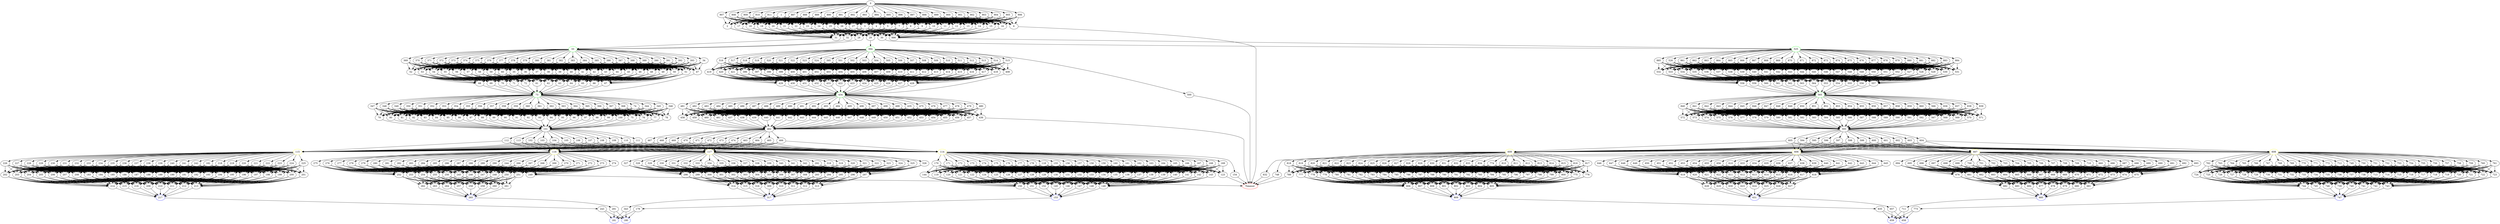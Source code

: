 digraph G {
	0 -> 1;
	0 -> 887;
	0 -> 888;
	0 -> 889;
	0 -> 890;
	0 -> 891;
	0 -> 892;
	0 -> 893;
	0 -> 894;
	0 -> 895;
	0 -> 896;
	0 -> 897;
	0 -> 898;
	0 -> 899;
	0 -> 900;
	0 -> 901;
	0 -> 902;
	0 -> 903;
	0 -> 904;
	0 -> 905;
	0 -> 906;
	0 -> 907;
	0 -> 908;
	0 -> 909;
	0 -> 910;
	0 -> 911;
	1 -> 2;
	1 -> 3;
	1 -> 4;
	1 -> 5;
	1 -> 6;
	1 -> 7;
	1 -> 8;
	1 -> 9;
	1 -> 10;
	1 -> 11;
	1 -> 12;
	1 -> 13;
	1 -> 14;
	1 -> 15;
	1 -> 16;
	1 -> 17;
	1 -> 18;
	1 -> 19;
	1 -> 20;
	1 -> 21;
	1 -> 22;
	1 -> 23;
	1 -> 24;
	1 -> 25;
	1 -> 26;
	1 -> 27;
	2 -> 28;
	2 -> 29;
	2 -> 30;
	2 -> 31;
	2 -> 32;
	3 -> 28;
	3 -> 29;
	3 -> 30;
	3 -> 31;
	3 -> 32;
	3 -> 886;
	4 -> 28;
	4 -> 29;
	4 -> 30;
	4 -> 31;
	4 -> 32;
	4 -> 886;
	5 -> 28;
	5 -> 29;
	5 -> 30;
	5 -> 31;
	5 -> 32;
	5 -> 886;
	6 -> "Timeout";
Timeout [color=red];
	7 -> 28;
	7 -> 29;
	7 -> 30;
	7 -> 31;
	7 -> 32;
	7 -> 886;
	8 -> 28;
	8 -> 29;
	8 -> 30;
	8 -> 31;
	8 -> 32;
	8 -> 886;
	9 -> 28;
	9 -> 29;
	9 -> 30;
	9 -> 31;
	9 -> 32;
	9 -> 886;
	10 -> 28;
	10 -> 29;
	10 -> 30;
	10 -> 31;
	10 -> 32;
	10 -> 886;
	11 -> 28;
	11 -> 29;
	11 -> 30;
	11 -> 31;
	11 -> 32;
	11 -> 886;
	12 -> 28;
	12 -> 29;
	12 -> 30;
	12 -> 31;
	12 -> 32;
	12 -> 886;
	13 -> 28;
	13 -> 29;
	13 -> 30;
	13 -> 31;
	13 -> 32;
	13 -> 886;
	14 -> 28;
	14 -> 29;
	14 -> 30;
	14 -> 31;
	14 -> 32;
	14 -> 886;
	15 -> 28;
	15 -> 29;
	15 -> 30;
	15 -> 31;
	15 -> 32;
	15 -> 886;
	16 -> 28;
	16 -> 29;
	16 -> 30;
	16 -> 31;
	16 -> 32;
	16 -> 886;
	17 -> 28;
	17 -> 29;
	17 -> 30;
	17 -> 31;
	17 -> 32;
	17 -> 886;
	18 -> 28;
	18 -> 29;
	18 -> 30;
	18 -> 31;
	18 -> 32;
	18 -> 886;
	19 -> 28;
	19 -> 29;
	19 -> 30;
	19 -> 31;
	19 -> 32;
	19 -> 886;
	20 -> 28;
	20 -> 29;
	20 -> 30;
	20 -> 31;
	20 -> 32;
	20 -> 886;
	21 -> 28;
	21 -> 29;
	21 -> 30;
	21 -> 31;
	21 -> 32;
	21 -> 886;
	22 -> 28;
	22 -> 29;
	22 -> 30;
	22 -> 31;
	22 -> 32;
	22 -> 886;
	23 -> 28;
	23 -> 29;
	23 -> 30;
	23 -> 31;
	23 -> 32;
	23 -> 886;
	24 -> 28;
	24 -> 29;
	24 -> 30;
	24 -> 31;
	24 -> 32;
	24 -> 886;
	25 -> 28;
	25 -> 29;
	25 -> 30;
	25 -> 31;
	25 -> 32;
	25 -> 886;
	26 -> 28;
	26 -> 29;
	26 -> 30;
	26 -> 31;
	26 -> 32;
	26 -> 886;
	27 -> 28;
	27 -> 29;
	27 -> 30;
	27 -> 31;
	27 -> 32;
	27 -> 886;
	28 -> "33";
33 [color=green];
	29 -> "394";
394 [color=green];
	30 -> "525";
525 [color=green];
	31 -> "33";
33 [color=green];
	32 -> "33";
33 [color=green];
	33 -> 34;
	33 -> 369;
	33 -> 370;
	33 -> 371;
	33 -> 372;
	33 -> 373;
	33 -> 374;
	33 -> 375;
	33 -> 376;
	33 -> 377;
	33 -> 378;
	33 -> 379;
	33 -> 380;
	33 -> 381;
	33 -> 382;
	33 -> 383;
	33 -> 384;
	33 -> 385;
	33 -> 386;
	33 -> 387;
	33 -> 388;
	33 -> 389;
	33 -> 390;
	33 -> 391;
	33 -> 392;
	33 -> 393;
	34 -> 35;
	34 -> 36;
	34 -> 37;
	34 -> 38;
	34 -> 39;
	34 -> 40;
	34 -> 41;
	34 -> 42;
	34 -> 43;
	34 -> 44;
	34 -> 45;
	34 -> 46;
	34 -> 47;
	34 -> 48;
	34 -> 49;
	34 -> 50;
	34 -> 51;
	34 -> 52;
	34 -> 53;
	34 -> 54;
	34 -> 55;
	34 -> 56;
	34 -> 57;
	34 -> 58;
	34 -> 59;
	34 -> 60;
	35 -> 61;
	35 -> 62;
	35 -> 63;
	35 -> 64;
	35 -> 65;
	35 -> 66;
	35 -> 67;
	35 -> 68;
	35 -> 69;
	35 -> 70;
	35 -> 71;
	35 -> 72;
	36 -> 61;
	36 -> 62;
	36 -> 63;
	36 -> 64;
	36 -> 65;
	36 -> 66;
	36 -> 67;
	36 -> 68;
	36 -> 69;
	36 -> 70;
	36 -> 71;
	36 -> 72;
	37 -> 61;
	37 -> 62;
	37 -> 63;
	37 -> 64;
	37 -> 65;
	37 -> 66;
	37 -> 67;
	37 -> 68;
	37 -> 69;
	37 -> 70;
	37 -> 71;
	37 -> 72;
	38 -> 61;
	38 -> 62;
	38 -> 63;
	38 -> 64;
	38 -> 65;
	38 -> 66;
	38 -> 67;
	38 -> 68;
	38 -> 69;
	38 -> 70;
	38 -> 71;
	38 -> 72;
	39 -> 61;
	39 -> 62;
	39 -> 63;
	39 -> 64;
	39 -> 65;
	39 -> 66;
	39 -> 67;
	39 -> 68;
	39 -> 69;
	39 -> 70;
	39 -> 71;
	39 -> 72;
	40 -> 61;
	40 -> 62;
	40 -> 63;
	40 -> 64;
	40 -> 65;
	40 -> 66;
	40 -> 67;
	40 -> 68;
	40 -> 69;
	40 -> 70;
	40 -> 71;
	40 -> 72;
	41 -> 61;
	41 -> 62;
	41 -> 63;
	41 -> 64;
	41 -> 65;
	41 -> 66;
	41 -> 67;
	41 -> 68;
	41 -> 69;
	41 -> 70;
	41 -> 71;
	41 -> 72;
	42 -> 61;
	42 -> 62;
	42 -> 63;
	42 -> 64;
	42 -> 65;
	42 -> 66;
	42 -> 67;
	42 -> 68;
	42 -> 69;
	42 -> 70;
	42 -> 71;
	42 -> 72;
	43 -> 61;
	43 -> 62;
	43 -> 63;
	43 -> 64;
	43 -> 65;
	43 -> 66;
	43 -> 67;
	43 -> 68;
	43 -> 69;
	43 -> 70;
	43 -> 71;
	43 -> 72;
	44 -> 61;
	44 -> 62;
	44 -> 63;
	44 -> 64;
	44 -> 65;
	44 -> 66;
	44 -> 67;
	44 -> 68;
	44 -> 69;
	44 -> 70;
	44 -> 71;
	44 -> 72;
	45 -> 61;
	45 -> 62;
	45 -> 63;
	45 -> 64;
	45 -> 65;
	45 -> 66;
	45 -> 67;
	45 -> 68;
	45 -> 69;
	45 -> 70;
	45 -> 71;
	45 -> 72;
	46 -> 61;
	46 -> 62;
	46 -> 63;
	46 -> 64;
	46 -> 65;
	46 -> 66;
	46 -> 67;
	46 -> 68;
	46 -> 69;
	46 -> 70;
	46 -> 71;
	46 -> 72;
	47 -> "73";
73 [color=green];
	48 -> 61;
	48 -> 62;
	48 -> 63;
	48 -> 64;
	48 -> 65;
	48 -> 66;
	48 -> 67;
	48 -> 68;
	48 -> 69;
	48 -> 70;
	48 -> 71;
	48 -> 72;
	49 -> 61;
	49 -> 62;
	49 -> 63;
	49 -> 64;
	49 -> 65;
	49 -> 66;
	49 -> 67;
	49 -> 68;
	49 -> 69;
	49 -> 70;
	49 -> 71;
	49 -> 72;
	50 -> 61;
	50 -> 62;
	50 -> 63;
	50 -> 64;
	50 -> 65;
	50 -> 66;
	50 -> 67;
	50 -> 68;
	50 -> 69;
	50 -> 70;
	50 -> 71;
	50 -> 72;
	51 -> 61;
	51 -> 62;
	51 -> 63;
	51 -> 64;
	51 -> 65;
	51 -> 66;
	51 -> 67;
	51 -> 68;
	51 -> 69;
	51 -> 70;
	51 -> 71;
	51 -> 72;
	52 -> 61;
	52 -> 62;
	52 -> 63;
	52 -> 64;
	52 -> 65;
	52 -> 66;
	52 -> 67;
	52 -> 68;
	52 -> 69;
	52 -> 70;
	52 -> 71;
	52 -> 72;
	53 -> 61;
	53 -> 62;
	53 -> 63;
	53 -> 64;
	53 -> 65;
	53 -> 66;
	53 -> 67;
	53 -> 68;
	53 -> 69;
	53 -> 70;
	53 -> 71;
	53 -> 72;
	54 -> 61;
	54 -> 62;
	54 -> 63;
	54 -> 64;
	54 -> 65;
	54 -> 66;
	54 -> 67;
	54 -> 68;
	54 -> 69;
	54 -> 70;
	54 -> 71;
	54 -> 72;
	55 -> 61;
	55 -> 62;
	55 -> 63;
	55 -> 64;
	55 -> 65;
	55 -> 66;
	55 -> 67;
	55 -> 68;
	55 -> 69;
	55 -> 70;
	55 -> 71;
	55 -> 72;
	56 -> 61;
	56 -> 62;
	56 -> 63;
	56 -> 64;
	56 -> 65;
	56 -> 66;
	56 -> 67;
	56 -> 68;
	56 -> 69;
	56 -> 70;
	56 -> 71;
	56 -> 72;
	57 -> 61;
	57 -> 62;
	57 -> 63;
	57 -> 64;
	57 -> 65;
	57 -> 66;
	57 -> 67;
	57 -> 68;
	57 -> 69;
	57 -> 70;
	57 -> 71;
	57 -> 72;
	58 -> 61;
	58 -> 62;
	58 -> 63;
	58 -> 64;
	58 -> 65;
	58 -> 66;
	58 -> 67;
	58 -> 68;
	58 -> 69;
	58 -> 70;
	58 -> 71;
	58 -> 72;
	59 -> 61;
	59 -> 62;
	59 -> 63;
	59 -> 64;
	59 -> 65;
	59 -> 66;
	59 -> 67;
	59 -> 68;
	59 -> 69;
	59 -> 70;
	59 -> 71;
	59 -> 72;
	60 -> 61;
	60 -> 62;
	60 -> 63;
	60 -> 64;
	60 -> 65;
	60 -> 66;
	60 -> 67;
	60 -> 68;
	60 -> 69;
	60 -> 70;
	60 -> 71;
	60 -> 72;
	61 -> "73";
73 [color=green];
	62 -> "73";
73 [color=green];
	63 -> "73";
73 [color=green];
	64 -> "73";
73 [color=green];
	65 -> "73";
73 [color=green];
	66 -> "73";
73 [color=green];
	67 -> "73";
73 [color=green];
	68 -> "73";
73 [color=green];
	69 -> "73";
73 [color=green];
	70 -> "73";
73 [color=green];
	71 -> "73";
73 [color=green];
	72 -> "73";
73 [color=green];
	73 -> 74;
	73 -> 344;
	73 -> 345;
	73 -> 346;
	73 -> 347;
	73 -> 348;
	73 -> 349;
	73 -> 350;
	73 -> 351;
	73 -> 352;
	73 -> 353;
	73 -> 354;
	73 -> 355;
	73 -> 356;
	73 -> 357;
	73 -> 358;
	73 -> 359;
	73 -> 360;
	73 -> 361;
	73 -> 362;
	73 -> 363;
	73 -> 364;
	73 -> 365;
	73 -> 366;
	73 -> 367;
	73 -> 368;
	74 -> 75;
	74 -> 76;
	74 -> 77;
	74 -> 78;
	74 -> 79;
	74 -> 80;
	74 -> 81;
	74 -> 82;
	74 -> 83;
	74 -> 84;
	74 -> 85;
	74 -> 86;
	74 -> 87;
	74 -> 88;
	74 -> 89;
	74 -> 90;
	74 -> 91;
	74 -> 92;
	74 -> 93;
	74 -> 94;
	74 -> 95;
	74 -> 96;
	74 -> 97;
	74 -> 98;
	74 -> 99;
	74 -> 100;
	75 -> 101;
	76 -> 101;
	77 -> 101;
	78 -> 101;
	79 -> 101;
	80 -> 101;
	81 -> 101;
	82 -> 101;
	83 -> 101;
	84 -> 101;
	85 -> 101;
	86 -> 101;
	87 -> 101;
	88 -> 101;
	89 -> 101;
	90 -> 101;
	91 -> 101;
	92 -> 101;
	93 -> 101;
	94 -> 101;
	95 -> 101;
	96 -> 101;
	97 -> 101;
	98 -> 101;
	99 -> 101;
	100 -> 101;
	101 -> 102;
	101 -> 103;
	101 -> 104;
	101 -> 105;
	101 -> 106;
	101 -> 107;
	101 -> 108;
	101 -> 109;
	101 -> 110;
	101 -> 111;
	101 -> 112;
	101 -> 113;
	102 -> "114";
114 [color=yellow];
	102 -> "115";
115 [color=yellow];
	102 -> "116";
116 [color=yellow];
	102 -> "117";
117 [color=yellow];
	103 -> "114";
114 [color=yellow];
	103 -> "115";
115 [color=yellow];
	103 -> "116";
116 [color=yellow];
	103 -> "117";
117 [color=yellow];
	104 -> "114";
114 [color=yellow];
	104 -> "115";
115 [color=yellow];
	104 -> "116";
116 [color=yellow];
	104 -> "117";
117 [color=yellow];
	105 -> "114";
114 [color=yellow];
	105 -> "115";
115 [color=yellow];
	105 -> "116";
116 [color=yellow];
	105 -> "117";
117 [color=yellow];
	106 -> "114";
114 [color=yellow];
	106 -> "115";
115 [color=yellow];
	106 -> "116";
116 [color=yellow];
	106 -> "117";
117 [color=yellow];
	107 -> "114";
114 [color=yellow];
	107 -> "115";
115 [color=yellow];
	107 -> "116";
116 [color=yellow];
	107 -> "117";
117 [color=yellow];
	108 -> "114";
114 [color=yellow];
	108 -> "115";
115 [color=yellow];
	108 -> "116";
116 [color=yellow];
	108 -> "117";
117 [color=yellow];
	109 -> "114";
114 [color=yellow];
	109 -> "115";
115 [color=yellow];
	109 -> "116";
116 [color=yellow];
	109 -> "117";
117 [color=yellow];
	110 -> "114";
114 [color=yellow];
	110 -> "115";
115 [color=yellow];
	110 -> "116";
116 [color=yellow];
	110 -> "117";
117 [color=yellow];
	111 -> "114";
114 [color=yellow];
	111 -> "115";
115 [color=yellow];
	111 -> "116";
116 [color=yellow];
	111 -> "117";
117 [color=yellow];
	112 -> "114";
114 [color=yellow];
	112 -> "115";
115 [color=yellow];
	112 -> "116";
116 [color=yellow];
	112 -> "117";
117 [color=yellow];
	113 -> "114";
114 [color=yellow];
	113 -> "115";
115 [color=yellow];
	113 -> "116";
116 [color=yellow];
	113 -> "117";
117 [color=yellow];
	114 -> 118;
	114 -> 154;
	114 -> 155;
	114 -> 156;
	114 -> 157;
	114 -> 158;
	114 -> 159;
	114 -> 160;
	114 -> 161;
	114 -> 162;
	114 -> 163;
	114 -> 164;
	114 -> 165;
	114 -> 166;
	114 -> 167;
	114 -> 168;
	114 -> 169;
	114 -> 170;
	114 -> 171;
	114 -> 172;
	114 -> 173;
	114 -> 174;
	114 -> 175;
	114 -> 176;
	114 -> 177;
	114 -> 178;
	115 -> 182;
	115 -> 218;
	115 -> 219;
	115 -> 220;
	115 -> 221;
	115 -> 222;
	115 -> 223;
	115 -> 224;
	115 -> 225;
	115 -> 226;
	115 -> 227;
	115 -> 228;
	115 -> 229;
	115 -> 230;
	115 -> 231;
	115 -> 232;
	115 -> 233;
	115 -> 234;
	115 -> 235;
	115 -> 236;
	115 -> 237;
	115 -> 238;
	115 -> 239;
	115 -> 240;
	115 -> 241;
	115 -> 242;
	116 -> 244;
	116 -> 266;
	116 -> 267;
	116 -> 268;
	116 -> 269;
	116 -> 270;
	116 -> 271;
	116 -> 272;
	116 -> 273;
	116 -> 274;
	116 -> 275;
	116 -> 276;
	116 -> 277;
	116 -> 278;
	116 -> 279;
	116 -> 280;
	116 -> 281;
	116 -> 282;
	116 -> 283;
	116 -> 284;
	116 -> 285;
	116 -> 286;
	116 -> 287;
	116 -> 288;
	116 -> 289;
	116 -> 290;
	117 -> 292;
	117 -> 318;
	117 -> 319;
	117 -> 320;
	117 -> 321;
	117 -> 322;
	117 -> 323;
	117 -> 324;
	117 -> 325;
	117 -> 326;
	117 -> 327;
	117 -> 328;
	117 -> 329;
	117 -> 330;
	117 -> 331;
	117 -> 332;
	117 -> 333;
	117 -> 334;
	117 -> 335;
	117 -> 336;
	117 -> 337;
	117 -> 338;
	117 -> 339;
	117 -> 340;
	117 -> 341;
	117 -> 342;
	118 -> 119;
	118 -> 120;
	118 -> 121;
	118 -> 122;
	118 -> 123;
	118 -> 124;
	118 -> 125;
	118 -> 126;
	118 -> 127;
	118 -> 128;
	118 -> 129;
	118 -> 130;
	118 -> 131;
	118 -> 132;
	118 -> 133;
	118 -> 134;
	118 -> 135;
	118 -> 136;
	118 -> 137;
	118 -> 138;
	118 -> 139;
	118 -> 140;
	118 -> 141;
	118 -> 142;
	118 -> 143;
	118 -> 144;
	119 -> 145;
	119 -> 146;
	119 -> 147;
	119 -> 148;
	119 -> 149;
	119 -> 150;
	119 -> 151;
	119 -> 152;
	120 -> 145;
	120 -> 146;
	120 -> 147;
	120 -> 148;
	120 -> 149;
	120 -> 150;
	120 -> 151;
	120 -> 152;
	121 -> 145;
	121 -> 146;
	121 -> 147;
	121 -> 148;
	121 -> 149;
	121 -> 150;
	121 -> 151;
	121 -> 152;
	122 -> 145;
	122 -> 146;
	122 -> 147;
	122 -> 148;
	122 -> 149;
	122 -> 150;
	122 -> 151;
	122 -> 152;
	123 -> "Timeout";
Timeout [color=red];
	124 -> 145;
	124 -> 146;
	124 -> 147;
	124 -> 148;
	124 -> 149;
	124 -> 150;
	124 -> 151;
	124 -> 152;
	125 -> 145;
	125 -> 146;
	125 -> 147;
	125 -> 148;
	125 -> 149;
	125 -> 150;
	125 -> 151;
	125 -> 152;
	126 -> 145;
	126 -> 146;
	126 -> 147;
	126 -> 148;
	126 -> 149;
	126 -> 150;
	126 -> 151;
	126 -> 152;
	127 -> 145;
	127 -> 146;
	127 -> 147;
	127 -> 148;
	127 -> 149;
	127 -> 150;
	127 -> 151;
	127 -> 152;
	128 -> 145;
	128 -> 146;
	128 -> 147;
	128 -> 148;
	128 -> 149;
	128 -> 150;
	128 -> 151;
	128 -> 152;
	129 -> 145;
	129 -> 146;
	129 -> 147;
	129 -> 148;
	129 -> 149;
	129 -> 150;
	129 -> 151;
	129 -> 152;
	130 -> 145;
	130 -> 146;
	130 -> 147;
	130 -> 148;
	130 -> 149;
	130 -> 150;
	130 -> 151;
	130 -> 152;
	131 -> 145;
	131 -> 146;
	131 -> 147;
	131 -> 148;
	131 -> 149;
	131 -> 150;
	131 -> 151;
	131 -> 152;
	132 -> 145;
	132 -> 146;
	132 -> 147;
	132 -> 148;
	132 -> 149;
	132 -> 150;
	132 -> 151;
	132 -> 152;
	133 -> 145;
	133 -> 146;
	133 -> 147;
	133 -> 148;
	133 -> 149;
	133 -> 150;
	133 -> 151;
	133 -> 152;
	134 -> 145;
	134 -> 146;
	134 -> 147;
	134 -> 148;
	134 -> 149;
	134 -> 150;
	134 -> 151;
	134 -> 152;
	135 -> 145;
	135 -> 146;
	135 -> 147;
	135 -> 148;
	135 -> 149;
	135 -> 150;
	135 -> 151;
	135 -> 152;
	136 -> 145;
	136 -> 146;
	136 -> 147;
	136 -> 148;
	136 -> 149;
	136 -> 150;
	136 -> 151;
	136 -> 152;
	137 -> 145;
	137 -> 146;
	137 -> 147;
	137 -> 148;
	137 -> 149;
	137 -> 150;
	137 -> 151;
	137 -> 152;
	138 -> 145;
	138 -> 146;
	138 -> 147;
	138 -> 148;
	138 -> 149;
	138 -> 150;
	138 -> 151;
	138 -> 152;
	139 -> 145;
	139 -> 146;
	139 -> 147;
	139 -> 148;
	139 -> 149;
	139 -> 150;
	139 -> 151;
	139 -> 152;
	140 -> 145;
	140 -> 146;
	140 -> 147;
	140 -> 148;
	140 -> 149;
	140 -> 150;
	140 -> 151;
	140 -> 152;
	141 -> 145;
	141 -> 146;
	141 -> 147;
	141 -> 148;
	141 -> 149;
	141 -> 150;
	141 -> 151;
	141 -> 152;
	142 -> 145;
	142 -> 146;
	142 -> 147;
	142 -> 148;
	142 -> 149;
	142 -> 150;
	142 -> 151;
	142 -> 152;
	143 -> 145;
	143 -> 146;
	143 -> 147;
	143 -> 148;
	143 -> 149;
	143 -> 150;
	143 -> 151;
	143 -> 152;
	144 -> 145;
	144 -> 146;
	144 -> 147;
	144 -> 148;
	144 -> 149;
	144 -> 150;
	144 -> 151;
	144 -> 152;
	145 -> "153";
153 [color=blue];
	146 -> "153";
153 [color=blue];
	147 -> "153";
153 [color=blue];
	148 -> "153";
153 [color=blue];
	149 -> "153";
153 [color=blue];
	150 -> "153";
153 [color=blue];
	151 -> "153";
153 [color=blue];
	152 -> "153";
153 [color=blue];
	153 -> 179;
	154 -> "Timeout";
Timeout [color=red];
	155 -> 119;
	155 -> 120;
	155 -> 121;
	155 -> 122;
	155 -> 123;
	155 -> 124;
	155 -> 125;
	155 -> 126;
	155 -> 127;
	155 -> 128;
	155 -> 129;
	155 -> 130;
	155 -> 131;
	155 -> 132;
	155 -> 133;
	155 -> 134;
	155 -> 135;
	155 -> 136;
	155 -> 137;
	155 -> 138;
	155 -> 139;
	155 -> 140;
	155 -> 141;
	155 -> 142;
	155 -> 143;
	155 -> 144;
	156 -> 119;
	156 -> 120;
	156 -> 121;
	156 -> 122;
	156 -> 123;
	156 -> 124;
	156 -> 125;
	156 -> 126;
	156 -> 127;
	156 -> 128;
	156 -> 129;
	156 -> 130;
	156 -> 131;
	156 -> 132;
	156 -> 133;
	156 -> 134;
	156 -> 135;
	156 -> 136;
	156 -> 137;
	156 -> 138;
	156 -> 139;
	156 -> 140;
	156 -> 141;
	156 -> 142;
	156 -> 143;
	156 -> 144;
	157 -> 119;
	157 -> 120;
	157 -> 121;
	157 -> 122;
	157 -> 123;
	157 -> 124;
	157 -> 125;
	157 -> 126;
	157 -> 127;
	157 -> 128;
	157 -> 129;
	157 -> 130;
	157 -> 131;
	157 -> 132;
	157 -> 133;
	157 -> 134;
	157 -> 135;
	157 -> 136;
	157 -> 137;
	157 -> 138;
	157 -> 139;
	157 -> 140;
	157 -> 141;
	157 -> 142;
	157 -> 143;
	157 -> 144;
	158 -> 119;
	158 -> 120;
	158 -> 121;
	158 -> 122;
	158 -> 123;
	158 -> 124;
	158 -> 125;
	158 -> 126;
	158 -> 127;
	158 -> 128;
	158 -> 129;
	158 -> 130;
	158 -> 131;
	158 -> 132;
	158 -> 133;
	158 -> 134;
	158 -> 135;
	158 -> 136;
	158 -> 137;
	158 -> 138;
	158 -> 139;
	158 -> 140;
	158 -> 141;
	158 -> 142;
	158 -> 143;
	158 -> 144;
	159 -> 119;
	159 -> 120;
	159 -> 121;
	159 -> 122;
	159 -> 123;
	159 -> 124;
	159 -> 125;
	159 -> 126;
	159 -> 127;
	159 -> 128;
	159 -> 129;
	159 -> 130;
	159 -> 131;
	159 -> 132;
	159 -> 133;
	159 -> 134;
	159 -> 135;
	159 -> 136;
	159 -> 137;
	159 -> 138;
	159 -> 139;
	159 -> 140;
	159 -> 141;
	159 -> 142;
	159 -> 143;
	159 -> 144;
	160 -> 119;
	160 -> 120;
	160 -> 121;
	160 -> 122;
	160 -> 123;
	160 -> 124;
	160 -> 125;
	160 -> 126;
	160 -> 127;
	160 -> 128;
	160 -> 129;
	160 -> 130;
	160 -> 131;
	160 -> 132;
	160 -> 133;
	160 -> 134;
	160 -> 135;
	160 -> 136;
	160 -> 137;
	160 -> 138;
	160 -> 139;
	160 -> 140;
	160 -> 141;
	160 -> 142;
	160 -> 143;
	160 -> 144;
	161 -> 119;
	161 -> 120;
	161 -> 121;
	161 -> 122;
	161 -> 123;
	161 -> 124;
	161 -> 125;
	161 -> 126;
	161 -> 127;
	161 -> 128;
	161 -> 129;
	161 -> 130;
	161 -> 131;
	161 -> 132;
	161 -> 133;
	161 -> 134;
	161 -> 135;
	161 -> 136;
	161 -> 137;
	161 -> 138;
	161 -> 139;
	161 -> 140;
	161 -> 141;
	161 -> 142;
	161 -> 143;
	161 -> 144;
	162 -> 119;
	162 -> 120;
	162 -> 121;
	162 -> 122;
	162 -> 123;
	162 -> 124;
	162 -> 125;
	162 -> 126;
	162 -> 127;
	162 -> 128;
	162 -> 129;
	162 -> 130;
	162 -> 131;
	162 -> 132;
	162 -> 133;
	162 -> 134;
	162 -> 135;
	162 -> 136;
	162 -> 137;
	162 -> 138;
	162 -> 139;
	162 -> 140;
	162 -> 141;
	162 -> 142;
	162 -> 143;
	162 -> 144;
	163 -> 119;
	163 -> 120;
	163 -> 121;
	163 -> 122;
	163 -> 123;
	163 -> 124;
	163 -> 125;
	163 -> 126;
	163 -> 127;
	163 -> 128;
	163 -> 129;
	163 -> 130;
	163 -> 131;
	163 -> 132;
	163 -> 133;
	163 -> 134;
	163 -> 135;
	163 -> 136;
	163 -> 137;
	163 -> 138;
	163 -> 139;
	163 -> 140;
	163 -> 141;
	163 -> 142;
	163 -> 143;
	163 -> 144;
	164 -> 119;
	164 -> 120;
	164 -> 121;
	164 -> 122;
	164 -> 123;
	164 -> 124;
	164 -> 125;
	164 -> 126;
	164 -> 127;
	164 -> 128;
	164 -> 129;
	164 -> 130;
	164 -> 131;
	164 -> 132;
	164 -> 133;
	164 -> 134;
	164 -> 135;
	164 -> 136;
	164 -> 137;
	164 -> 138;
	164 -> 139;
	164 -> 140;
	164 -> 141;
	164 -> 142;
	164 -> 143;
	164 -> 144;
	165 -> 119;
	165 -> 120;
	165 -> 121;
	165 -> 122;
	165 -> 123;
	165 -> 124;
	165 -> 125;
	165 -> 126;
	165 -> 127;
	165 -> 128;
	165 -> 129;
	165 -> 130;
	165 -> 131;
	165 -> 132;
	165 -> 133;
	165 -> 134;
	165 -> 135;
	165 -> 136;
	165 -> 137;
	165 -> 138;
	165 -> 139;
	165 -> 140;
	165 -> 141;
	165 -> 142;
	165 -> 143;
	165 -> 144;
	166 -> 119;
	166 -> 120;
	166 -> 121;
	166 -> 122;
	166 -> 123;
	166 -> 124;
	166 -> 125;
	166 -> 126;
	166 -> 127;
	166 -> 128;
	166 -> 129;
	166 -> 130;
	166 -> 131;
	166 -> 132;
	166 -> 133;
	166 -> 134;
	166 -> 135;
	166 -> 136;
	166 -> 137;
	166 -> 138;
	166 -> 139;
	166 -> 140;
	166 -> 141;
	166 -> 142;
	166 -> 143;
	166 -> 144;
	167 -> 119;
	167 -> 120;
	167 -> 121;
	167 -> 122;
	167 -> 123;
	167 -> 124;
	167 -> 125;
	167 -> 126;
	167 -> 127;
	167 -> 128;
	167 -> 129;
	167 -> 130;
	167 -> 131;
	167 -> 132;
	167 -> 133;
	167 -> 134;
	167 -> 135;
	167 -> 136;
	167 -> 137;
	167 -> 138;
	167 -> 139;
	167 -> 140;
	167 -> 141;
	167 -> 142;
	167 -> 143;
	167 -> 144;
	168 -> 119;
	168 -> 120;
	168 -> 121;
	168 -> 122;
	168 -> 123;
	168 -> 124;
	168 -> 125;
	168 -> 126;
	168 -> 127;
	168 -> 128;
	168 -> 129;
	168 -> 130;
	168 -> 131;
	168 -> 132;
	168 -> 133;
	168 -> 134;
	168 -> 135;
	168 -> 136;
	168 -> 137;
	168 -> 138;
	168 -> 139;
	168 -> 140;
	168 -> 141;
	168 -> 142;
	168 -> 143;
	168 -> 144;
	169 -> 119;
	169 -> 120;
	169 -> 121;
	169 -> 122;
	169 -> 123;
	169 -> 124;
	169 -> 125;
	169 -> 126;
	169 -> 127;
	169 -> 128;
	169 -> 129;
	169 -> 130;
	169 -> 131;
	169 -> 132;
	169 -> 133;
	169 -> 134;
	169 -> 135;
	169 -> 136;
	169 -> 137;
	169 -> 138;
	169 -> 139;
	169 -> 140;
	169 -> 141;
	169 -> 142;
	169 -> 143;
	169 -> 144;
	170 -> 119;
	170 -> 120;
	170 -> 121;
	170 -> 122;
	170 -> 123;
	170 -> 124;
	170 -> 125;
	170 -> 126;
	170 -> 127;
	170 -> 128;
	170 -> 129;
	170 -> 130;
	170 -> 131;
	170 -> 132;
	170 -> 133;
	170 -> 134;
	170 -> 135;
	170 -> 136;
	170 -> 137;
	170 -> 138;
	170 -> 139;
	170 -> 140;
	170 -> 141;
	170 -> 142;
	170 -> 143;
	170 -> 144;
	171 -> 119;
	171 -> 120;
	171 -> 121;
	171 -> 122;
	171 -> 123;
	171 -> 124;
	171 -> 125;
	171 -> 126;
	171 -> 127;
	171 -> 128;
	171 -> 129;
	171 -> 130;
	171 -> 131;
	171 -> 132;
	171 -> 133;
	171 -> 134;
	171 -> 135;
	171 -> 136;
	171 -> 137;
	171 -> 138;
	171 -> 139;
	171 -> 140;
	171 -> 141;
	171 -> 142;
	171 -> 143;
	171 -> 144;
	172 -> 119;
	172 -> 120;
	172 -> 121;
	172 -> 122;
	172 -> 123;
	172 -> 124;
	172 -> 125;
	172 -> 126;
	172 -> 127;
	172 -> 128;
	172 -> 129;
	172 -> 130;
	172 -> 131;
	172 -> 132;
	172 -> 133;
	172 -> 134;
	172 -> 135;
	172 -> 136;
	172 -> 137;
	172 -> 138;
	172 -> 139;
	172 -> 140;
	172 -> 141;
	172 -> 142;
	172 -> 143;
	172 -> 144;
	173 -> 119;
	173 -> 120;
	173 -> 121;
	173 -> 122;
	173 -> 123;
	173 -> 124;
	173 -> 125;
	173 -> 126;
	173 -> 127;
	173 -> 128;
	173 -> 129;
	173 -> 130;
	173 -> 131;
	173 -> 132;
	173 -> 133;
	173 -> 134;
	173 -> 135;
	173 -> 136;
	173 -> 137;
	173 -> 138;
	173 -> 139;
	173 -> 140;
	173 -> 141;
	173 -> 142;
	173 -> 143;
	173 -> 144;
	174 -> 119;
	174 -> 120;
	174 -> 121;
	174 -> 122;
	174 -> 123;
	174 -> 124;
	174 -> 125;
	174 -> 126;
	174 -> 127;
	174 -> 128;
	174 -> 129;
	174 -> 130;
	174 -> 131;
	174 -> 132;
	174 -> 133;
	174 -> 134;
	174 -> 135;
	174 -> 136;
	174 -> 137;
	174 -> 138;
	174 -> 139;
	174 -> 140;
	174 -> 141;
	174 -> 142;
	174 -> 143;
	174 -> 144;
	175 -> 119;
	175 -> 120;
	175 -> 121;
	175 -> 122;
	175 -> 123;
	175 -> 124;
	175 -> 125;
	175 -> 126;
	175 -> 127;
	175 -> 128;
	175 -> 129;
	175 -> 130;
	175 -> 131;
	175 -> 132;
	175 -> 133;
	175 -> 134;
	175 -> 135;
	175 -> 136;
	175 -> 137;
	175 -> 138;
	175 -> 139;
	175 -> 140;
	175 -> 141;
	175 -> 142;
	175 -> 143;
	175 -> 144;
	176 -> 119;
	176 -> 120;
	176 -> 121;
	176 -> 122;
	176 -> 123;
	176 -> 124;
	176 -> 125;
	176 -> 126;
	176 -> 127;
	176 -> 128;
	176 -> 129;
	176 -> 130;
	176 -> 131;
	176 -> 132;
	176 -> 133;
	176 -> 134;
	176 -> 135;
	176 -> 136;
	176 -> 137;
	176 -> 138;
	176 -> 139;
	176 -> 140;
	176 -> 141;
	176 -> 142;
	176 -> 143;
	176 -> 144;
	177 -> 119;
	177 -> 120;
	177 -> 121;
	177 -> 122;
	177 -> 123;
	177 -> 124;
	177 -> 125;
	177 -> 126;
	177 -> 127;
	177 -> 128;
	177 -> 129;
	177 -> 130;
	177 -> 131;
	177 -> 132;
	177 -> 133;
	177 -> 134;
	177 -> 135;
	177 -> 136;
	177 -> 137;
	177 -> 138;
	177 -> 139;
	177 -> 140;
	177 -> 141;
	177 -> 142;
	177 -> 143;
	177 -> 144;
	178 -> 119;
	178 -> 120;
	178 -> 121;
	178 -> 122;
	178 -> 123;
	178 -> 124;
	178 -> 125;
	178 -> 126;
	178 -> 127;
	178 -> 128;
	178 -> 129;
	178 -> 130;
	178 -> 131;
	178 -> 132;
	178 -> 133;
	178 -> 134;
	178 -> 135;
	178 -> 136;
	178 -> 137;
	178 -> 138;
	178 -> 139;
	178 -> 140;
	178 -> 141;
	178 -> 142;
	178 -> 143;
	178 -> 144;
	179 -> "180";
180 [color=blue];
	179 -> "181";
181 [color=blue];
	182 -> 183;
	182 -> 184;
	182 -> 185;
	182 -> 186;
	182 -> 187;
	182 -> 188;
	182 -> 189;
	182 -> 190;
	182 -> 191;
	182 -> 192;
	182 -> 193;
	182 -> 194;
	182 -> 195;
	182 -> 196;
	182 -> 197;
	182 -> 198;
	182 -> 199;
	182 -> 200;
	182 -> 201;
	182 -> 202;
	182 -> 203;
	182 -> 204;
	182 -> 205;
	182 -> 206;
	182 -> 207;
	182 -> 208;
	183 -> 209;
	183 -> 210;
	183 -> 211;
	183 -> 212;
	183 -> 213;
	183 -> 214;
	183 -> 215;
	183 -> 216;
	184 -> 209;
	184 -> 210;
	184 -> 211;
	184 -> 212;
	184 -> 213;
	184 -> 214;
	184 -> 215;
	184 -> 216;
	185 -> 209;
	185 -> 210;
	185 -> 211;
	185 -> 212;
	185 -> 213;
	185 -> 214;
	185 -> 215;
	185 -> 216;
	186 -> 209;
	186 -> 210;
	186 -> 211;
	186 -> 212;
	186 -> 213;
	186 -> 214;
	186 -> 215;
	186 -> 216;
	187 -> 209;
	187 -> 210;
	187 -> 211;
	187 -> 212;
	187 -> 213;
	187 -> 214;
	187 -> 215;
	187 -> 216;
	188 -> 209;
	188 -> 210;
	188 -> 211;
	188 -> 212;
	188 -> 213;
	188 -> 214;
	188 -> 215;
	188 -> 216;
	189 -> 209;
	189 -> 210;
	189 -> 211;
	189 -> 212;
	189 -> 213;
	189 -> 214;
	189 -> 215;
	189 -> 216;
	190 -> 209;
	190 -> 210;
	190 -> 211;
	190 -> 212;
	190 -> 213;
	190 -> 214;
	190 -> 215;
	190 -> 216;
	191 -> 209;
	191 -> 210;
	191 -> 211;
	191 -> 212;
	191 -> 213;
	191 -> 214;
	191 -> 215;
	191 -> 216;
	192 -> 209;
	192 -> 210;
	192 -> 211;
	192 -> 212;
	192 -> 213;
	192 -> 214;
	192 -> 215;
	192 -> 216;
	193 -> 209;
	193 -> 210;
	193 -> 211;
	193 -> 212;
	193 -> 213;
	193 -> 214;
	193 -> 215;
	193 -> 216;
	194 -> 209;
	194 -> 210;
	194 -> 211;
	194 -> 212;
	194 -> 213;
	194 -> 214;
	194 -> 215;
	194 -> 216;
	195 -> 209;
	195 -> 210;
	195 -> 211;
	195 -> 212;
	195 -> 213;
	195 -> 214;
	195 -> 215;
	195 -> 216;
	196 -> 209;
	196 -> 210;
	196 -> 211;
	196 -> 212;
	196 -> 213;
	196 -> 214;
	196 -> 215;
	196 -> 216;
	197 -> 209;
	197 -> 210;
	197 -> 211;
	197 -> 212;
	197 -> 213;
	197 -> 214;
	197 -> 215;
	197 -> 216;
	198 -> 209;
	198 -> 210;
	198 -> 211;
	198 -> 212;
	198 -> 213;
	198 -> 214;
	198 -> 215;
	198 -> 216;
	199 -> 209;
	199 -> 210;
	199 -> 211;
	199 -> 212;
	199 -> 213;
	199 -> 214;
	199 -> 215;
	199 -> 216;
	200 -> 209;
	200 -> 210;
	200 -> 211;
	200 -> 212;
	200 -> 213;
	200 -> 214;
	200 -> 215;
	200 -> 216;
	201 -> 209;
	201 -> 210;
	201 -> 211;
	201 -> 212;
	201 -> 213;
	201 -> 214;
	201 -> 215;
	201 -> 216;
	202 -> 209;
	202 -> 210;
	202 -> 211;
	202 -> 212;
	202 -> 213;
	202 -> 214;
	202 -> 215;
	202 -> 216;
	203 -> 209;
	203 -> 210;
	203 -> 211;
	203 -> 212;
	203 -> 213;
	203 -> 214;
	203 -> 215;
	203 -> 216;
	204 -> 209;
	204 -> 210;
	204 -> 211;
	204 -> 212;
	204 -> 213;
	204 -> 214;
	204 -> 215;
	204 -> 216;
	205 -> 209;
	205 -> 210;
	205 -> 211;
	205 -> 212;
	205 -> 213;
	205 -> 214;
	205 -> 215;
	205 -> 216;
	206 -> 209;
	206 -> 210;
	206 -> 211;
	206 -> 212;
	206 -> 213;
	206 -> 214;
	206 -> 215;
	206 -> 216;
	207 -> 209;
	207 -> 210;
	207 -> 211;
	207 -> 212;
	207 -> 213;
	207 -> 214;
	207 -> 215;
	207 -> 216;
	208 -> 209;
	208 -> 210;
	208 -> 211;
	208 -> 212;
	208 -> 213;
	208 -> 214;
	208 -> 215;
	208 -> 216;
	209 -> "217";
217 [color=blue];
	210 -> "217";
217 [color=blue];
	211 -> "217";
217 [color=blue];
	212 -> "217";
217 [color=blue];
	213 -> "217";
217 [color=blue];
	214 -> "217";
217 [color=blue];
	215 -> "217";
217 [color=blue];
	216 -> "217";
217 [color=blue];
	217 -> 243;
	218 -> 183;
	218 -> 184;
	218 -> 185;
	218 -> 186;
	218 -> 187;
	218 -> 188;
	218 -> 189;
	218 -> 190;
	218 -> 191;
	218 -> 192;
	218 -> 193;
	218 -> 194;
	218 -> 195;
	218 -> 196;
	218 -> 197;
	218 -> 198;
	218 -> 199;
	218 -> 200;
	218 -> 201;
	218 -> 202;
	218 -> 203;
	218 -> 204;
	218 -> 205;
	218 -> 206;
	218 -> 207;
	218 -> 208;
	219 -> 183;
	219 -> 184;
	219 -> 185;
	219 -> 186;
	219 -> 187;
	219 -> 188;
	219 -> 189;
	219 -> 190;
	219 -> 191;
	219 -> 192;
	219 -> 193;
	219 -> 194;
	219 -> 195;
	219 -> 196;
	219 -> 197;
	219 -> 198;
	219 -> 199;
	219 -> 200;
	219 -> 201;
	219 -> 202;
	219 -> 203;
	219 -> 204;
	219 -> 205;
	219 -> 206;
	219 -> 207;
	219 -> 208;
	220 -> 183;
	220 -> 184;
	220 -> 185;
	220 -> 186;
	220 -> 187;
	220 -> 188;
	220 -> 189;
	220 -> 190;
	220 -> 191;
	220 -> 192;
	220 -> 193;
	220 -> 194;
	220 -> 195;
	220 -> 196;
	220 -> 197;
	220 -> 198;
	220 -> 199;
	220 -> 200;
	220 -> 201;
	220 -> 202;
	220 -> 203;
	220 -> 204;
	220 -> 205;
	220 -> 206;
	220 -> 207;
	220 -> 208;
	221 -> 183;
	221 -> 184;
	221 -> 185;
	221 -> 186;
	221 -> 187;
	221 -> 188;
	221 -> 189;
	221 -> 190;
	221 -> 191;
	221 -> 192;
	221 -> 193;
	221 -> 194;
	221 -> 195;
	221 -> 196;
	221 -> 197;
	221 -> 198;
	221 -> 199;
	221 -> 200;
	221 -> 201;
	221 -> 202;
	221 -> 203;
	221 -> 204;
	221 -> 205;
	221 -> 206;
	221 -> 207;
	221 -> 208;
	222 -> 183;
	222 -> 184;
	222 -> 185;
	222 -> 186;
	222 -> 187;
	222 -> 188;
	222 -> 189;
	222 -> 190;
	222 -> 191;
	222 -> 192;
	222 -> 193;
	222 -> 194;
	222 -> 195;
	222 -> 196;
	222 -> 197;
	222 -> 198;
	222 -> 199;
	222 -> 200;
	222 -> 201;
	222 -> 202;
	222 -> 203;
	222 -> 204;
	222 -> 205;
	222 -> 206;
	222 -> 207;
	222 -> 208;
	223 -> 183;
	223 -> 184;
	223 -> 185;
	223 -> 186;
	223 -> 187;
	223 -> 188;
	223 -> 189;
	223 -> 190;
	223 -> 191;
	223 -> 192;
	223 -> 193;
	223 -> 194;
	223 -> 195;
	223 -> 196;
	223 -> 197;
	223 -> 198;
	223 -> 199;
	223 -> 200;
	223 -> 201;
	223 -> 202;
	223 -> 203;
	223 -> 204;
	223 -> 205;
	223 -> 206;
	223 -> 207;
	223 -> 208;
	224 -> 183;
	224 -> 184;
	224 -> 185;
	224 -> 186;
	224 -> 187;
	224 -> 188;
	224 -> 189;
	224 -> 190;
	224 -> 191;
	224 -> 192;
	224 -> 193;
	224 -> 194;
	224 -> 195;
	224 -> 196;
	224 -> 197;
	224 -> 198;
	224 -> 199;
	224 -> 200;
	224 -> 201;
	224 -> 202;
	224 -> 203;
	224 -> 204;
	224 -> 205;
	224 -> 206;
	224 -> 207;
	224 -> 208;
	225 -> 183;
	225 -> 184;
	225 -> 185;
	225 -> 186;
	225 -> 187;
	225 -> 188;
	225 -> 189;
	225 -> 190;
	225 -> 191;
	225 -> 192;
	225 -> 193;
	225 -> 194;
	225 -> 195;
	225 -> 196;
	225 -> 197;
	225 -> 198;
	225 -> 199;
	225 -> 200;
	225 -> 201;
	225 -> 202;
	225 -> 203;
	225 -> 204;
	225 -> 205;
	225 -> 206;
	225 -> 207;
	225 -> 208;
	226 -> 183;
	226 -> 184;
	226 -> 185;
	226 -> 186;
	226 -> 187;
	226 -> 188;
	226 -> 189;
	226 -> 190;
	226 -> 191;
	226 -> 192;
	226 -> 193;
	226 -> 194;
	226 -> 195;
	226 -> 196;
	226 -> 197;
	226 -> 198;
	226 -> 199;
	226 -> 200;
	226 -> 201;
	226 -> 202;
	226 -> 203;
	226 -> 204;
	226 -> 205;
	226 -> 206;
	226 -> 207;
	226 -> 208;
	227 -> 183;
	227 -> 184;
	227 -> 185;
	227 -> 186;
	227 -> 187;
	227 -> 188;
	227 -> 189;
	227 -> 190;
	227 -> 191;
	227 -> 192;
	227 -> 193;
	227 -> 194;
	227 -> 195;
	227 -> 196;
	227 -> 197;
	227 -> 198;
	227 -> 199;
	227 -> 200;
	227 -> 201;
	227 -> 202;
	227 -> 203;
	227 -> 204;
	227 -> 205;
	227 -> 206;
	227 -> 207;
	227 -> 208;
	228 -> 183;
	228 -> 184;
	228 -> 185;
	228 -> 186;
	228 -> 187;
	228 -> 188;
	228 -> 189;
	228 -> 190;
	228 -> 191;
	228 -> 192;
	228 -> 193;
	228 -> 194;
	228 -> 195;
	228 -> 196;
	228 -> 197;
	228 -> 198;
	228 -> 199;
	228 -> 200;
	228 -> 201;
	228 -> 202;
	228 -> 203;
	228 -> 204;
	228 -> 205;
	228 -> 206;
	228 -> 207;
	228 -> 208;
	229 -> 183;
	229 -> 184;
	229 -> 185;
	229 -> 186;
	229 -> 187;
	229 -> 188;
	229 -> 189;
	229 -> 190;
	229 -> 191;
	229 -> 192;
	229 -> 193;
	229 -> 194;
	229 -> 195;
	229 -> 196;
	229 -> 197;
	229 -> 198;
	229 -> 199;
	229 -> 200;
	229 -> 201;
	229 -> 202;
	229 -> 203;
	229 -> 204;
	229 -> 205;
	229 -> 206;
	229 -> 207;
	229 -> 208;
	230 -> 183;
	230 -> 184;
	230 -> 185;
	230 -> 186;
	230 -> 187;
	230 -> 188;
	230 -> 189;
	230 -> 190;
	230 -> 191;
	230 -> 192;
	230 -> 193;
	230 -> 194;
	230 -> 195;
	230 -> 196;
	230 -> 197;
	230 -> 198;
	230 -> 199;
	230 -> 200;
	230 -> 201;
	230 -> 202;
	230 -> 203;
	230 -> 204;
	230 -> 205;
	230 -> 206;
	230 -> 207;
	230 -> 208;
	231 -> 183;
	231 -> 184;
	231 -> 185;
	231 -> 186;
	231 -> 187;
	231 -> 188;
	231 -> 189;
	231 -> 190;
	231 -> 191;
	231 -> 192;
	231 -> 193;
	231 -> 194;
	231 -> 195;
	231 -> 196;
	231 -> 197;
	231 -> 198;
	231 -> 199;
	231 -> 200;
	231 -> 201;
	231 -> 202;
	231 -> 203;
	231 -> 204;
	231 -> 205;
	231 -> 206;
	231 -> 207;
	231 -> 208;
	232 -> 183;
	232 -> 184;
	232 -> 185;
	232 -> 186;
	232 -> 187;
	232 -> 188;
	232 -> 189;
	232 -> 190;
	232 -> 191;
	232 -> 192;
	232 -> 193;
	232 -> 194;
	232 -> 195;
	232 -> 196;
	232 -> 197;
	232 -> 198;
	232 -> 199;
	232 -> 200;
	232 -> 201;
	232 -> 202;
	232 -> 203;
	232 -> 204;
	232 -> 205;
	232 -> 206;
	232 -> 207;
	232 -> 208;
	233 -> 183;
	233 -> 184;
	233 -> 185;
	233 -> 186;
	233 -> 187;
	233 -> 188;
	233 -> 189;
	233 -> 190;
	233 -> 191;
	233 -> 192;
	233 -> 193;
	233 -> 194;
	233 -> 195;
	233 -> 196;
	233 -> 197;
	233 -> 198;
	233 -> 199;
	233 -> 200;
	233 -> 201;
	233 -> 202;
	233 -> 203;
	233 -> 204;
	233 -> 205;
	233 -> 206;
	233 -> 207;
	233 -> 208;
	234 -> 183;
	234 -> 184;
	234 -> 185;
	234 -> 186;
	234 -> 187;
	234 -> 188;
	234 -> 189;
	234 -> 190;
	234 -> 191;
	234 -> 192;
	234 -> 193;
	234 -> 194;
	234 -> 195;
	234 -> 196;
	234 -> 197;
	234 -> 198;
	234 -> 199;
	234 -> 200;
	234 -> 201;
	234 -> 202;
	234 -> 203;
	234 -> 204;
	234 -> 205;
	234 -> 206;
	234 -> 207;
	234 -> 208;
	235 -> 183;
	235 -> 184;
	235 -> 185;
	235 -> 186;
	235 -> 187;
	235 -> 188;
	235 -> 189;
	235 -> 190;
	235 -> 191;
	235 -> 192;
	235 -> 193;
	235 -> 194;
	235 -> 195;
	235 -> 196;
	235 -> 197;
	235 -> 198;
	235 -> 199;
	235 -> 200;
	235 -> 201;
	235 -> 202;
	235 -> 203;
	235 -> 204;
	235 -> 205;
	235 -> 206;
	235 -> 207;
	235 -> 208;
	236 -> 183;
	236 -> 184;
	236 -> 185;
	236 -> 186;
	236 -> 187;
	236 -> 188;
	236 -> 189;
	236 -> 190;
	236 -> 191;
	236 -> 192;
	236 -> 193;
	236 -> 194;
	236 -> 195;
	236 -> 196;
	236 -> 197;
	236 -> 198;
	236 -> 199;
	236 -> 200;
	236 -> 201;
	236 -> 202;
	236 -> 203;
	236 -> 204;
	236 -> 205;
	236 -> 206;
	236 -> 207;
	236 -> 208;
	237 -> 183;
	237 -> 184;
	237 -> 185;
	237 -> 186;
	237 -> 187;
	237 -> 188;
	237 -> 189;
	237 -> 190;
	237 -> 191;
	237 -> 192;
	237 -> 193;
	237 -> 194;
	237 -> 195;
	237 -> 196;
	237 -> 197;
	237 -> 198;
	237 -> 199;
	237 -> 200;
	237 -> 201;
	237 -> 202;
	237 -> 203;
	237 -> 204;
	237 -> 205;
	237 -> 206;
	237 -> 207;
	237 -> 208;
	238 -> 183;
	238 -> 184;
	238 -> 185;
	238 -> 186;
	238 -> 187;
	238 -> 188;
	238 -> 189;
	238 -> 190;
	238 -> 191;
	238 -> 192;
	238 -> 193;
	238 -> 194;
	238 -> 195;
	238 -> 196;
	238 -> 197;
	238 -> 198;
	238 -> 199;
	238 -> 200;
	238 -> 201;
	238 -> 202;
	238 -> 203;
	238 -> 204;
	238 -> 205;
	238 -> 206;
	238 -> 207;
	238 -> 208;
	239 -> 183;
	239 -> 184;
	239 -> 185;
	239 -> 186;
	239 -> 187;
	239 -> 188;
	239 -> 189;
	239 -> 190;
	239 -> 191;
	239 -> 192;
	239 -> 193;
	239 -> 194;
	239 -> 195;
	239 -> 196;
	239 -> 197;
	239 -> 198;
	239 -> 199;
	239 -> 200;
	239 -> 201;
	239 -> 202;
	239 -> 203;
	239 -> 204;
	239 -> 205;
	239 -> 206;
	239 -> 207;
	239 -> 208;
	240 -> 183;
	240 -> 184;
	240 -> 185;
	240 -> 186;
	240 -> 187;
	240 -> 188;
	240 -> 189;
	240 -> 190;
	240 -> 191;
	240 -> 192;
	240 -> 193;
	240 -> 194;
	240 -> 195;
	240 -> 196;
	240 -> 197;
	240 -> 198;
	240 -> 199;
	240 -> 200;
	240 -> 201;
	240 -> 202;
	240 -> 203;
	240 -> 204;
	240 -> 205;
	240 -> 206;
	240 -> 207;
	240 -> 208;
	241 -> 183;
	241 -> 184;
	241 -> 185;
	241 -> 186;
	241 -> 187;
	241 -> 188;
	241 -> 189;
	241 -> 190;
	241 -> 191;
	241 -> 192;
	241 -> 193;
	241 -> 194;
	241 -> 195;
	241 -> 196;
	241 -> 197;
	241 -> 198;
	241 -> 199;
	241 -> 200;
	241 -> 201;
	241 -> 202;
	241 -> 203;
	241 -> 204;
	241 -> 205;
	241 -> 206;
	241 -> 207;
	241 -> 208;
	242 -> 183;
	242 -> 184;
	242 -> 185;
	242 -> 186;
	242 -> 187;
	242 -> 188;
	242 -> 189;
	242 -> 190;
	242 -> 191;
	242 -> 192;
	242 -> 193;
	242 -> 194;
	242 -> 195;
	242 -> 196;
	242 -> 197;
	242 -> 198;
	242 -> 199;
	242 -> 200;
	242 -> 201;
	242 -> 202;
	242 -> 203;
	242 -> 204;
	242 -> 205;
	242 -> 206;
	242 -> 207;
	242 -> 208;
	243 -> "180";
180 [color=blue];
	243 -> "181";
181 [color=blue];
	244 -> 245;
	244 -> 246;
	244 -> 247;
	244 -> 248;
	244 -> 249;
	244 -> 250;
	244 -> 251;
	244 -> 252;
	244 -> 253;
	244 -> 254;
	244 -> 255;
	244 -> 256;
	245 -> 257;
	245 -> 258;
	245 -> 259;
	245 -> 260;
	245 -> 261;
	245 -> 262;
	245 -> 263;
	245 -> 264;
	246 -> 257;
	246 -> 258;
	246 -> 259;
	246 -> 260;
	246 -> 261;
	246 -> 262;
	246 -> 263;
	246 -> 264;
	247 -> 257;
	247 -> 258;
	247 -> 259;
	247 -> 260;
	247 -> 261;
	247 -> 262;
	247 -> 263;
	247 -> 264;
	248 -> 257;
	248 -> 258;
	248 -> 259;
	248 -> 260;
	248 -> 261;
	248 -> 262;
	248 -> 263;
	248 -> 264;
	249 -> "Timeout";
Timeout [color=red];
	250 -> 257;
	250 -> 258;
	250 -> 259;
	250 -> 260;
	250 -> 261;
	250 -> 262;
	250 -> 263;
	250 -> 264;
	251 -> 257;
	251 -> 258;
	251 -> 259;
	251 -> 260;
	251 -> 261;
	251 -> 262;
	251 -> 263;
	251 -> 264;
	252 -> 257;
	252 -> 258;
	252 -> 259;
	252 -> 260;
	252 -> 261;
	252 -> 262;
	252 -> 263;
	252 -> 264;
	253 -> 257;
	253 -> 258;
	253 -> 259;
	253 -> 260;
	253 -> 261;
	253 -> 262;
	253 -> 263;
	253 -> 264;
	254 -> 257;
	254 -> 258;
	254 -> 259;
	254 -> 260;
	254 -> 261;
	254 -> 262;
	254 -> 263;
	254 -> 264;
	255 -> 257;
	255 -> 258;
	255 -> 259;
	255 -> 260;
	255 -> 261;
	255 -> 262;
	255 -> 263;
	255 -> 264;
	256 -> 257;
	256 -> 258;
	256 -> 259;
	256 -> 260;
	256 -> 261;
	256 -> 262;
	256 -> 263;
	256 -> 264;
	257 -> "265";
265 [color=blue];
	258 -> "265";
265 [color=blue];
	259 -> "265";
265 [color=blue];
	260 -> "265";
265 [color=blue];
	261 -> "265";
265 [color=blue];
	262 -> "265";
265 [color=blue];
	263 -> "265";
265 [color=blue];
	264 -> "265";
265 [color=blue];
	265 -> 291;
	266 -> 245;
	266 -> 246;
	266 -> 247;
	266 -> 248;
	266 -> 249;
	266 -> 250;
	266 -> 251;
	266 -> 252;
	266 -> 253;
	266 -> 254;
	266 -> 255;
	266 -> 256;
	267 -> 245;
	267 -> 246;
	267 -> 247;
	267 -> 248;
	267 -> 249;
	267 -> 250;
	267 -> 251;
	267 -> 252;
	267 -> 253;
	267 -> 254;
	267 -> 255;
	267 -> 256;
	268 -> 245;
	268 -> 246;
	268 -> 247;
	268 -> 248;
	268 -> 249;
	268 -> 250;
	268 -> 251;
	268 -> 252;
	268 -> 253;
	268 -> 254;
	268 -> 255;
	268 -> 256;
	269 -> 245;
	269 -> 246;
	269 -> 247;
	269 -> 248;
	269 -> 249;
	269 -> 250;
	269 -> 251;
	269 -> 252;
	269 -> 253;
	269 -> 254;
	269 -> 255;
	269 -> 256;
	270 -> 245;
	270 -> 246;
	270 -> 247;
	270 -> 248;
	270 -> 249;
	270 -> 250;
	270 -> 251;
	270 -> 252;
	270 -> 253;
	270 -> 254;
	270 -> 255;
	270 -> 256;
	271 -> 245;
	271 -> 246;
	271 -> 247;
	271 -> 248;
	271 -> 249;
	271 -> 250;
	271 -> 251;
	271 -> 252;
	271 -> 253;
	271 -> 254;
	271 -> 255;
	271 -> 256;
	272 -> 245;
	272 -> 246;
	272 -> 247;
	272 -> 248;
	272 -> 249;
	272 -> 250;
	272 -> 251;
	272 -> 252;
	272 -> 253;
	272 -> 254;
	272 -> 255;
	272 -> 256;
	273 -> 245;
	273 -> 246;
	273 -> 247;
	273 -> 248;
	273 -> 249;
	273 -> 250;
	273 -> 251;
	273 -> 252;
	273 -> 253;
	273 -> 254;
	273 -> 255;
	273 -> 256;
	274 -> 245;
	274 -> 246;
	274 -> 247;
	274 -> 248;
	274 -> 249;
	274 -> 250;
	274 -> 251;
	274 -> 252;
	274 -> 253;
	274 -> 254;
	274 -> 255;
	274 -> 256;
	275 -> 245;
	275 -> 246;
	275 -> 247;
	275 -> 248;
	275 -> 249;
	275 -> 250;
	275 -> 251;
	275 -> 252;
	275 -> 253;
	275 -> 254;
	275 -> 255;
	275 -> 256;
	276 -> 245;
	276 -> 246;
	276 -> 247;
	276 -> 248;
	276 -> 249;
	276 -> 250;
	276 -> 251;
	276 -> 252;
	276 -> 253;
	276 -> 254;
	276 -> 255;
	276 -> 256;
	277 -> 245;
	277 -> 246;
	277 -> 247;
	277 -> 248;
	277 -> 249;
	277 -> 250;
	277 -> 251;
	277 -> 252;
	277 -> 253;
	277 -> 254;
	277 -> 255;
	277 -> 256;
	278 -> 245;
	278 -> 246;
	278 -> 247;
	278 -> 248;
	278 -> 249;
	278 -> 250;
	278 -> 251;
	278 -> 252;
	278 -> 253;
	278 -> 254;
	278 -> 255;
	278 -> 256;
	279 -> 245;
	279 -> 246;
	279 -> 247;
	279 -> 248;
	279 -> 249;
	279 -> 250;
	279 -> 251;
	279 -> 252;
	279 -> 253;
	279 -> 254;
	279 -> 255;
	279 -> 256;
	280 -> 245;
	280 -> 246;
	280 -> 247;
	280 -> 248;
	280 -> 249;
	280 -> 250;
	280 -> 251;
	280 -> 252;
	280 -> 253;
	280 -> 254;
	280 -> 255;
	280 -> 256;
	281 -> 245;
	281 -> 246;
	281 -> 247;
	281 -> 248;
	281 -> 249;
	281 -> 250;
	281 -> 251;
	281 -> 252;
	281 -> 253;
	281 -> 254;
	281 -> 255;
	281 -> 256;
	282 -> 245;
	282 -> 246;
	282 -> 247;
	282 -> 248;
	282 -> 249;
	282 -> 250;
	282 -> 251;
	282 -> 252;
	282 -> 253;
	282 -> 254;
	282 -> 255;
	282 -> 256;
	283 -> 245;
	283 -> 246;
	283 -> 247;
	283 -> 248;
	283 -> 249;
	283 -> 250;
	283 -> 251;
	283 -> 252;
	283 -> 253;
	283 -> 254;
	283 -> 255;
	283 -> 256;
	284 -> 245;
	284 -> 246;
	284 -> 247;
	284 -> 248;
	284 -> 249;
	284 -> 250;
	284 -> 251;
	284 -> 252;
	284 -> 253;
	284 -> 254;
	284 -> 255;
	284 -> 256;
	285 -> 245;
	285 -> 246;
	285 -> 247;
	285 -> 248;
	285 -> 249;
	285 -> 250;
	285 -> 251;
	285 -> 252;
	285 -> 253;
	285 -> 254;
	285 -> 255;
	285 -> 256;
	286 -> 245;
	286 -> 246;
	286 -> 247;
	286 -> 248;
	286 -> 249;
	286 -> 250;
	286 -> 251;
	286 -> 252;
	286 -> 253;
	286 -> 254;
	286 -> 255;
	286 -> 256;
	287 -> 245;
	287 -> 246;
	287 -> 247;
	287 -> 248;
	287 -> 249;
	287 -> 250;
	287 -> 251;
	287 -> 252;
	287 -> 253;
	287 -> 254;
	287 -> 255;
	287 -> 256;
	288 -> 245;
	288 -> 246;
	288 -> 247;
	288 -> 248;
	288 -> 249;
	288 -> 250;
	288 -> 251;
	288 -> 252;
	288 -> 253;
	288 -> 254;
	288 -> 255;
	288 -> 256;
	289 -> 245;
	289 -> 246;
	289 -> 247;
	289 -> 248;
	289 -> 249;
	289 -> 250;
	289 -> 251;
	289 -> 252;
	289 -> 253;
	289 -> 254;
	289 -> 255;
	289 -> 256;
	290 -> 245;
	290 -> 246;
	290 -> 247;
	290 -> 248;
	290 -> 249;
	290 -> 250;
	290 -> 251;
	290 -> 252;
	290 -> 253;
	290 -> 254;
	290 -> 255;
	290 -> 256;
	291 -> "180";
180 [color=blue];
	291 -> "181";
181 [color=blue];
	292 -> 293;
	292 -> 294;
	292 -> 295;
	292 -> 296;
	292 -> 297;
	292 -> 298;
	292 -> 299;
	292 -> 300;
	292 -> 301;
	292 -> 302;
	292 -> 303;
	292 -> 304;
	292 -> 305;
	292 -> 306;
	292 -> 307;
	292 -> 308;
	293 -> 309;
	293 -> 310;
	293 -> 311;
	293 -> 312;
	293 -> 313;
	293 -> 314;
	293 -> 315;
	293 -> 316;
	294 -> 309;
	294 -> 310;
	294 -> 311;
	294 -> 312;
	294 -> 313;
	294 -> 314;
	294 -> 315;
	294 -> 316;
	295 -> 309;
	295 -> 310;
	295 -> 311;
	295 -> 312;
	295 -> 313;
	295 -> 314;
	295 -> 315;
	295 -> 316;
	296 -> 309;
	296 -> 310;
	296 -> 311;
	296 -> 312;
	296 -> 313;
	296 -> 314;
	296 -> 315;
	296 -> 316;
	297 -> 309;
	297 -> 310;
	297 -> 311;
	297 -> 312;
	297 -> 313;
	297 -> 314;
	297 -> 315;
	297 -> 316;
	298 -> 309;
	298 -> 310;
	298 -> 311;
	298 -> 312;
	298 -> 313;
	298 -> 314;
	298 -> 315;
	298 -> 316;
	299 -> 309;
	299 -> 310;
	299 -> 311;
	299 -> 312;
	299 -> 313;
	299 -> 314;
	299 -> 315;
	299 -> 316;
	300 -> 309;
	300 -> 310;
	300 -> 311;
	300 -> 312;
	300 -> 313;
	300 -> 314;
	300 -> 315;
	300 -> 316;
	301 -> 309;
	301 -> 310;
	301 -> 311;
	301 -> 312;
	301 -> 313;
	301 -> 314;
	301 -> 315;
	301 -> 316;
	302 -> 309;
	302 -> 310;
	302 -> 311;
	302 -> 312;
	302 -> 313;
	302 -> 314;
	302 -> 315;
	302 -> 316;
	303 -> 309;
	303 -> 310;
	303 -> 311;
	303 -> 312;
	303 -> 313;
	303 -> 314;
	303 -> 315;
	303 -> 316;
	304 -> 309;
	304 -> 310;
	304 -> 311;
	304 -> 312;
	304 -> 313;
	304 -> 314;
	304 -> 315;
	304 -> 316;
	305 -> 309;
	305 -> 310;
	305 -> 311;
	305 -> 312;
	305 -> 313;
	305 -> 314;
	305 -> 315;
	305 -> 316;
	306 -> 309;
	306 -> 310;
	306 -> 311;
	306 -> 312;
	306 -> 313;
	306 -> 314;
	306 -> 315;
	306 -> 316;
	307 -> 309;
	307 -> 310;
	307 -> 311;
	307 -> 312;
	307 -> 313;
	307 -> 314;
	307 -> 315;
	307 -> 316;
	308 -> 309;
	308 -> 310;
	308 -> 311;
	308 -> 312;
	308 -> 313;
	308 -> 314;
	308 -> 315;
	308 -> 316;
	309 -> "317";
317 [color=blue];
	310 -> "317";
317 [color=blue];
	311 -> "317";
317 [color=blue];
	312 -> "317";
317 [color=blue];
	313 -> "317";
317 [color=blue];
	314 -> "317";
317 [color=blue];
	315 -> "317";
317 [color=blue];
	316 -> "317";
317 [color=blue];
	317 -> 343;
	318 -> 293;
	318 -> 294;
	318 -> 295;
	318 -> 296;
	318 -> 297;
	318 -> 298;
	318 -> 299;
	318 -> 300;
	318 -> 301;
	318 -> 302;
	318 -> 303;
	318 -> 304;
	318 -> 305;
	318 -> 306;
	318 -> 307;
	318 -> 308;
	319 -> 293;
	319 -> 294;
	319 -> 295;
	319 -> 296;
	319 -> 297;
	319 -> 298;
	319 -> 299;
	319 -> 300;
	319 -> 301;
	319 -> 302;
	319 -> 303;
	319 -> 304;
	319 -> 305;
	319 -> 306;
	319 -> 307;
	319 -> 308;
	320 -> 293;
	320 -> 294;
	320 -> 295;
	320 -> 296;
	320 -> 297;
	320 -> 298;
	320 -> 299;
	320 -> 300;
	320 -> 301;
	320 -> 302;
	320 -> 303;
	320 -> 304;
	320 -> 305;
	320 -> 306;
	320 -> 307;
	320 -> 308;
	321 -> 293;
	321 -> 294;
	321 -> 295;
	321 -> 296;
	321 -> 297;
	321 -> 298;
	321 -> 299;
	321 -> 300;
	321 -> 301;
	321 -> 302;
	321 -> 303;
	321 -> 304;
	321 -> 305;
	321 -> 306;
	321 -> 307;
	321 -> 308;
	322 -> 293;
	322 -> 294;
	322 -> 295;
	322 -> 296;
	322 -> 297;
	322 -> 298;
	322 -> 299;
	322 -> 300;
	322 -> 301;
	322 -> 302;
	322 -> 303;
	322 -> 304;
	322 -> 305;
	322 -> 306;
	322 -> 307;
	322 -> 308;
	323 -> 293;
	323 -> 294;
	323 -> 295;
	323 -> 296;
	323 -> 297;
	323 -> 298;
	323 -> 299;
	323 -> 300;
	323 -> 301;
	323 -> 302;
	323 -> 303;
	323 -> 304;
	323 -> 305;
	323 -> 306;
	323 -> 307;
	323 -> 308;
	324 -> 293;
	324 -> 294;
	324 -> 295;
	324 -> 296;
	324 -> 297;
	324 -> 298;
	324 -> 299;
	324 -> 300;
	324 -> 301;
	324 -> 302;
	324 -> 303;
	324 -> 304;
	324 -> 305;
	324 -> 306;
	324 -> 307;
	324 -> 308;
	325 -> 293;
	325 -> 294;
	325 -> 295;
	325 -> 296;
	325 -> 297;
	325 -> 298;
	325 -> 299;
	325 -> 300;
	325 -> 301;
	325 -> 302;
	325 -> 303;
	325 -> 304;
	325 -> 305;
	325 -> 306;
	325 -> 307;
	325 -> 308;
	326 -> 293;
	326 -> 294;
	326 -> 295;
	326 -> 296;
	326 -> 297;
	326 -> 298;
	326 -> 299;
	326 -> 300;
	326 -> 301;
	326 -> 302;
	326 -> 303;
	326 -> 304;
	326 -> 305;
	326 -> 306;
	326 -> 307;
	326 -> 308;
	327 -> 293;
	327 -> 294;
	327 -> 295;
	327 -> 296;
	327 -> 297;
	327 -> 298;
	327 -> 299;
	327 -> 300;
	327 -> 301;
	327 -> 302;
	327 -> 303;
	327 -> 304;
	327 -> 305;
	327 -> 306;
	327 -> 307;
	327 -> 308;
	328 -> 293;
	328 -> 294;
	328 -> 295;
	328 -> 296;
	328 -> 297;
	328 -> 298;
	328 -> 299;
	328 -> 300;
	328 -> 301;
	328 -> 302;
	328 -> 303;
	328 -> 304;
	328 -> 305;
	328 -> 306;
	328 -> 307;
	328 -> 308;
	329 -> 293;
	329 -> 294;
	329 -> 295;
	329 -> 296;
	329 -> 297;
	329 -> 298;
	329 -> 299;
	329 -> 300;
	329 -> 301;
	329 -> 302;
	329 -> 303;
	329 -> 304;
	329 -> 305;
	329 -> 306;
	329 -> 307;
	329 -> 308;
	330 -> 293;
	330 -> 294;
	330 -> 295;
	330 -> 296;
	330 -> 297;
	330 -> 298;
	330 -> 299;
	330 -> 300;
	330 -> 301;
	330 -> 302;
	330 -> 303;
	330 -> 304;
	330 -> 305;
	330 -> 306;
	330 -> 307;
	330 -> 308;
	331 -> 293;
	331 -> 294;
	331 -> 295;
	331 -> 296;
	331 -> 297;
	331 -> 298;
	331 -> 299;
	331 -> 300;
	331 -> 301;
	331 -> 302;
	331 -> 303;
	331 -> 304;
	331 -> 305;
	331 -> 306;
	331 -> 307;
	331 -> 308;
	332 -> 293;
	332 -> 294;
	332 -> 295;
	332 -> 296;
	332 -> 297;
	332 -> 298;
	332 -> 299;
	332 -> 300;
	332 -> 301;
	332 -> 302;
	332 -> 303;
	332 -> 304;
	332 -> 305;
	332 -> 306;
	332 -> 307;
	332 -> 308;
	333 -> 293;
	333 -> 294;
	333 -> 295;
	333 -> 296;
	333 -> 297;
	333 -> 298;
	333 -> 299;
	333 -> 300;
	333 -> 301;
	333 -> 302;
	333 -> 303;
	333 -> 304;
	333 -> 305;
	333 -> 306;
	333 -> 307;
	333 -> 308;
	334 -> 293;
	334 -> 294;
	334 -> 295;
	334 -> 296;
	334 -> 297;
	334 -> 298;
	334 -> 299;
	334 -> 300;
	334 -> 301;
	334 -> 302;
	334 -> 303;
	334 -> 304;
	334 -> 305;
	334 -> 306;
	334 -> 307;
	334 -> 308;
	335 -> 293;
	335 -> 294;
	335 -> 295;
	335 -> 296;
	335 -> 297;
	335 -> 298;
	335 -> 299;
	335 -> 300;
	335 -> 301;
	335 -> 302;
	335 -> 303;
	335 -> 304;
	335 -> 305;
	335 -> 306;
	335 -> 307;
	335 -> 308;
	336 -> 293;
	336 -> 294;
	336 -> 295;
	336 -> 296;
	336 -> 297;
	336 -> 298;
	336 -> 299;
	336 -> 300;
	336 -> 301;
	336 -> 302;
	336 -> 303;
	336 -> 304;
	336 -> 305;
	336 -> 306;
	336 -> 307;
	336 -> 308;
	337 -> 293;
	337 -> 294;
	337 -> 295;
	337 -> 296;
	337 -> 297;
	337 -> 298;
	337 -> 299;
	337 -> 300;
	337 -> 301;
	337 -> 302;
	337 -> 303;
	337 -> 304;
	337 -> 305;
	337 -> 306;
	337 -> 307;
	337 -> 308;
	338 -> 293;
	338 -> 294;
	338 -> 295;
	338 -> 296;
	338 -> 297;
	338 -> 298;
	338 -> 299;
	338 -> 300;
	338 -> 301;
	338 -> 302;
	338 -> 303;
	338 -> 304;
	338 -> 305;
	338 -> 306;
	338 -> 307;
	338 -> 308;
	339 -> 293;
	339 -> 294;
	339 -> 295;
	339 -> 296;
	339 -> 297;
	339 -> 298;
	339 -> 299;
	339 -> 300;
	339 -> 301;
	339 -> 302;
	339 -> 303;
	339 -> 304;
	339 -> 305;
	339 -> 306;
	339 -> 307;
	339 -> 308;
	340 -> 293;
	340 -> 294;
	340 -> 295;
	340 -> 296;
	340 -> 297;
	340 -> 298;
	340 -> 299;
	340 -> 300;
	340 -> 301;
	340 -> 302;
	340 -> 303;
	340 -> 304;
	340 -> 305;
	340 -> 306;
	340 -> 307;
	340 -> 308;
	341 -> 293;
	341 -> 294;
	341 -> 295;
	341 -> 296;
	341 -> 297;
	341 -> 298;
	341 -> 299;
	341 -> 300;
	341 -> 301;
	341 -> 302;
	341 -> 303;
	341 -> 304;
	341 -> 305;
	341 -> 306;
	341 -> 307;
	341 -> 308;
	342 -> 293;
	342 -> 294;
	342 -> 295;
	342 -> 296;
	342 -> 297;
	342 -> 298;
	342 -> 299;
	342 -> 300;
	342 -> 301;
	342 -> 302;
	342 -> 303;
	342 -> 304;
	342 -> 305;
	342 -> 306;
	342 -> 307;
	342 -> 308;
	343 -> "180";
180 [color=blue];
	343 -> "181";
181 [color=blue];
	344 -> 75;
	344 -> 76;
	344 -> 77;
	344 -> 78;
	344 -> 79;
	344 -> 80;
	344 -> 81;
	344 -> 82;
	344 -> 83;
	344 -> 84;
	344 -> 85;
	344 -> 86;
	344 -> 87;
	344 -> 88;
	344 -> 89;
	344 -> 90;
	344 -> 91;
	344 -> 92;
	344 -> 93;
	344 -> 94;
	344 -> 95;
	344 -> 96;
	344 -> 97;
	344 -> 98;
	344 -> 99;
	344 -> 100;
	345 -> 75;
	345 -> 76;
	345 -> 77;
	345 -> 78;
	345 -> 79;
	345 -> 80;
	345 -> 81;
	345 -> 82;
	345 -> 83;
	345 -> 84;
	345 -> 85;
	345 -> 86;
	345 -> 87;
	345 -> 88;
	345 -> 89;
	345 -> 90;
	345 -> 91;
	345 -> 92;
	345 -> 93;
	345 -> 94;
	345 -> 95;
	345 -> 96;
	345 -> 97;
	345 -> 98;
	345 -> 99;
	345 -> 100;
	346 -> 75;
	346 -> 76;
	346 -> 77;
	346 -> 78;
	346 -> 79;
	346 -> 80;
	346 -> 81;
	346 -> 82;
	346 -> 83;
	346 -> 84;
	346 -> 85;
	346 -> 86;
	346 -> 87;
	346 -> 88;
	346 -> 89;
	346 -> 90;
	346 -> 91;
	346 -> 92;
	346 -> 93;
	346 -> 94;
	346 -> 95;
	346 -> 96;
	346 -> 97;
	346 -> 98;
	346 -> 99;
	346 -> 100;
	347 -> 75;
	347 -> 76;
	347 -> 77;
	347 -> 78;
	347 -> 79;
	347 -> 80;
	347 -> 81;
	347 -> 82;
	347 -> 83;
	347 -> 84;
	347 -> 85;
	347 -> 86;
	347 -> 87;
	347 -> 88;
	347 -> 89;
	347 -> 90;
	347 -> 91;
	347 -> 92;
	347 -> 93;
	347 -> 94;
	347 -> 95;
	347 -> 96;
	347 -> 97;
	347 -> 98;
	347 -> 99;
	347 -> 100;
	348 -> 75;
	348 -> 76;
	348 -> 77;
	348 -> 78;
	348 -> 79;
	348 -> 80;
	348 -> 81;
	348 -> 82;
	348 -> 83;
	348 -> 84;
	348 -> 85;
	348 -> 86;
	348 -> 87;
	348 -> 88;
	348 -> 89;
	348 -> 90;
	348 -> 91;
	348 -> 92;
	348 -> 93;
	348 -> 94;
	348 -> 95;
	348 -> 96;
	348 -> 97;
	348 -> 98;
	348 -> 99;
	348 -> 100;
	349 -> 75;
	349 -> 76;
	349 -> 77;
	349 -> 78;
	349 -> 79;
	349 -> 80;
	349 -> 81;
	349 -> 82;
	349 -> 83;
	349 -> 84;
	349 -> 85;
	349 -> 86;
	349 -> 87;
	349 -> 88;
	349 -> 89;
	349 -> 90;
	349 -> 91;
	349 -> 92;
	349 -> 93;
	349 -> 94;
	349 -> 95;
	349 -> 96;
	349 -> 97;
	349 -> 98;
	349 -> 99;
	349 -> 100;
	350 -> 75;
	350 -> 76;
	350 -> 77;
	350 -> 78;
	350 -> 79;
	350 -> 80;
	350 -> 81;
	350 -> 82;
	350 -> 83;
	350 -> 84;
	350 -> 85;
	350 -> 86;
	350 -> 87;
	350 -> 88;
	350 -> 89;
	350 -> 90;
	350 -> 91;
	350 -> 92;
	350 -> 93;
	350 -> 94;
	350 -> 95;
	350 -> 96;
	350 -> 97;
	350 -> 98;
	350 -> 99;
	350 -> 100;
	351 -> 75;
	351 -> 76;
	351 -> 77;
	351 -> 78;
	351 -> 79;
	351 -> 80;
	351 -> 81;
	351 -> 82;
	351 -> 83;
	351 -> 84;
	351 -> 85;
	351 -> 86;
	351 -> 87;
	351 -> 88;
	351 -> 89;
	351 -> 90;
	351 -> 91;
	351 -> 92;
	351 -> 93;
	351 -> 94;
	351 -> 95;
	351 -> 96;
	351 -> 97;
	351 -> 98;
	351 -> 99;
	351 -> 100;
	352 -> 75;
	352 -> 76;
	352 -> 77;
	352 -> 78;
	352 -> 79;
	352 -> 80;
	352 -> 81;
	352 -> 82;
	352 -> 83;
	352 -> 84;
	352 -> 85;
	352 -> 86;
	352 -> 87;
	352 -> 88;
	352 -> 89;
	352 -> 90;
	352 -> 91;
	352 -> 92;
	352 -> 93;
	352 -> 94;
	352 -> 95;
	352 -> 96;
	352 -> 97;
	352 -> 98;
	352 -> 99;
	352 -> 100;
	353 -> 75;
	353 -> 76;
	353 -> 77;
	353 -> 78;
	353 -> 79;
	353 -> 80;
	353 -> 81;
	353 -> 82;
	353 -> 83;
	353 -> 84;
	353 -> 85;
	353 -> 86;
	353 -> 87;
	353 -> 88;
	353 -> 89;
	353 -> 90;
	353 -> 91;
	353 -> 92;
	353 -> 93;
	353 -> 94;
	353 -> 95;
	353 -> 96;
	353 -> 97;
	353 -> 98;
	353 -> 99;
	353 -> 100;
	354 -> 75;
	354 -> 76;
	354 -> 77;
	354 -> 78;
	354 -> 79;
	354 -> 80;
	354 -> 81;
	354 -> 82;
	354 -> 83;
	354 -> 84;
	354 -> 85;
	354 -> 86;
	354 -> 87;
	354 -> 88;
	354 -> 89;
	354 -> 90;
	354 -> 91;
	354 -> 92;
	354 -> 93;
	354 -> 94;
	354 -> 95;
	354 -> 96;
	354 -> 97;
	354 -> 98;
	354 -> 99;
	354 -> 100;
	355 -> 75;
	355 -> 76;
	355 -> 77;
	355 -> 78;
	355 -> 79;
	355 -> 80;
	355 -> 81;
	355 -> 82;
	355 -> 83;
	355 -> 84;
	355 -> 85;
	355 -> 86;
	355 -> 87;
	355 -> 88;
	355 -> 89;
	355 -> 90;
	355 -> 91;
	355 -> 92;
	355 -> 93;
	355 -> 94;
	355 -> 95;
	355 -> 96;
	355 -> 97;
	355 -> 98;
	355 -> 99;
	355 -> 100;
	356 -> 75;
	356 -> 76;
	356 -> 77;
	356 -> 78;
	356 -> 79;
	356 -> 80;
	356 -> 81;
	356 -> 82;
	356 -> 83;
	356 -> 84;
	356 -> 85;
	356 -> 86;
	356 -> 87;
	356 -> 88;
	356 -> 89;
	356 -> 90;
	356 -> 91;
	356 -> 92;
	356 -> 93;
	356 -> 94;
	356 -> 95;
	356 -> 96;
	356 -> 97;
	356 -> 98;
	356 -> 99;
	356 -> 100;
	357 -> 75;
	357 -> 76;
	357 -> 77;
	357 -> 78;
	357 -> 79;
	357 -> 80;
	357 -> 81;
	357 -> 82;
	357 -> 83;
	357 -> 84;
	357 -> 85;
	357 -> 86;
	357 -> 87;
	357 -> 88;
	357 -> 89;
	357 -> 90;
	357 -> 91;
	357 -> 92;
	357 -> 93;
	357 -> 94;
	357 -> 95;
	357 -> 96;
	357 -> 97;
	357 -> 98;
	357 -> 99;
	357 -> 100;
	358 -> 75;
	358 -> 76;
	358 -> 77;
	358 -> 78;
	358 -> 79;
	358 -> 80;
	358 -> 81;
	358 -> 82;
	358 -> 83;
	358 -> 84;
	358 -> 85;
	358 -> 86;
	358 -> 87;
	358 -> 88;
	358 -> 89;
	358 -> 90;
	358 -> 91;
	358 -> 92;
	358 -> 93;
	358 -> 94;
	358 -> 95;
	358 -> 96;
	358 -> 97;
	358 -> 98;
	358 -> 99;
	358 -> 100;
	359 -> 75;
	359 -> 76;
	359 -> 77;
	359 -> 78;
	359 -> 79;
	359 -> 80;
	359 -> 81;
	359 -> 82;
	359 -> 83;
	359 -> 84;
	359 -> 85;
	359 -> 86;
	359 -> 87;
	359 -> 88;
	359 -> 89;
	359 -> 90;
	359 -> 91;
	359 -> 92;
	359 -> 93;
	359 -> 94;
	359 -> 95;
	359 -> 96;
	359 -> 97;
	359 -> 98;
	359 -> 99;
	359 -> 100;
	360 -> 75;
	360 -> 76;
	360 -> 77;
	360 -> 78;
	360 -> 79;
	360 -> 80;
	360 -> 81;
	360 -> 82;
	360 -> 83;
	360 -> 84;
	360 -> 85;
	360 -> 86;
	360 -> 87;
	360 -> 88;
	360 -> 89;
	360 -> 90;
	360 -> 91;
	360 -> 92;
	360 -> 93;
	360 -> 94;
	360 -> 95;
	360 -> 96;
	360 -> 97;
	360 -> 98;
	360 -> 99;
	360 -> 100;
	361 -> 75;
	361 -> 76;
	361 -> 77;
	361 -> 78;
	361 -> 79;
	361 -> 80;
	361 -> 81;
	361 -> 82;
	361 -> 83;
	361 -> 84;
	361 -> 85;
	361 -> 86;
	361 -> 87;
	361 -> 88;
	361 -> 89;
	361 -> 90;
	361 -> 91;
	361 -> 92;
	361 -> 93;
	361 -> 94;
	361 -> 95;
	361 -> 96;
	361 -> 97;
	361 -> 98;
	361 -> 99;
	361 -> 100;
	362 -> 75;
	362 -> 76;
	362 -> 77;
	362 -> 78;
	362 -> 79;
	362 -> 80;
	362 -> 81;
	362 -> 82;
	362 -> 83;
	362 -> 84;
	362 -> 85;
	362 -> 86;
	362 -> 87;
	362 -> 88;
	362 -> 89;
	362 -> 90;
	362 -> 91;
	362 -> 92;
	362 -> 93;
	362 -> 94;
	362 -> 95;
	362 -> 96;
	362 -> 97;
	362 -> 98;
	362 -> 99;
	362 -> 100;
	363 -> 75;
	363 -> 76;
	363 -> 77;
	363 -> 78;
	363 -> 79;
	363 -> 80;
	363 -> 81;
	363 -> 82;
	363 -> 83;
	363 -> 84;
	363 -> 85;
	363 -> 86;
	363 -> 87;
	363 -> 88;
	363 -> 89;
	363 -> 90;
	363 -> 91;
	363 -> 92;
	363 -> 93;
	363 -> 94;
	363 -> 95;
	363 -> 96;
	363 -> 97;
	363 -> 98;
	363 -> 99;
	363 -> 100;
	364 -> 75;
	364 -> 76;
	364 -> 77;
	364 -> 78;
	364 -> 79;
	364 -> 80;
	364 -> 81;
	364 -> 82;
	364 -> 83;
	364 -> 84;
	364 -> 85;
	364 -> 86;
	364 -> 87;
	364 -> 88;
	364 -> 89;
	364 -> 90;
	364 -> 91;
	364 -> 92;
	364 -> 93;
	364 -> 94;
	364 -> 95;
	364 -> 96;
	364 -> 97;
	364 -> 98;
	364 -> 99;
	364 -> 100;
	365 -> 75;
	365 -> 76;
	365 -> 77;
	365 -> 78;
	365 -> 79;
	365 -> 80;
	365 -> 81;
	365 -> 82;
	365 -> 83;
	365 -> 84;
	365 -> 85;
	365 -> 86;
	365 -> 87;
	365 -> 88;
	365 -> 89;
	365 -> 90;
	365 -> 91;
	365 -> 92;
	365 -> 93;
	365 -> 94;
	365 -> 95;
	365 -> 96;
	365 -> 97;
	365 -> 98;
	365 -> 99;
	365 -> 100;
	366 -> 75;
	366 -> 76;
	366 -> 77;
	366 -> 78;
	366 -> 79;
	366 -> 80;
	366 -> 81;
	366 -> 82;
	366 -> 83;
	366 -> 84;
	366 -> 85;
	366 -> 86;
	366 -> 87;
	366 -> 88;
	366 -> 89;
	366 -> 90;
	366 -> 91;
	366 -> 92;
	366 -> 93;
	366 -> 94;
	366 -> 95;
	366 -> 96;
	366 -> 97;
	366 -> 98;
	366 -> 99;
	366 -> 100;
	367 -> 75;
	367 -> 76;
	367 -> 77;
	367 -> 78;
	367 -> 79;
	367 -> 80;
	367 -> 81;
	367 -> 82;
	367 -> 83;
	367 -> 84;
	367 -> 85;
	367 -> 86;
	367 -> 87;
	367 -> 88;
	367 -> 89;
	367 -> 90;
	367 -> 91;
	367 -> 92;
	367 -> 93;
	367 -> 94;
	367 -> 95;
	367 -> 96;
	367 -> 97;
	367 -> 98;
	367 -> 99;
	367 -> 100;
	368 -> 75;
	368 -> 76;
	368 -> 77;
	368 -> 78;
	368 -> 79;
	368 -> 80;
	368 -> 81;
	368 -> 82;
	368 -> 83;
	368 -> 84;
	368 -> 85;
	368 -> 86;
	368 -> 87;
	368 -> 88;
	368 -> 89;
	368 -> 90;
	368 -> 91;
	368 -> 92;
	368 -> 93;
	368 -> 94;
	368 -> 95;
	368 -> 96;
	368 -> 97;
	368 -> 98;
	368 -> 99;
	368 -> 100;
	369 -> 35;
	369 -> 36;
	369 -> 37;
	369 -> 38;
	369 -> 39;
	369 -> 40;
	369 -> 41;
	369 -> 42;
	369 -> 43;
	369 -> 44;
	369 -> 45;
	369 -> 46;
	369 -> 47;
	369 -> 48;
	369 -> 49;
	369 -> 50;
	369 -> 51;
	369 -> 52;
	369 -> 53;
	369 -> 54;
	369 -> 55;
	369 -> 56;
	369 -> 57;
	369 -> 58;
	369 -> 59;
	369 -> 60;
	370 -> 35;
	370 -> 36;
	370 -> 37;
	370 -> 38;
	370 -> 39;
	370 -> 40;
	370 -> 41;
	370 -> 42;
	370 -> 43;
	370 -> 44;
	370 -> 45;
	370 -> 46;
	370 -> 47;
	370 -> 48;
	370 -> 49;
	370 -> 50;
	370 -> 51;
	370 -> 52;
	370 -> 53;
	370 -> 54;
	370 -> 55;
	370 -> 56;
	370 -> 57;
	370 -> 58;
	370 -> 59;
	370 -> 60;
	371 -> 35;
	371 -> 36;
	371 -> 37;
	371 -> 38;
	371 -> 39;
	371 -> 40;
	371 -> 41;
	371 -> 42;
	371 -> 43;
	371 -> 44;
	371 -> 45;
	371 -> 46;
	371 -> 47;
	371 -> 48;
	371 -> 49;
	371 -> 50;
	371 -> 51;
	371 -> 52;
	371 -> 53;
	371 -> 54;
	371 -> 55;
	371 -> 56;
	371 -> 57;
	371 -> 58;
	371 -> 59;
	371 -> 60;
	372 -> 35;
	372 -> 36;
	372 -> 37;
	372 -> 38;
	372 -> 39;
	372 -> 40;
	372 -> 41;
	372 -> 42;
	372 -> 43;
	372 -> 44;
	372 -> 45;
	372 -> 46;
	372 -> 47;
	372 -> 48;
	372 -> 49;
	372 -> 50;
	372 -> 51;
	372 -> 52;
	372 -> 53;
	372 -> 54;
	372 -> 55;
	372 -> 56;
	372 -> 57;
	372 -> 58;
	372 -> 59;
	372 -> 60;
	373 -> 35;
	373 -> 36;
	373 -> 37;
	373 -> 38;
	373 -> 39;
	373 -> 40;
	373 -> 41;
	373 -> 42;
	373 -> 43;
	373 -> 44;
	373 -> 45;
	373 -> 46;
	373 -> 47;
	373 -> 48;
	373 -> 49;
	373 -> 50;
	373 -> 51;
	373 -> 52;
	373 -> 53;
	373 -> 54;
	373 -> 55;
	373 -> 56;
	373 -> 57;
	373 -> 58;
	373 -> 59;
	373 -> 60;
	374 -> 35;
	374 -> 36;
	374 -> 37;
	374 -> 38;
	374 -> 39;
	374 -> 40;
	374 -> 41;
	374 -> 42;
	374 -> 43;
	374 -> 44;
	374 -> 45;
	374 -> 46;
	374 -> 47;
	374 -> 48;
	374 -> 49;
	374 -> 50;
	374 -> 51;
	374 -> 52;
	374 -> 53;
	374 -> 54;
	374 -> 55;
	374 -> 56;
	374 -> 57;
	374 -> 58;
	374 -> 59;
	374 -> 60;
	375 -> 35;
	375 -> 36;
	375 -> 37;
	375 -> 38;
	375 -> 39;
	375 -> 40;
	375 -> 41;
	375 -> 42;
	375 -> 43;
	375 -> 44;
	375 -> 45;
	375 -> 46;
	375 -> 47;
	375 -> 48;
	375 -> 49;
	375 -> 50;
	375 -> 51;
	375 -> 52;
	375 -> 53;
	375 -> 54;
	375 -> 55;
	375 -> 56;
	375 -> 57;
	375 -> 58;
	375 -> 59;
	375 -> 60;
	376 -> 35;
	376 -> 36;
	376 -> 37;
	376 -> 38;
	376 -> 39;
	376 -> 40;
	376 -> 41;
	376 -> 42;
	376 -> 43;
	376 -> 44;
	376 -> 45;
	376 -> 46;
	376 -> 47;
	376 -> 48;
	376 -> 49;
	376 -> 50;
	376 -> 51;
	376 -> 52;
	376 -> 53;
	376 -> 54;
	376 -> 55;
	376 -> 56;
	376 -> 57;
	376 -> 58;
	376 -> 59;
	376 -> 60;
	377 -> 35;
	377 -> 36;
	377 -> 37;
	377 -> 38;
	377 -> 39;
	377 -> 40;
	377 -> 41;
	377 -> 42;
	377 -> 43;
	377 -> 44;
	377 -> 45;
	377 -> 46;
	377 -> 47;
	377 -> 48;
	377 -> 49;
	377 -> 50;
	377 -> 51;
	377 -> 52;
	377 -> 53;
	377 -> 54;
	377 -> 55;
	377 -> 56;
	377 -> 57;
	377 -> 58;
	377 -> 59;
	377 -> 60;
	378 -> 35;
	378 -> 36;
	378 -> 37;
	378 -> 38;
	378 -> 39;
	378 -> 40;
	378 -> 41;
	378 -> 42;
	378 -> 43;
	378 -> 44;
	378 -> 45;
	378 -> 46;
	378 -> 47;
	378 -> 48;
	378 -> 49;
	378 -> 50;
	378 -> 51;
	378 -> 52;
	378 -> 53;
	378 -> 54;
	378 -> 55;
	378 -> 56;
	378 -> 57;
	378 -> 58;
	378 -> 59;
	378 -> 60;
	379 -> 35;
	379 -> 36;
	379 -> 37;
	379 -> 38;
	379 -> 39;
	379 -> 40;
	379 -> 41;
	379 -> 42;
	379 -> 43;
	379 -> 44;
	379 -> 45;
	379 -> 46;
	379 -> 47;
	379 -> 48;
	379 -> 49;
	379 -> 50;
	379 -> 51;
	379 -> 52;
	379 -> 53;
	379 -> 54;
	379 -> 55;
	379 -> 56;
	379 -> 57;
	379 -> 58;
	379 -> 59;
	379 -> 60;
	380 -> 35;
	380 -> 36;
	380 -> 37;
	380 -> 38;
	380 -> 39;
	380 -> 40;
	380 -> 41;
	380 -> 42;
	380 -> 43;
	380 -> 44;
	380 -> 45;
	380 -> 46;
	380 -> 47;
	380 -> 48;
	380 -> 49;
	380 -> 50;
	380 -> 51;
	380 -> 52;
	380 -> 53;
	380 -> 54;
	380 -> 55;
	380 -> 56;
	380 -> 57;
	380 -> 58;
	380 -> 59;
	380 -> 60;
	381 -> 35;
	381 -> 36;
	381 -> 37;
	381 -> 38;
	381 -> 39;
	381 -> 40;
	381 -> 41;
	381 -> 42;
	381 -> 43;
	381 -> 44;
	381 -> 45;
	381 -> 46;
	381 -> 47;
	381 -> 48;
	381 -> 49;
	381 -> 50;
	381 -> 51;
	381 -> 52;
	381 -> 53;
	381 -> 54;
	381 -> 55;
	381 -> 56;
	381 -> 57;
	381 -> 58;
	381 -> 59;
	381 -> 60;
	382 -> 35;
	382 -> 36;
	382 -> 37;
	382 -> 38;
	382 -> 39;
	382 -> 40;
	382 -> 41;
	382 -> 42;
	382 -> 43;
	382 -> 44;
	382 -> 45;
	382 -> 46;
	382 -> 47;
	382 -> 48;
	382 -> 49;
	382 -> 50;
	382 -> 51;
	382 -> 52;
	382 -> 53;
	382 -> 54;
	382 -> 55;
	382 -> 56;
	382 -> 57;
	382 -> 58;
	382 -> 59;
	382 -> 60;
	383 -> 35;
	383 -> 36;
	383 -> 37;
	383 -> 38;
	383 -> 39;
	383 -> 40;
	383 -> 41;
	383 -> 42;
	383 -> 43;
	383 -> 44;
	383 -> 45;
	383 -> 46;
	383 -> 47;
	383 -> 48;
	383 -> 49;
	383 -> 50;
	383 -> 51;
	383 -> 52;
	383 -> 53;
	383 -> 54;
	383 -> 55;
	383 -> 56;
	383 -> 57;
	383 -> 58;
	383 -> 59;
	383 -> 60;
	384 -> 35;
	384 -> 36;
	384 -> 37;
	384 -> 38;
	384 -> 39;
	384 -> 40;
	384 -> 41;
	384 -> 42;
	384 -> 43;
	384 -> 44;
	384 -> 45;
	384 -> 46;
	384 -> 47;
	384 -> 48;
	384 -> 49;
	384 -> 50;
	384 -> 51;
	384 -> 52;
	384 -> 53;
	384 -> 54;
	384 -> 55;
	384 -> 56;
	384 -> 57;
	384 -> 58;
	384 -> 59;
	384 -> 60;
	385 -> 35;
	385 -> 36;
	385 -> 37;
	385 -> 38;
	385 -> 39;
	385 -> 40;
	385 -> 41;
	385 -> 42;
	385 -> 43;
	385 -> 44;
	385 -> 45;
	385 -> 46;
	385 -> 47;
	385 -> 48;
	385 -> 49;
	385 -> 50;
	385 -> 51;
	385 -> 52;
	385 -> 53;
	385 -> 54;
	385 -> 55;
	385 -> 56;
	385 -> 57;
	385 -> 58;
	385 -> 59;
	385 -> 60;
	386 -> 35;
	386 -> 36;
	386 -> 37;
	386 -> 38;
	386 -> 39;
	386 -> 40;
	386 -> 41;
	386 -> 42;
	386 -> 43;
	386 -> 44;
	386 -> 45;
	386 -> 46;
	386 -> 47;
	386 -> 48;
	386 -> 49;
	386 -> 50;
	386 -> 51;
	386 -> 52;
	386 -> 53;
	386 -> 54;
	386 -> 55;
	386 -> 56;
	386 -> 57;
	386 -> 58;
	386 -> 59;
	386 -> 60;
	387 -> 35;
	387 -> 36;
	387 -> 37;
	387 -> 38;
	387 -> 39;
	387 -> 40;
	387 -> 41;
	387 -> 42;
	387 -> 43;
	387 -> 44;
	387 -> 45;
	387 -> 46;
	387 -> 47;
	387 -> 48;
	387 -> 49;
	387 -> 50;
	387 -> 51;
	387 -> 52;
	387 -> 53;
	387 -> 54;
	387 -> 55;
	387 -> 56;
	387 -> 57;
	387 -> 58;
	387 -> 59;
	387 -> 60;
	388 -> 35;
	388 -> 36;
	388 -> 37;
	388 -> 38;
	388 -> 39;
	388 -> 40;
	388 -> 41;
	388 -> 42;
	388 -> 43;
	388 -> 44;
	388 -> 45;
	388 -> 46;
	388 -> 47;
	388 -> 48;
	388 -> 49;
	388 -> 50;
	388 -> 51;
	388 -> 52;
	388 -> 53;
	388 -> 54;
	388 -> 55;
	388 -> 56;
	388 -> 57;
	388 -> 58;
	388 -> 59;
	388 -> 60;
	389 -> 35;
	389 -> 36;
	389 -> 37;
	389 -> 38;
	389 -> 39;
	389 -> 40;
	389 -> 41;
	389 -> 42;
	389 -> 43;
	389 -> 44;
	389 -> 45;
	389 -> 46;
	389 -> 47;
	389 -> 48;
	389 -> 49;
	389 -> 50;
	389 -> 51;
	389 -> 52;
	389 -> 53;
	389 -> 54;
	389 -> 55;
	389 -> 56;
	389 -> 57;
	389 -> 58;
	389 -> 59;
	389 -> 60;
	390 -> 35;
	390 -> 36;
	390 -> 37;
	390 -> 38;
	390 -> 39;
	390 -> 40;
	390 -> 41;
	390 -> 42;
	390 -> 43;
	390 -> 44;
	390 -> 45;
	390 -> 46;
	390 -> 47;
	390 -> 48;
	390 -> 49;
	390 -> 50;
	390 -> 51;
	390 -> 52;
	390 -> 53;
	390 -> 54;
	390 -> 55;
	390 -> 56;
	390 -> 57;
	390 -> 58;
	390 -> 59;
	390 -> 60;
	391 -> 35;
	391 -> 36;
	391 -> 37;
	391 -> 38;
	391 -> 39;
	391 -> 40;
	391 -> 41;
	391 -> 42;
	391 -> 43;
	391 -> 44;
	391 -> 45;
	391 -> 46;
	391 -> 47;
	391 -> 48;
	391 -> 49;
	391 -> 50;
	391 -> 51;
	391 -> 52;
	391 -> 53;
	391 -> 54;
	391 -> 55;
	391 -> 56;
	391 -> 57;
	391 -> 58;
	391 -> 59;
	391 -> 60;
	392 -> 35;
	392 -> 36;
	392 -> 37;
	392 -> 38;
	392 -> 39;
	392 -> 40;
	392 -> 41;
	392 -> 42;
	392 -> 43;
	392 -> 44;
	392 -> 45;
	392 -> 46;
	392 -> 47;
	392 -> 48;
	392 -> 49;
	392 -> 50;
	392 -> 51;
	392 -> 52;
	392 -> 53;
	392 -> 54;
	392 -> 55;
	392 -> 56;
	392 -> 57;
	392 -> 58;
	392 -> 59;
	392 -> 60;
	393 -> 35;
	393 -> 36;
	393 -> 37;
	393 -> 38;
	393 -> 39;
	393 -> 40;
	393 -> 41;
	393 -> 42;
	393 -> 43;
	393 -> 44;
	393 -> 45;
	393 -> 46;
	393 -> 47;
	393 -> 48;
	393 -> 49;
	393 -> 50;
	393 -> 51;
	393 -> 52;
	393 -> 53;
	393 -> 54;
	393 -> 55;
	393 -> 56;
	393 -> 57;
	393 -> 58;
	393 -> 59;
	393 -> 60;
	394 -> 395;
	394 -> 500;
	394 -> 501;
	394 -> 502;
	394 -> 503;
	394 -> 504;
	394 -> 505;
	394 -> 506;
	394 -> 507;
	394 -> 508;
	394 -> 509;
	394 -> 510;
	394 -> 511;
	394 -> 512;
	394 -> 513;
	394 -> 514;
	394 -> 515;
	394 -> 516;
	394 -> 517;
	394 -> 518;
	394 -> 519;
	394 -> 520;
	394 -> 521;
	394 -> 522;
	394 -> 523;
	394 -> 524;
	395 -> 396;
	395 -> 397;
	395 -> 398;
	395 -> 399;
	395 -> 400;
	395 -> 401;
	395 -> 402;
	395 -> 403;
	395 -> 404;
	395 -> 405;
	395 -> 406;
	395 -> 407;
	395 -> 408;
	395 -> 409;
	395 -> 410;
	395 -> 411;
	395 -> 412;
	395 -> 413;
	395 -> 414;
	395 -> 415;
	395 -> 416;
	395 -> 417;
	395 -> 418;
	395 -> 419;
	395 -> 420;
	395 -> 421;
	396 -> 422;
	396 -> 423;
	396 -> 424;
	396 -> 425;
	396 -> 426;
	396 -> 427;
	396 -> 428;
	396 -> 429;
	396 -> 430;
	396 -> 431;
	396 -> 432;
	396 -> 433;
	397 -> 422;
	397 -> 423;
	397 -> 424;
	397 -> 425;
	397 -> 426;
	397 -> 427;
	397 -> 428;
	397 -> 429;
	397 -> 430;
	397 -> 431;
	397 -> 432;
	397 -> 433;
	398 -> 422;
	398 -> 423;
	398 -> 424;
	398 -> 425;
	398 -> 426;
	398 -> 427;
	398 -> 428;
	398 -> 429;
	398 -> 430;
	398 -> 431;
	398 -> 432;
	398 -> 433;
	399 -> 422;
	399 -> 423;
	399 -> 424;
	399 -> 425;
	399 -> 426;
	399 -> 427;
	399 -> 428;
	399 -> 429;
	399 -> 430;
	399 -> 431;
	399 -> 432;
	399 -> 433;
	400 -> 422;
	400 -> 423;
	400 -> 424;
	400 -> 425;
	400 -> 426;
	400 -> 427;
	400 -> 428;
	400 -> 429;
	400 -> 430;
	400 -> 431;
	400 -> 432;
	400 -> 433;
	401 -> 422;
	401 -> 423;
	401 -> 424;
	401 -> 425;
	401 -> 426;
	401 -> 427;
	401 -> 428;
	401 -> 429;
	401 -> 430;
	401 -> 431;
	401 -> 432;
	401 -> 433;
	402 -> 422;
	402 -> 423;
	402 -> 424;
	402 -> 425;
	402 -> 426;
	402 -> 427;
	402 -> 428;
	402 -> 429;
	402 -> 430;
	402 -> 431;
	402 -> 432;
	402 -> 433;
	403 -> 422;
	403 -> 423;
	403 -> 424;
	403 -> 425;
	403 -> 426;
	403 -> 427;
	403 -> 428;
	403 -> 429;
	403 -> 430;
	403 -> 431;
	403 -> 432;
	403 -> 433;
	404 -> 422;
	404 -> 423;
	404 -> 424;
	404 -> 425;
	404 -> 426;
	404 -> 427;
	404 -> 428;
	404 -> 429;
	404 -> 430;
	404 -> 431;
	404 -> 432;
	404 -> 433;
	405 -> 422;
	405 -> 423;
	405 -> 424;
	405 -> 425;
	405 -> 426;
	405 -> 427;
	405 -> 428;
	405 -> 429;
	405 -> 430;
	405 -> 431;
	405 -> 432;
	405 -> 433;
	406 -> 422;
	406 -> 423;
	406 -> 424;
	406 -> 425;
	406 -> 426;
	406 -> 427;
	406 -> 428;
	406 -> 429;
	406 -> 430;
	406 -> 431;
	406 -> 432;
	406 -> 433;
	407 -> 422;
	407 -> 423;
	407 -> 424;
	407 -> 425;
	407 -> 426;
	407 -> 427;
	407 -> 428;
	407 -> 429;
	407 -> 430;
	407 -> 431;
	407 -> 432;
	407 -> 433;
	408 -> "434";
434 [color=green];
	409 -> 422;
	409 -> 423;
	409 -> 424;
	409 -> 425;
	409 -> 426;
	409 -> 427;
	409 -> 428;
	409 -> 429;
	409 -> 430;
	409 -> 431;
	409 -> 432;
	409 -> 433;
	410 -> 422;
	410 -> 423;
	410 -> 424;
	410 -> 425;
	410 -> 426;
	410 -> 427;
	410 -> 428;
	410 -> 429;
	410 -> 430;
	410 -> 431;
	410 -> 432;
	410 -> 433;
	411 -> 422;
	411 -> 423;
	411 -> 424;
	411 -> 425;
	411 -> 426;
	411 -> 427;
	411 -> 428;
	411 -> 429;
	411 -> 430;
	411 -> 431;
	411 -> 432;
	411 -> 433;
	412 -> 422;
	412 -> 423;
	412 -> 424;
	412 -> 425;
	412 -> 426;
	412 -> 427;
	412 -> 428;
	412 -> 429;
	412 -> 430;
	412 -> 431;
	412 -> 432;
	412 -> 433;
	413 -> 422;
	413 -> 423;
	413 -> 424;
	413 -> 425;
	413 -> 426;
	413 -> 427;
	413 -> 428;
	413 -> 429;
	413 -> 430;
	413 -> 431;
	413 -> 432;
	413 -> 433;
	414 -> 422;
	414 -> 423;
	414 -> 424;
	414 -> 425;
	414 -> 426;
	414 -> 427;
	414 -> 428;
	414 -> 429;
	414 -> 430;
	414 -> 431;
	414 -> 432;
	414 -> 433;
	415 -> 422;
	415 -> 423;
	415 -> 424;
	415 -> 425;
	415 -> 426;
	415 -> 427;
	415 -> 428;
	415 -> 429;
	415 -> 430;
	415 -> 431;
	415 -> 432;
	415 -> 433;
	416 -> 422;
	416 -> 423;
	416 -> 424;
	416 -> 425;
	416 -> 426;
	416 -> 427;
	416 -> 428;
	416 -> 429;
	416 -> 430;
	416 -> 431;
	416 -> 432;
	416 -> 433;
	417 -> 422;
	417 -> 423;
	417 -> 424;
	417 -> 425;
	417 -> 426;
	417 -> 427;
	417 -> 428;
	417 -> 429;
	417 -> 430;
	417 -> 431;
	417 -> 432;
	417 -> 433;
	418 -> 422;
	418 -> 423;
	418 -> 424;
	418 -> 425;
	418 -> 426;
	418 -> 427;
	418 -> 428;
	418 -> 429;
	418 -> 430;
	418 -> 431;
	418 -> 432;
	418 -> 433;
	419 -> 422;
	419 -> 423;
	419 -> 424;
	419 -> 425;
	419 -> 426;
	419 -> 427;
	419 -> 428;
	419 -> 429;
	419 -> 430;
	419 -> 431;
	419 -> 432;
	419 -> 433;
	420 -> 422;
	420 -> 423;
	420 -> 424;
	420 -> 425;
	420 -> 426;
	420 -> 427;
	420 -> 428;
	420 -> 429;
	420 -> 430;
	420 -> 431;
	420 -> 432;
	420 -> 433;
	421 -> 422;
	421 -> 423;
	421 -> 424;
	421 -> 425;
	421 -> 426;
	421 -> 427;
	421 -> 428;
	421 -> 429;
	421 -> 430;
	421 -> 431;
	421 -> 432;
	421 -> 433;
	422 -> "434";
434 [color=green];
	423 -> "434";
434 [color=green];
	424 -> "434";
434 [color=green];
	425 -> "434";
434 [color=green];
	426 -> "434";
434 [color=green];
	427 -> "434";
434 [color=green];
	428 -> "434";
434 [color=green];
	429 -> "434";
434 [color=green];
	430 -> "434";
434 [color=green];
	431 -> "434";
434 [color=green];
	432 -> "434";
434 [color=green];
	433 -> "434";
434 [color=green];
	434 -> 435;
	434 -> 475;
	434 -> 476;
	434 -> 477;
	434 -> 478;
	434 -> 479;
	434 -> 480;
	434 -> 481;
	434 -> 482;
	434 -> 483;
	434 -> 484;
	434 -> 485;
	434 -> 486;
	434 -> 487;
	434 -> 488;
	434 -> 489;
	434 -> 490;
	434 -> 491;
	434 -> 492;
	434 -> 493;
	434 -> 494;
	434 -> 495;
	434 -> 496;
	434 -> 497;
	434 -> 498;
	434 -> 499;
	435 -> 436;
	435 -> 437;
	435 -> 438;
	435 -> 439;
	435 -> 440;
	435 -> 441;
	435 -> 442;
	435 -> 443;
	435 -> 444;
	435 -> 445;
	435 -> 446;
	435 -> 447;
	435 -> 448;
	435 -> 449;
	435 -> 450;
	435 -> 451;
	435 -> 452;
	435 -> 453;
	435 -> 454;
	435 -> 455;
	435 -> 456;
	435 -> 457;
	435 -> 458;
	435 -> 459;
	435 -> 460;
	435 -> 461;
	436 -> "Timeout";
Timeout [color=red];
	437 -> 462;
	438 -> 462;
	439 -> 462;
	440 -> 462;
	441 -> 462;
	442 -> 462;
	443 -> 462;
	444 -> 462;
	445 -> 462;
	446 -> 462;
	447 -> 462;
	448 -> 462;
	449 -> 462;
	450 -> 462;
	451 -> 462;
	452 -> 462;
	453 -> 462;
	454 -> 462;
	455 -> 462;
	456 -> 462;
	457 -> 462;
	458 -> 462;
	459 -> 462;
	460 -> 462;
	461 -> 462;
	462 -> 463;
	462 -> 464;
	462 -> 465;
	462 -> 466;
	462 -> 467;
	462 -> 468;
	462 -> 469;
	462 -> 470;
	462 -> 471;
	462 -> 472;
	462 -> 473;
	462 -> 474;
	463 -> "114";
114 [color=yellow];
	463 -> "115";
115 [color=yellow];
	463 -> "116";
116 [color=yellow];
	463 -> "117";
117 [color=yellow];
	464 -> "114";
114 [color=yellow];
	464 -> "115";
115 [color=yellow];
	464 -> "116";
116 [color=yellow];
	464 -> "117";
117 [color=yellow];
	465 -> "114";
114 [color=yellow];
	465 -> "115";
115 [color=yellow];
	465 -> "116";
116 [color=yellow];
	465 -> "117";
117 [color=yellow];
	466 -> "114";
114 [color=yellow];
	466 -> "115";
115 [color=yellow];
	466 -> "116";
116 [color=yellow];
	466 -> "117";
117 [color=yellow];
	467 -> "114";
114 [color=yellow];
	467 -> "115";
115 [color=yellow];
	467 -> "116";
116 [color=yellow];
	467 -> "117";
117 [color=yellow];
	468 -> "114";
114 [color=yellow];
	468 -> "115";
115 [color=yellow];
	468 -> "116";
116 [color=yellow];
	468 -> "117";
117 [color=yellow];
	469 -> "114";
114 [color=yellow];
	469 -> "115";
115 [color=yellow];
	469 -> "116";
116 [color=yellow];
	469 -> "117";
117 [color=yellow];
	470 -> "114";
114 [color=yellow];
	470 -> "115";
115 [color=yellow];
	470 -> "116";
116 [color=yellow];
	470 -> "117";
117 [color=yellow];
	471 -> "114";
114 [color=yellow];
	471 -> "115";
115 [color=yellow];
	471 -> "116";
116 [color=yellow];
	471 -> "117";
117 [color=yellow];
	472 -> "114";
114 [color=yellow];
	472 -> "115";
115 [color=yellow];
	472 -> "116";
116 [color=yellow];
	472 -> "117";
117 [color=yellow];
	473 -> "114";
114 [color=yellow];
	473 -> "115";
115 [color=yellow];
	473 -> "116";
116 [color=yellow];
	473 -> "117";
117 [color=yellow];
	474 -> "114";
114 [color=yellow];
	474 -> "115";
115 [color=yellow];
	474 -> "116";
116 [color=yellow];
	474 -> "117";
117 [color=yellow];
	475 -> 436;
	475 -> 437;
	475 -> 438;
	475 -> 439;
	475 -> 440;
	475 -> 441;
	475 -> 442;
	475 -> 443;
	475 -> 444;
	475 -> 445;
	475 -> 446;
	475 -> 447;
	475 -> 448;
	475 -> 449;
	475 -> 450;
	475 -> 451;
	475 -> 452;
	475 -> 453;
	475 -> 454;
	475 -> 455;
	475 -> 456;
	475 -> 457;
	475 -> 458;
	475 -> 459;
	475 -> 460;
	475 -> 461;
	476 -> 436;
	476 -> 437;
	476 -> 438;
	476 -> 439;
	476 -> 440;
	476 -> 441;
	476 -> 442;
	476 -> 443;
	476 -> 444;
	476 -> 445;
	476 -> 446;
	476 -> 447;
	476 -> 448;
	476 -> 449;
	476 -> 450;
	476 -> 451;
	476 -> 452;
	476 -> 453;
	476 -> 454;
	476 -> 455;
	476 -> 456;
	476 -> 457;
	476 -> 458;
	476 -> 459;
	476 -> 460;
	476 -> 461;
	477 -> 436;
	477 -> 437;
	477 -> 438;
	477 -> 439;
	477 -> 440;
	477 -> 441;
	477 -> 442;
	477 -> 443;
	477 -> 444;
	477 -> 445;
	477 -> 446;
	477 -> 447;
	477 -> 448;
	477 -> 449;
	477 -> 450;
	477 -> 451;
	477 -> 452;
	477 -> 453;
	477 -> 454;
	477 -> 455;
	477 -> 456;
	477 -> 457;
	477 -> 458;
	477 -> 459;
	477 -> 460;
	477 -> 461;
	478 -> 436;
	478 -> 437;
	478 -> 438;
	478 -> 439;
	478 -> 440;
	478 -> 441;
	478 -> 442;
	478 -> 443;
	478 -> 444;
	478 -> 445;
	478 -> 446;
	478 -> 447;
	478 -> 448;
	478 -> 449;
	478 -> 450;
	478 -> 451;
	478 -> 452;
	478 -> 453;
	478 -> 454;
	478 -> 455;
	478 -> 456;
	478 -> 457;
	478 -> 458;
	478 -> 459;
	478 -> 460;
	478 -> 461;
	479 -> 436;
	479 -> 437;
	479 -> 438;
	479 -> 439;
	479 -> 440;
	479 -> 441;
	479 -> 442;
	479 -> 443;
	479 -> 444;
	479 -> 445;
	479 -> 446;
	479 -> 447;
	479 -> 448;
	479 -> 449;
	479 -> 450;
	479 -> 451;
	479 -> 452;
	479 -> 453;
	479 -> 454;
	479 -> 455;
	479 -> 456;
	479 -> 457;
	479 -> 458;
	479 -> 459;
	479 -> 460;
	479 -> 461;
	480 -> 436;
	480 -> 437;
	480 -> 438;
	480 -> 439;
	480 -> 440;
	480 -> 441;
	480 -> 442;
	480 -> 443;
	480 -> 444;
	480 -> 445;
	480 -> 446;
	480 -> 447;
	480 -> 448;
	480 -> 449;
	480 -> 450;
	480 -> 451;
	480 -> 452;
	480 -> 453;
	480 -> 454;
	480 -> 455;
	480 -> 456;
	480 -> 457;
	480 -> 458;
	480 -> 459;
	480 -> 460;
	480 -> 461;
	481 -> 436;
	481 -> 437;
	481 -> 438;
	481 -> 439;
	481 -> 440;
	481 -> 441;
	481 -> 442;
	481 -> 443;
	481 -> 444;
	481 -> 445;
	481 -> 446;
	481 -> 447;
	481 -> 448;
	481 -> 449;
	481 -> 450;
	481 -> 451;
	481 -> 452;
	481 -> 453;
	481 -> 454;
	481 -> 455;
	481 -> 456;
	481 -> 457;
	481 -> 458;
	481 -> 459;
	481 -> 460;
	481 -> 461;
	482 -> 436;
	482 -> 437;
	482 -> 438;
	482 -> 439;
	482 -> 440;
	482 -> 441;
	482 -> 442;
	482 -> 443;
	482 -> 444;
	482 -> 445;
	482 -> 446;
	482 -> 447;
	482 -> 448;
	482 -> 449;
	482 -> 450;
	482 -> 451;
	482 -> 452;
	482 -> 453;
	482 -> 454;
	482 -> 455;
	482 -> 456;
	482 -> 457;
	482 -> 458;
	482 -> 459;
	482 -> 460;
	482 -> 461;
	483 -> 436;
	483 -> 437;
	483 -> 438;
	483 -> 439;
	483 -> 440;
	483 -> 441;
	483 -> 442;
	483 -> 443;
	483 -> 444;
	483 -> 445;
	483 -> 446;
	483 -> 447;
	483 -> 448;
	483 -> 449;
	483 -> 450;
	483 -> 451;
	483 -> 452;
	483 -> 453;
	483 -> 454;
	483 -> 455;
	483 -> 456;
	483 -> 457;
	483 -> 458;
	483 -> 459;
	483 -> 460;
	483 -> 461;
	484 -> 436;
	484 -> 437;
	484 -> 438;
	484 -> 439;
	484 -> 440;
	484 -> 441;
	484 -> 442;
	484 -> 443;
	484 -> 444;
	484 -> 445;
	484 -> 446;
	484 -> 447;
	484 -> 448;
	484 -> 449;
	484 -> 450;
	484 -> 451;
	484 -> 452;
	484 -> 453;
	484 -> 454;
	484 -> 455;
	484 -> 456;
	484 -> 457;
	484 -> 458;
	484 -> 459;
	484 -> 460;
	484 -> 461;
	485 -> 436;
	485 -> 437;
	485 -> 438;
	485 -> 439;
	485 -> 440;
	485 -> 441;
	485 -> 442;
	485 -> 443;
	485 -> 444;
	485 -> 445;
	485 -> 446;
	485 -> 447;
	485 -> 448;
	485 -> 449;
	485 -> 450;
	485 -> 451;
	485 -> 452;
	485 -> 453;
	485 -> 454;
	485 -> 455;
	485 -> 456;
	485 -> 457;
	485 -> 458;
	485 -> 459;
	485 -> 460;
	485 -> 461;
	486 -> 436;
	486 -> 437;
	486 -> 438;
	486 -> 439;
	486 -> 440;
	486 -> 441;
	486 -> 442;
	486 -> 443;
	486 -> 444;
	486 -> 445;
	486 -> 446;
	486 -> 447;
	486 -> 448;
	486 -> 449;
	486 -> 450;
	486 -> 451;
	486 -> 452;
	486 -> 453;
	486 -> 454;
	486 -> 455;
	486 -> 456;
	486 -> 457;
	486 -> 458;
	486 -> 459;
	486 -> 460;
	486 -> 461;
	487 -> 436;
	487 -> 437;
	487 -> 438;
	487 -> 439;
	487 -> 440;
	487 -> 441;
	487 -> 442;
	487 -> 443;
	487 -> 444;
	487 -> 445;
	487 -> 446;
	487 -> 447;
	487 -> 448;
	487 -> 449;
	487 -> 450;
	487 -> 451;
	487 -> 452;
	487 -> 453;
	487 -> 454;
	487 -> 455;
	487 -> 456;
	487 -> 457;
	487 -> 458;
	487 -> 459;
	487 -> 460;
	487 -> 461;
	488 -> 436;
	488 -> 437;
	488 -> 438;
	488 -> 439;
	488 -> 440;
	488 -> 441;
	488 -> 442;
	488 -> 443;
	488 -> 444;
	488 -> 445;
	488 -> 446;
	488 -> 447;
	488 -> 448;
	488 -> 449;
	488 -> 450;
	488 -> 451;
	488 -> 452;
	488 -> 453;
	488 -> 454;
	488 -> 455;
	488 -> 456;
	488 -> 457;
	488 -> 458;
	488 -> 459;
	488 -> 460;
	488 -> 461;
	489 -> 436;
	489 -> 437;
	489 -> 438;
	489 -> 439;
	489 -> 440;
	489 -> 441;
	489 -> 442;
	489 -> 443;
	489 -> 444;
	489 -> 445;
	489 -> 446;
	489 -> 447;
	489 -> 448;
	489 -> 449;
	489 -> 450;
	489 -> 451;
	489 -> 452;
	489 -> 453;
	489 -> 454;
	489 -> 455;
	489 -> 456;
	489 -> 457;
	489 -> 458;
	489 -> 459;
	489 -> 460;
	489 -> 461;
	490 -> 436;
	490 -> 437;
	490 -> 438;
	490 -> 439;
	490 -> 440;
	490 -> 441;
	490 -> 442;
	490 -> 443;
	490 -> 444;
	490 -> 445;
	490 -> 446;
	490 -> 447;
	490 -> 448;
	490 -> 449;
	490 -> 450;
	490 -> 451;
	490 -> 452;
	490 -> 453;
	490 -> 454;
	490 -> 455;
	490 -> 456;
	490 -> 457;
	490 -> 458;
	490 -> 459;
	490 -> 460;
	490 -> 461;
	491 -> 436;
	491 -> 437;
	491 -> 438;
	491 -> 439;
	491 -> 440;
	491 -> 441;
	491 -> 442;
	491 -> 443;
	491 -> 444;
	491 -> 445;
	491 -> 446;
	491 -> 447;
	491 -> 448;
	491 -> 449;
	491 -> 450;
	491 -> 451;
	491 -> 452;
	491 -> 453;
	491 -> 454;
	491 -> 455;
	491 -> 456;
	491 -> 457;
	491 -> 458;
	491 -> 459;
	491 -> 460;
	491 -> 461;
	492 -> 436;
	492 -> 437;
	492 -> 438;
	492 -> 439;
	492 -> 440;
	492 -> 441;
	492 -> 442;
	492 -> 443;
	492 -> 444;
	492 -> 445;
	492 -> 446;
	492 -> 447;
	492 -> 448;
	492 -> 449;
	492 -> 450;
	492 -> 451;
	492 -> 452;
	492 -> 453;
	492 -> 454;
	492 -> 455;
	492 -> 456;
	492 -> 457;
	492 -> 458;
	492 -> 459;
	492 -> 460;
	492 -> 461;
	493 -> 436;
	493 -> 437;
	493 -> 438;
	493 -> 439;
	493 -> 440;
	493 -> 441;
	493 -> 442;
	493 -> 443;
	493 -> 444;
	493 -> 445;
	493 -> 446;
	493 -> 447;
	493 -> 448;
	493 -> 449;
	493 -> 450;
	493 -> 451;
	493 -> 452;
	493 -> 453;
	493 -> 454;
	493 -> 455;
	493 -> 456;
	493 -> 457;
	493 -> 458;
	493 -> 459;
	493 -> 460;
	493 -> 461;
	494 -> 436;
	494 -> 437;
	494 -> 438;
	494 -> 439;
	494 -> 440;
	494 -> 441;
	494 -> 442;
	494 -> 443;
	494 -> 444;
	494 -> 445;
	494 -> 446;
	494 -> 447;
	494 -> 448;
	494 -> 449;
	494 -> 450;
	494 -> 451;
	494 -> 452;
	494 -> 453;
	494 -> 454;
	494 -> 455;
	494 -> 456;
	494 -> 457;
	494 -> 458;
	494 -> 459;
	494 -> 460;
	494 -> 461;
	495 -> 436;
	495 -> 437;
	495 -> 438;
	495 -> 439;
	495 -> 440;
	495 -> 441;
	495 -> 442;
	495 -> 443;
	495 -> 444;
	495 -> 445;
	495 -> 446;
	495 -> 447;
	495 -> 448;
	495 -> 449;
	495 -> 450;
	495 -> 451;
	495 -> 452;
	495 -> 453;
	495 -> 454;
	495 -> 455;
	495 -> 456;
	495 -> 457;
	495 -> 458;
	495 -> 459;
	495 -> 460;
	495 -> 461;
	496 -> 436;
	496 -> 437;
	496 -> 438;
	496 -> 439;
	496 -> 440;
	496 -> 441;
	496 -> 442;
	496 -> 443;
	496 -> 444;
	496 -> 445;
	496 -> 446;
	496 -> 447;
	496 -> 448;
	496 -> 449;
	496 -> 450;
	496 -> 451;
	496 -> 452;
	496 -> 453;
	496 -> 454;
	496 -> 455;
	496 -> 456;
	496 -> 457;
	496 -> 458;
	496 -> 459;
	496 -> 460;
	496 -> 461;
	497 -> 436;
	497 -> 437;
	497 -> 438;
	497 -> 439;
	497 -> 440;
	497 -> 441;
	497 -> 442;
	497 -> 443;
	497 -> 444;
	497 -> 445;
	497 -> 446;
	497 -> 447;
	497 -> 448;
	497 -> 449;
	497 -> 450;
	497 -> 451;
	497 -> 452;
	497 -> 453;
	497 -> 454;
	497 -> 455;
	497 -> 456;
	497 -> 457;
	497 -> 458;
	497 -> 459;
	497 -> 460;
	497 -> 461;
	498 -> 436;
	498 -> 437;
	498 -> 438;
	498 -> 439;
	498 -> 440;
	498 -> 441;
	498 -> 442;
	498 -> 443;
	498 -> 444;
	498 -> 445;
	498 -> 446;
	498 -> 447;
	498 -> 448;
	498 -> 449;
	498 -> 450;
	498 -> 451;
	498 -> 452;
	498 -> 453;
	498 -> 454;
	498 -> 455;
	498 -> 456;
	498 -> 457;
	498 -> 458;
	498 -> 459;
	498 -> 460;
	498 -> 461;
	499 -> 436;
	499 -> 437;
	499 -> 438;
	499 -> 439;
	499 -> 440;
	499 -> 441;
	499 -> 442;
	499 -> 443;
	499 -> 444;
	499 -> 445;
	499 -> 446;
	499 -> 447;
	499 -> 448;
	499 -> 449;
	499 -> 450;
	499 -> 451;
	499 -> 452;
	499 -> 453;
	499 -> 454;
	499 -> 455;
	499 -> 456;
	499 -> 457;
	499 -> 458;
	499 -> 459;
	499 -> 460;
	499 -> 461;
	500 -> "Timeout";
Timeout [color=red];
	501 -> 396;
	501 -> 397;
	501 -> 398;
	501 -> 399;
	501 -> 400;
	501 -> 401;
	501 -> 402;
	501 -> 403;
	501 -> 404;
	501 -> 405;
	501 -> 406;
	501 -> 407;
	501 -> 408;
	501 -> 409;
	501 -> 410;
	501 -> 411;
	501 -> 412;
	501 -> 413;
	501 -> 414;
	501 -> 415;
	501 -> 416;
	501 -> 417;
	501 -> 418;
	501 -> 419;
	501 -> 420;
	501 -> 421;
	502 -> 396;
	502 -> 397;
	502 -> 398;
	502 -> 399;
	502 -> 400;
	502 -> 401;
	502 -> 402;
	502 -> 403;
	502 -> 404;
	502 -> 405;
	502 -> 406;
	502 -> 407;
	502 -> 408;
	502 -> 409;
	502 -> 410;
	502 -> 411;
	502 -> 412;
	502 -> 413;
	502 -> 414;
	502 -> 415;
	502 -> 416;
	502 -> 417;
	502 -> 418;
	502 -> 419;
	502 -> 420;
	502 -> 421;
	503 -> 396;
	503 -> 397;
	503 -> 398;
	503 -> 399;
	503 -> 400;
	503 -> 401;
	503 -> 402;
	503 -> 403;
	503 -> 404;
	503 -> 405;
	503 -> 406;
	503 -> 407;
	503 -> 408;
	503 -> 409;
	503 -> 410;
	503 -> 411;
	503 -> 412;
	503 -> 413;
	503 -> 414;
	503 -> 415;
	503 -> 416;
	503 -> 417;
	503 -> 418;
	503 -> 419;
	503 -> 420;
	503 -> 421;
	504 -> 396;
	504 -> 397;
	504 -> 398;
	504 -> 399;
	504 -> 400;
	504 -> 401;
	504 -> 402;
	504 -> 403;
	504 -> 404;
	504 -> 405;
	504 -> 406;
	504 -> 407;
	504 -> 408;
	504 -> 409;
	504 -> 410;
	504 -> 411;
	504 -> 412;
	504 -> 413;
	504 -> 414;
	504 -> 415;
	504 -> 416;
	504 -> 417;
	504 -> 418;
	504 -> 419;
	504 -> 420;
	504 -> 421;
	505 -> 396;
	505 -> 397;
	505 -> 398;
	505 -> 399;
	505 -> 400;
	505 -> 401;
	505 -> 402;
	505 -> 403;
	505 -> 404;
	505 -> 405;
	505 -> 406;
	505 -> 407;
	505 -> 408;
	505 -> 409;
	505 -> 410;
	505 -> 411;
	505 -> 412;
	505 -> 413;
	505 -> 414;
	505 -> 415;
	505 -> 416;
	505 -> 417;
	505 -> 418;
	505 -> 419;
	505 -> 420;
	505 -> 421;
	506 -> 396;
	506 -> 397;
	506 -> 398;
	506 -> 399;
	506 -> 400;
	506 -> 401;
	506 -> 402;
	506 -> 403;
	506 -> 404;
	506 -> 405;
	506 -> 406;
	506 -> 407;
	506 -> 408;
	506 -> 409;
	506 -> 410;
	506 -> 411;
	506 -> 412;
	506 -> 413;
	506 -> 414;
	506 -> 415;
	506 -> 416;
	506 -> 417;
	506 -> 418;
	506 -> 419;
	506 -> 420;
	506 -> 421;
	507 -> 396;
	507 -> 397;
	507 -> 398;
	507 -> 399;
	507 -> 400;
	507 -> 401;
	507 -> 402;
	507 -> 403;
	507 -> 404;
	507 -> 405;
	507 -> 406;
	507 -> 407;
	507 -> 408;
	507 -> 409;
	507 -> 410;
	507 -> 411;
	507 -> 412;
	507 -> 413;
	507 -> 414;
	507 -> 415;
	507 -> 416;
	507 -> 417;
	507 -> 418;
	507 -> 419;
	507 -> 420;
	507 -> 421;
	508 -> 396;
	508 -> 397;
	508 -> 398;
	508 -> 399;
	508 -> 400;
	508 -> 401;
	508 -> 402;
	508 -> 403;
	508 -> 404;
	508 -> 405;
	508 -> 406;
	508 -> 407;
	508 -> 408;
	508 -> 409;
	508 -> 410;
	508 -> 411;
	508 -> 412;
	508 -> 413;
	508 -> 414;
	508 -> 415;
	508 -> 416;
	508 -> 417;
	508 -> 418;
	508 -> 419;
	508 -> 420;
	508 -> 421;
	509 -> 396;
	509 -> 397;
	509 -> 398;
	509 -> 399;
	509 -> 400;
	509 -> 401;
	509 -> 402;
	509 -> 403;
	509 -> 404;
	509 -> 405;
	509 -> 406;
	509 -> 407;
	509 -> 408;
	509 -> 409;
	509 -> 410;
	509 -> 411;
	509 -> 412;
	509 -> 413;
	509 -> 414;
	509 -> 415;
	509 -> 416;
	509 -> 417;
	509 -> 418;
	509 -> 419;
	509 -> 420;
	509 -> 421;
	510 -> 396;
	510 -> 397;
	510 -> 398;
	510 -> 399;
	510 -> 400;
	510 -> 401;
	510 -> 402;
	510 -> 403;
	510 -> 404;
	510 -> 405;
	510 -> 406;
	510 -> 407;
	510 -> 408;
	510 -> 409;
	510 -> 410;
	510 -> 411;
	510 -> 412;
	510 -> 413;
	510 -> 414;
	510 -> 415;
	510 -> 416;
	510 -> 417;
	510 -> 418;
	510 -> 419;
	510 -> 420;
	510 -> 421;
	511 -> 396;
	511 -> 397;
	511 -> 398;
	511 -> 399;
	511 -> 400;
	511 -> 401;
	511 -> 402;
	511 -> 403;
	511 -> 404;
	511 -> 405;
	511 -> 406;
	511 -> 407;
	511 -> 408;
	511 -> 409;
	511 -> 410;
	511 -> 411;
	511 -> 412;
	511 -> 413;
	511 -> 414;
	511 -> 415;
	511 -> 416;
	511 -> 417;
	511 -> 418;
	511 -> 419;
	511 -> 420;
	511 -> 421;
	512 -> 396;
	512 -> 397;
	512 -> 398;
	512 -> 399;
	512 -> 400;
	512 -> 401;
	512 -> 402;
	512 -> 403;
	512 -> 404;
	512 -> 405;
	512 -> 406;
	512 -> 407;
	512 -> 408;
	512 -> 409;
	512 -> 410;
	512 -> 411;
	512 -> 412;
	512 -> 413;
	512 -> 414;
	512 -> 415;
	512 -> 416;
	512 -> 417;
	512 -> 418;
	512 -> 419;
	512 -> 420;
	512 -> 421;
	513 -> 396;
	513 -> 397;
	513 -> 398;
	513 -> 399;
	513 -> 400;
	513 -> 401;
	513 -> 402;
	513 -> 403;
	513 -> 404;
	513 -> 405;
	513 -> 406;
	513 -> 407;
	513 -> 408;
	513 -> 409;
	513 -> 410;
	513 -> 411;
	513 -> 412;
	513 -> 413;
	513 -> 414;
	513 -> 415;
	513 -> 416;
	513 -> 417;
	513 -> 418;
	513 -> 419;
	513 -> 420;
	513 -> 421;
	514 -> 396;
	514 -> 397;
	514 -> 398;
	514 -> 399;
	514 -> 400;
	514 -> 401;
	514 -> 402;
	514 -> 403;
	514 -> 404;
	514 -> 405;
	514 -> 406;
	514 -> 407;
	514 -> 408;
	514 -> 409;
	514 -> 410;
	514 -> 411;
	514 -> 412;
	514 -> 413;
	514 -> 414;
	514 -> 415;
	514 -> 416;
	514 -> 417;
	514 -> 418;
	514 -> 419;
	514 -> 420;
	514 -> 421;
	515 -> 396;
	515 -> 397;
	515 -> 398;
	515 -> 399;
	515 -> 400;
	515 -> 401;
	515 -> 402;
	515 -> 403;
	515 -> 404;
	515 -> 405;
	515 -> 406;
	515 -> 407;
	515 -> 408;
	515 -> 409;
	515 -> 410;
	515 -> 411;
	515 -> 412;
	515 -> 413;
	515 -> 414;
	515 -> 415;
	515 -> 416;
	515 -> 417;
	515 -> 418;
	515 -> 419;
	515 -> 420;
	515 -> 421;
	516 -> 396;
	516 -> 397;
	516 -> 398;
	516 -> 399;
	516 -> 400;
	516 -> 401;
	516 -> 402;
	516 -> 403;
	516 -> 404;
	516 -> 405;
	516 -> 406;
	516 -> 407;
	516 -> 408;
	516 -> 409;
	516 -> 410;
	516 -> 411;
	516 -> 412;
	516 -> 413;
	516 -> 414;
	516 -> 415;
	516 -> 416;
	516 -> 417;
	516 -> 418;
	516 -> 419;
	516 -> 420;
	516 -> 421;
	517 -> 396;
	517 -> 397;
	517 -> 398;
	517 -> 399;
	517 -> 400;
	517 -> 401;
	517 -> 402;
	517 -> 403;
	517 -> 404;
	517 -> 405;
	517 -> 406;
	517 -> 407;
	517 -> 408;
	517 -> 409;
	517 -> 410;
	517 -> 411;
	517 -> 412;
	517 -> 413;
	517 -> 414;
	517 -> 415;
	517 -> 416;
	517 -> 417;
	517 -> 418;
	517 -> 419;
	517 -> 420;
	517 -> 421;
	518 -> 396;
	518 -> 397;
	518 -> 398;
	518 -> 399;
	518 -> 400;
	518 -> 401;
	518 -> 402;
	518 -> 403;
	518 -> 404;
	518 -> 405;
	518 -> 406;
	518 -> 407;
	518 -> 408;
	518 -> 409;
	518 -> 410;
	518 -> 411;
	518 -> 412;
	518 -> 413;
	518 -> 414;
	518 -> 415;
	518 -> 416;
	518 -> 417;
	518 -> 418;
	518 -> 419;
	518 -> 420;
	518 -> 421;
	519 -> 396;
	519 -> 397;
	519 -> 398;
	519 -> 399;
	519 -> 400;
	519 -> 401;
	519 -> 402;
	519 -> 403;
	519 -> 404;
	519 -> 405;
	519 -> 406;
	519 -> 407;
	519 -> 408;
	519 -> 409;
	519 -> 410;
	519 -> 411;
	519 -> 412;
	519 -> 413;
	519 -> 414;
	519 -> 415;
	519 -> 416;
	519 -> 417;
	519 -> 418;
	519 -> 419;
	519 -> 420;
	519 -> 421;
	520 -> 396;
	520 -> 397;
	520 -> 398;
	520 -> 399;
	520 -> 400;
	520 -> 401;
	520 -> 402;
	520 -> 403;
	520 -> 404;
	520 -> 405;
	520 -> 406;
	520 -> 407;
	520 -> 408;
	520 -> 409;
	520 -> 410;
	520 -> 411;
	520 -> 412;
	520 -> 413;
	520 -> 414;
	520 -> 415;
	520 -> 416;
	520 -> 417;
	520 -> 418;
	520 -> 419;
	520 -> 420;
	520 -> 421;
	521 -> 396;
	521 -> 397;
	521 -> 398;
	521 -> 399;
	521 -> 400;
	521 -> 401;
	521 -> 402;
	521 -> 403;
	521 -> 404;
	521 -> 405;
	521 -> 406;
	521 -> 407;
	521 -> 408;
	521 -> 409;
	521 -> 410;
	521 -> 411;
	521 -> 412;
	521 -> 413;
	521 -> 414;
	521 -> 415;
	521 -> 416;
	521 -> 417;
	521 -> 418;
	521 -> 419;
	521 -> 420;
	521 -> 421;
	522 -> 396;
	522 -> 397;
	522 -> 398;
	522 -> 399;
	522 -> 400;
	522 -> 401;
	522 -> 402;
	522 -> 403;
	522 -> 404;
	522 -> 405;
	522 -> 406;
	522 -> 407;
	522 -> 408;
	522 -> 409;
	522 -> 410;
	522 -> 411;
	522 -> 412;
	522 -> 413;
	522 -> 414;
	522 -> 415;
	522 -> 416;
	522 -> 417;
	522 -> 418;
	522 -> 419;
	522 -> 420;
	522 -> 421;
	523 -> 396;
	523 -> 397;
	523 -> 398;
	523 -> 399;
	523 -> 400;
	523 -> 401;
	523 -> 402;
	523 -> 403;
	523 -> 404;
	523 -> 405;
	523 -> 406;
	523 -> 407;
	523 -> 408;
	523 -> 409;
	523 -> 410;
	523 -> 411;
	523 -> 412;
	523 -> 413;
	523 -> 414;
	523 -> 415;
	523 -> 416;
	523 -> 417;
	523 -> 418;
	523 -> 419;
	523 -> 420;
	523 -> 421;
	524 -> 396;
	524 -> 397;
	524 -> 398;
	524 -> 399;
	524 -> 400;
	524 -> 401;
	524 -> 402;
	524 -> 403;
	524 -> 404;
	524 -> 405;
	524 -> 406;
	524 -> 407;
	524 -> 408;
	524 -> 409;
	524 -> 410;
	524 -> 411;
	524 -> 412;
	524 -> 413;
	524 -> 414;
	524 -> 415;
	524 -> 416;
	524 -> 417;
	524 -> 418;
	524 -> 419;
	524 -> 420;
	524 -> 421;
	525 -> 526;
	525 -> 861;
	525 -> 862;
	525 -> 863;
	525 -> 864;
	525 -> 865;
	525 -> 866;
	525 -> 867;
	525 -> 868;
	525 -> 869;
	525 -> 870;
	525 -> 871;
	525 -> 872;
	525 -> 873;
	525 -> 874;
	525 -> 875;
	525 -> 876;
	525 -> 877;
	525 -> 878;
	525 -> 879;
	525 -> 880;
	525 -> 881;
	525 -> 882;
	525 -> 883;
	525 -> 884;
	525 -> 885;
	526 -> 527;
	526 -> 528;
	526 -> 529;
	526 -> 530;
	526 -> 531;
	526 -> 532;
	526 -> 533;
	526 -> 534;
	526 -> 535;
	526 -> 536;
	526 -> 537;
	526 -> 538;
	526 -> 539;
	526 -> 540;
	526 -> 541;
	526 -> 542;
	526 -> 543;
	526 -> 544;
	526 -> 545;
	526 -> 546;
	526 -> 547;
	526 -> 548;
	526 -> 549;
	526 -> 550;
	526 -> 551;
	526 -> 552;
	527 -> 553;
	527 -> 554;
	527 -> 555;
	527 -> 556;
	527 -> 557;
	527 -> 558;
	527 -> 559;
	527 -> 560;
	527 -> 561;
	527 -> 562;
	527 -> 563;
	527 -> 564;
	528 -> 553;
	528 -> 554;
	528 -> 555;
	528 -> 556;
	528 -> 557;
	528 -> 558;
	528 -> 559;
	528 -> 560;
	528 -> 561;
	528 -> 562;
	528 -> 563;
	528 -> 564;
	529 -> 553;
	529 -> 554;
	529 -> 555;
	529 -> 556;
	529 -> 557;
	529 -> 558;
	529 -> 559;
	529 -> 560;
	529 -> 561;
	529 -> 562;
	529 -> 563;
	529 -> 564;
	530 -> 553;
	530 -> 554;
	530 -> 555;
	530 -> 556;
	530 -> 557;
	530 -> 558;
	530 -> 559;
	530 -> 560;
	530 -> 561;
	530 -> 562;
	530 -> 563;
	530 -> 564;
	531 -> 553;
	531 -> 554;
	531 -> 555;
	531 -> 556;
	531 -> 557;
	531 -> 558;
	531 -> 559;
	531 -> 560;
	531 -> 561;
	531 -> 562;
	531 -> 563;
	531 -> 564;
	532 -> 553;
	532 -> 554;
	532 -> 555;
	532 -> 556;
	532 -> 557;
	532 -> 558;
	532 -> 559;
	532 -> 560;
	532 -> 561;
	532 -> 562;
	532 -> 563;
	532 -> 564;
	533 -> 553;
	533 -> 554;
	533 -> 555;
	533 -> 556;
	533 -> 557;
	533 -> 558;
	533 -> 559;
	533 -> 560;
	533 -> 561;
	533 -> 562;
	533 -> 563;
	533 -> 564;
	534 -> 553;
	534 -> 554;
	534 -> 555;
	534 -> 556;
	534 -> 557;
	534 -> 558;
	534 -> 559;
	534 -> 560;
	534 -> 561;
	534 -> 562;
	534 -> 563;
	534 -> 564;
	535 -> 553;
	535 -> 554;
	535 -> 555;
	535 -> 556;
	535 -> 557;
	535 -> 558;
	535 -> 559;
	535 -> 560;
	535 -> 561;
	535 -> 562;
	535 -> 563;
	535 -> 564;
	536 -> 553;
	536 -> 554;
	536 -> 555;
	536 -> 556;
	536 -> 557;
	536 -> 558;
	536 -> 559;
	536 -> 560;
	536 -> 561;
	536 -> 562;
	536 -> 563;
	536 -> 564;
	537 -> 553;
	537 -> 554;
	537 -> 555;
	537 -> 556;
	537 -> 557;
	537 -> 558;
	537 -> 559;
	537 -> 560;
	537 -> 561;
	537 -> 562;
	537 -> 563;
	537 -> 564;
	538 -> 553;
	538 -> 554;
	538 -> 555;
	538 -> 556;
	538 -> 557;
	538 -> 558;
	538 -> 559;
	538 -> 560;
	538 -> 561;
	538 -> 562;
	538 -> 563;
	538 -> 564;
	539 -> 553;
	539 -> 554;
	539 -> 555;
	539 -> 556;
	539 -> 557;
	539 -> 558;
	539 -> 559;
	539 -> 560;
	539 -> 561;
	539 -> 562;
	539 -> 563;
	539 -> 564;
	540 -> 553;
	540 -> 554;
	540 -> 555;
	540 -> 556;
	540 -> 557;
	540 -> 558;
	540 -> 559;
	540 -> 560;
	540 -> 561;
	540 -> 562;
	540 -> 563;
	540 -> 564;
	541 -> 553;
	541 -> 554;
	541 -> 555;
	541 -> 556;
	541 -> 557;
	541 -> 558;
	541 -> 559;
	541 -> 560;
	541 -> 561;
	541 -> 562;
	541 -> 563;
	541 -> 564;
	542 -> 553;
	542 -> 554;
	542 -> 555;
	542 -> 556;
	542 -> 557;
	542 -> 558;
	542 -> 559;
	542 -> 560;
	542 -> 561;
	542 -> 562;
	542 -> 563;
	542 -> 564;
	543 -> 553;
	543 -> 554;
	543 -> 555;
	543 -> 556;
	543 -> 557;
	543 -> 558;
	543 -> 559;
	543 -> 560;
	543 -> 561;
	543 -> 562;
	543 -> 563;
	543 -> 564;
	544 -> 553;
	544 -> 554;
	544 -> 555;
	544 -> 556;
	544 -> 557;
	544 -> 558;
	544 -> 559;
	544 -> 560;
	544 -> 561;
	544 -> 562;
	544 -> 563;
	544 -> 564;
	545 -> 553;
	545 -> 554;
	545 -> 555;
	545 -> 556;
	545 -> 557;
	545 -> 558;
	545 -> 559;
	545 -> 560;
	545 -> 561;
	545 -> 562;
	545 -> 563;
	545 -> 564;
	546 -> 553;
	546 -> 554;
	546 -> 555;
	546 -> 556;
	546 -> 557;
	546 -> 558;
	546 -> 559;
	546 -> 560;
	546 -> 561;
	546 -> 562;
	546 -> 563;
	546 -> 564;
	547 -> 553;
	547 -> 554;
	547 -> 555;
	547 -> 556;
	547 -> 557;
	547 -> 558;
	547 -> 559;
	547 -> 560;
	547 -> 561;
	547 -> 562;
	547 -> 563;
	547 -> 564;
	548 -> 553;
	548 -> 554;
	548 -> 555;
	548 -> 556;
	548 -> 557;
	548 -> 558;
	548 -> 559;
	548 -> 560;
	548 -> 561;
	548 -> 562;
	548 -> 563;
	548 -> 564;
	549 -> 553;
	549 -> 554;
	549 -> 555;
	549 -> 556;
	549 -> 557;
	549 -> 558;
	549 -> 559;
	549 -> 560;
	549 -> 561;
	549 -> 562;
	549 -> 563;
	549 -> 564;
	550 -> 553;
	550 -> 554;
	550 -> 555;
	550 -> 556;
	550 -> 557;
	550 -> 558;
	550 -> 559;
	550 -> 560;
	550 -> 561;
	550 -> 562;
	550 -> 563;
	550 -> 564;
	551 -> 553;
	551 -> 554;
	551 -> 555;
	551 -> 556;
	551 -> 557;
	551 -> 558;
	551 -> 559;
	551 -> 560;
	551 -> 561;
	551 -> 562;
	551 -> 563;
	551 -> 564;
	552 -> 553;
	552 -> 554;
	552 -> 555;
	552 -> 556;
	552 -> 557;
	552 -> 558;
	552 -> 559;
	552 -> 560;
	552 -> 561;
	552 -> 562;
	552 -> 563;
	552 -> 564;
	553 -> "565";
565 [color=green];
	554 -> "565";
565 [color=green];
	555 -> "565";
565 [color=green];
	556 -> "565";
565 [color=green];
	557 -> "565";
565 [color=green];
	558 -> "565";
565 [color=green];
	559 -> "565";
565 [color=green];
	560 -> "565";
565 [color=green];
	561 -> "565";
565 [color=green];
	562 -> "565";
565 [color=green];
	563 -> "565";
565 [color=green];
	564 -> "565";
565 [color=green];
	565 -> 566;
	565 -> 836;
	565 -> 837;
	565 -> 838;
	565 -> 839;
	565 -> 840;
	565 -> 841;
	565 -> 842;
	565 -> 843;
	565 -> 844;
	565 -> 845;
	565 -> 846;
	565 -> 847;
	565 -> 848;
	565 -> 849;
	565 -> 850;
	565 -> 851;
	565 -> 852;
	565 -> 853;
	565 -> 854;
	565 -> 855;
	565 -> 856;
	565 -> 857;
	565 -> 858;
	565 -> 859;
	565 -> 860;
	566 -> 567;
	566 -> 568;
	566 -> 569;
	566 -> 570;
	566 -> 571;
	566 -> 572;
	566 -> 573;
	566 -> 574;
	566 -> 575;
	566 -> 576;
	566 -> 577;
	566 -> 578;
	566 -> 579;
	566 -> 580;
	566 -> 581;
	566 -> 582;
	566 -> 583;
	566 -> 584;
	566 -> 585;
	566 -> 586;
	566 -> 587;
	566 -> 588;
	566 -> 589;
	566 -> 590;
	566 -> 591;
	566 -> 592;
	567 -> 593;
	568 -> 593;
	569 -> 593;
	570 -> 593;
	571 -> 593;
	572 -> 593;
	573 -> 593;
	574 -> 593;
	575 -> 593;
	576 -> 593;
	577 -> 593;
	578 -> 593;
	579 -> 593;
	580 -> 593;
	581 -> 593;
	582 -> 593;
	583 -> 593;
	584 -> 593;
	585 -> 593;
	586 -> 593;
	587 -> 593;
	588 -> 593;
	589 -> 593;
	590 -> 593;
	591 -> 593;
	592 -> 593;
	593 -> 594;
	593 -> 595;
	593 -> 596;
	593 -> 597;
	593 -> 598;
	593 -> 599;
	593 -> 600;
	593 -> 601;
	593 -> 602;
	593 -> 603;
	593 -> 604;
	593 -> 605;
	594 -> "606";
606 [color=yellow];
	594 -> "607";
607 [color=yellow];
	594 -> "608";
608 [color=yellow];
	594 -> "609";
609 [color=yellow];
	595 -> "606";
606 [color=yellow];
	595 -> "607";
607 [color=yellow];
	595 -> "608";
608 [color=yellow];
	595 -> "609";
609 [color=yellow];
	596 -> "606";
606 [color=yellow];
	596 -> "607";
607 [color=yellow];
	596 -> "608";
608 [color=yellow];
	596 -> "609";
609 [color=yellow];
	597 -> "606";
606 [color=yellow];
	597 -> "607";
607 [color=yellow];
	597 -> "608";
608 [color=yellow];
	597 -> "609";
609 [color=yellow];
	598 -> "606";
606 [color=yellow];
	598 -> "607";
607 [color=yellow];
	598 -> "608";
608 [color=yellow];
	598 -> "609";
609 [color=yellow];
	599 -> "606";
606 [color=yellow];
	599 -> "607";
607 [color=yellow];
	599 -> "608";
608 [color=yellow];
	599 -> "609";
609 [color=yellow];
	600 -> "606";
606 [color=yellow];
	600 -> "607";
607 [color=yellow];
	600 -> "608";
608 [color=yellow];
	600 -> "609";
609 [color=yellow];
	601 -> "606";
606 [color=yellow];
	601 -> "607";
607 [color=yellow];
	601 -> "608";
608 [color=yellow];
	601 -> "609";
609 [color=yellow];
	602 -> "606";
606 [color=yellow];
	602 -> "607";
607 [color=yellow];
	602 -> "608";
608 [color=yellow];
	602 -> "609";
609 [color=yellow];
	603 -> "606";
606 [color=yellow];
	603 -> "607";
607 [color=yellow];
	603 -> "608";
608 [color=yellow];
	603 -> "609";
609 [color=yellow];
	604 -> "606";
606 [color=yellow];
	604 -> "607";
607 [color=yellow];
	604 -> "608";
608 [color=yellow];
	604 -> "609";
609 [color=yellow];
	605 -> "606";
606 [color=yellow];
	605 -> "607";
607 [color=yellow];
	605 -> "608";
608 [color=yellow];
	605 -> "609";
609 [color=yellow];
	606 -> 610;
	606 -> 632;
	606 -> 633;
	606 -> 634;
	606 -> 635;
	606 -> 636;
	606 -> 637;
	606 -> 638;
	606 -> 639;
	606 -> 640;
	606 -> 641;
	606 -> 642;
	606 -> 643;
	606 -> 644;
	606 -> 645;
	606 -> 646;
	606 -> 647;
	606 -> 648;
	606 -> 649;
	606 -> 650;
	606 -> 651;
	606 -> 652;
	606 -> 653;
	606 -> 654;
	606 -> 655;
	606 -> 656;
	607 -> 660;
	607 -> 686;
	607 -> 687;
	607 -> 688;
	607 -> 689;
	607 -> 690;
	607 -> 691;
	607 -> 692;
	607 -> 693;
	607 -> 694;
	607 -> 695;
	607 -> 696;
	607 -> 697;
	607 -> 698;
	607 -> 699;
	607 -> 700;
	607 -> 701;
	607 -> 702;
	607 -> 703;
	607 -> 704;
	607 -> 705;
	607 -> 706;
	607 -> 707;
	607 -> 708;
	607 -> 709;
	607 -> 710;
	608 -> 712;
	608 -> 748;
	608 -> 749;
	608 -> 750;
	608 -> 751;
	608 -> 752;
	608 -> 753;
	608 -> 754;
	608 -> 755;
	608 -> 756;
	608 -> 757;
	608 -> 758;
	608 -> 759;
	608 -> 760;
	608 -> 761;
	608 -> 762;
	608 -> 763;
	608 -> 764;
	608 -> 765;
	608 -> 766;
	608 -> 767;
	608 -> 768;
	608 -> 769;
	608 -> 770;
	608 -> 771;
	608 -> 772;
	609 -> 774;
	609 -> 810;
	609 -> 811;
	609 -> 812;
	609 -> 813;
	609 -> 814;
	609 -> 815;
	609 -> 816;
	609 -> 817;
	609 -> 818;
	609 -> 819;
	609 -> 820;
	609 -> 821;
	609 -> 822;
	609 -> 823;
	609 -> 824;
	609 -> 825;
	609 -> 826;
	609 -> 827;
	609 -> 828;
	609 -> 829;
	609 -> 830;
	609 -> 831;
	609 -> 832;
	609 -> 833;
	609 -> 834;
	610 -> 611;
	610 -> 612;
	610 -> 613;
	610 -> 614;
	610 -> 615;
	610 -> 616;
	610 -> 617;
	610 -> 618;
	610 -> 619;
	610 -> 620;
	610 -> 621;
	610 -> 622;
	611 -> 623;
	611 -> 624;
	611 -> 625;
	611 -> 626;
	611 -> 627;
	611 -> 628;
	611 -> 629;
	611 -> 630;
	612 -> 623;
	612 -> 624;
	612 -> 625;
	612 -> 626;
	612 -> 627;
	612 -> 628;
	612 -> 629;
	612 -> 630;
	613 -> 623;
	613 -> 624;
	613 -> 625;
	613 -> 626;
	613 -> 627;
	613 -> 628;
	613 -> 629;
	613 -> 630;
	614 -> 623;
	614 -> 624;
	614 -> 625;
	614 -> 626;
	614 -> 627;
	614 -> 628;
	614 -> 629;
	614 -> 630;
	615 -> 623;
	615 -> 624;
	615 -> 625;
	615 -> 626;
	615 -> 627;
	615 -> 628;
	615 -> 629;
	615 -> 630;
	616 -> 623;
	616 -> 624;
	616 -> 625;
	616 -> 626;
	616 -> 627;
	616 -> 628;
	616 -> 629;
	616 -> 630;
	617 -> 623;
	617 -> 624;
	617 -> 625;
	617 -> 626;
	617 -> 627;
	617 -> 628;
	617 -> 629;
	617 -> 630;
	618 -> 623;
	618 -> 624;
	618 -> 625;
	618 -> 626;
	618 -> 627;
	618 -> 628;
	618 -> 629;
	618 -> 630;
	619 -> 623;
	619 -> 624;
	619 -> 625;
	619 -> 626;
	619 -> 627;
	619 -> 628;
	619 -> 629;
	619 -> 630;
	620 -> 623;
	620 -> 624;
	620 -> 625;
	620 -> 626;
	620 -> 627;
	620 -> 628;
	620 -> 629;
	620 -> 630;
	621 -> 623;
	621 -> 624;
	621 -> 625;
	621 -> 626;
	621 -> 627;
	621 -> 628;
	621 -> 629;
	621 -> 630;
	622 -> 623;
	622 -> 624;
	622 -> 625;
	622 -> 626;
	622 -> 627;
	622 -> 628;
	622 -> 629;
	622 -> 630;
	623 -> "631";
631 [color=blue];
	624 -> "631";
631 [color=blue];
	625 -> "631";
631 [color=blue];
	626 -> "631";
631 [color=blue];
	627 -> "631";
631 [color=blue];
	628 -> "631";
631 [color=blue];
	629 -> "631";
631 [color=blue];
	630 -> "631";
631 [color=blue];
	631 -> 657;
	632 -> "Timeout";
Timeout [color=red];
	633 -> 611;
	633 -> 612;
	633 -> 613;
	633 -> 614;
	633 -> 615;
	633 -> 616;
	633 -> 617;
	633 -> 618;
	633 -> 619;
	633 -> 620;
	633 -> 621;
	633 -> 622;
	634 -> 611;
	634 -> 612;
	634 -> 613;
	634 -> 614;
	634 -> 615;
	634 -> 616;
	634 -> 617;
	634 -> 618;
	634 -> 619;
	634 -> 620;
	634 -> 621;
	634 -> 622;
	635 -> 611;
	635 -> 612;
	635 -> 613;
	635 -> 614;
	635 -> 615;
	635 -> 616;
	635 -> 617;
	635 -> 618;
	635 -> 619;
	635 -> 620;
	635 -> 621;
	635 -> 622;
	636 -> 611;
	636 -> 612;
	636 -> 613;
	636 -> 614;
	636 -> 615;
	636 -> 616;
	636 -> 617;
	636 -> 618;
	636 -> 619;
	636 -> 620;
	636 -> 621;
	636 -> 622;
	637 -> 611;
	637 -> 612;
	637 -> 613;
	637 -> 614;
	637 -> 615;
	637 -> 616;
	637 -> 617;
	637 -> 618;
	637 -> 619;
	637 -> 620;
	637 -> 621;
	637 -> 622;
	638 -> 611;
	638 -> 612;
	638 -> 613;
	638 -> 614;
	638 -> 615;
	638 -> 616;
	638 -> 617;
	638 -> 618;
	638 -> 619;
	638 -> 620;
	638 -> 621;
	638 -> 622;
	639 -> 611;
	639 -> 612;
	639 -> 613;
	639 -> 614;
	639 -> 615;
	639 -> 616;
	639 -> 617;
	639 -> 618;
	639 -> 619;
	639 -> 620;
	639 -> 621;
	639 -> 622;
	640 -> 611;
	640 -> 612;
	640 -> 613;
	640 -> 614;
	640 -> 615;
	640 -> 616;
	640 -> 617;
	640 -> 618;
	640 -> 619;
	640 -> 620;
	640 -> 621;
	640 -> 622;
	641 -> 611;
	641 -> 612;
	641 -> 613;
	641 -> 614;
	641 -> 615;
	641 -> 616;
	641 -> 617;
	641 -> 618;
	641 -> 619;
	641 -> 620;
	641 -> 621;
	641 -> 622;
	642 -> 611;
	642 -> 612;
	642 -> 613;
	642 -> 614;
	642 -> 615;
	642 -> 616;
	642 -> 617;
	642 -> 618;
	642 -> 619;
	642 -> 620;
	642 -> 621;
	642 -> 622;
	643 -> 611;
	643 -> 612;
	643 -> 613;
	643 -> 614;
	643 -> 615;
	643 -> 616;
	643 -> 617;
	643 -> 618;
	643 -> 619;
	643 -> 620;
	643 -> 621;
	643 -> 622;
	644 -> 611;
	644 -> 612;
	644 -> 613;
	644 -> 614;
	644 -> 615;
	644 -> 616;
	644 -> 617;
	644 -> 618;
	644 -> 619;
	644 -> 620;
	644 -> 621;
	644 -> 622;
	645 -> 611;
	645 -> 612;
	645 -> 613;
	645 -> 614;
	645 -> 615;
	645 -> 616;
	645 -> 617;
	645 -> 618;
	645 -> 619;
	645 -> 620;
	645 -> 621;
	645 -> 622;
	646 -> 611;
	646 -> 612;
	646 -> 613;
	646 -> 614;
	646 -> 615;
	646 -> 616;
	646 -> 617;
	646 -> 618;
	646 -> 619;
	646 -> 620;
	646 -> 621;
	646 -> 622;
	647 -> 611;
	647 -> 612;
	647 -> 613;
	647 -> 614;
	647 -> 615;
	647 -> 616;
	647 -> 617;
	647 -> 618;
	647 -> 619;
	647 -> 620;
	647 -> 621;
	647 -> 622;
	648 -> 611;
	648 -> 612;
	648 -> 613;
	648 -> 614;
	648 -> 615;
	648 -> 616;
	648 -> 617;
	648 -> 618;
	648 -> 619;
	648 -> 620;
	648 -> 621;
	648 -> 622;
	649 -> 611;
	649 -> 612;
	649 -> 613;
	649 -> 614;
	649 -> 615;
	649 -> 616;
	649 -> 617;
	649 -> 618;
	649 -> 619;
	649 -> 620;
	649 -> 621;
	649 -> 622;
	650 -> 611;
	650 -> 612;
	650 -> 613;
	650 -> 614;
	650 -> 615;
	650 -> 616;
	650 -> 617;
	650 -> 618;
	650 -> 619;
	650 -> 620;
	650 -> 621;
	650 -> 622;
	651 -> 611;
	651 -> 612;
	651 -> 613;
	651 -> 614;
	651 -> 615;
	651 -> 616;
	651 -> 617;
	651 -> 618;
	651 -> 619;
	651 -> 620;
	651 -> 621;
	651 -> 622;
	652 -> 611;
	652 -> 612;
	652 -> 613;
	652 -> 614;
	652 -> 615;
	652 -> 616;
	652 -> 617;
	652 -> 618;
	652 -> 619;
	652 -> 620;
	652 -> 621;
	652 -> 622;
	653 -> 611;
	653 -> 612;
	653 -> 613;
	653 -> 614;
	653 -> 615;
	653 -> 616;
	653 -> 617;
	653 -> 618;
	653 -> 619;
	653 -> 620;
	653 -> 621;
	653 -> 622;
	654 -> 611;
	654 -> 612;
	654 -> 613;
	654 -> 614;
	654 -> 615;
	654 -> 616;
	654 -> 617;
	654 -> 618;
	654 -> 619;
	654 -> 620;
	654 -> 621;
	654 -> 622;
	655 -> 611;
	655 -> 612;
	655 -> 613;
	655 -> 614;
	655 -> 615;
	655 -> 616;
	655 -> 617;
	655 -> 618;
	655 -> 619;
	655 -> 620;
	655 -> 621;
	655 -> 622;
	656 -> 611;
	656 -> 612;
	656 -> 613;
	656 -> 614;
	656 -> 615;
	656 -> 616;
	656 -> 617;
	656 -> 618;
	656 -> 619;
	656 -> 620;
	656 -> 621;
	656 -> 622;
	657 -> "658";
658 [color=blue];
	657 -> "659";
659 [color=blue];
	660 -> 661;
	660 -> 662;
	660 -> 663;
	660 -> 664;
	660 -> 665;
	660 -> 666;
	660 -> 667;
	660 -> 668;
	660 -> 669;
	660 -> 670;
	660 -> 671;
	660 -> 672;
	660 -> 673;
	660 -> 674;
	660 -> 675;
	660 -> 676;
	661 -> 677;
	661 -> 678;
	661 -> 679;
	661 -> 680;
	661 -> 681;
	661 -> 682;
	661 -> 683;
	661 -> 684;
	662 -> 677;
	662 -> 678;
	662 -> 679;
	662 -> 680;
	662 -> 681;
	662 -> 682;
	662 -> 683;
	662 -> 684;
	663 -> 677;
	663 -> 678;
	663 -> 679;
	663 -> 680;
	663 -> 681;
	663 -> 682;
	663 -> 683;
	663 -> 684;
	664 -> 677;
	664 -> 678;
	664 -> 679;
	664 -> 680;
	664 -> 681;
	664 -> 682;
	664 -> 683;
	664 -> 684;
	665 -> 677;
	665 -> 678;
	665 -> 679;
	665 -> 680;
	665 -> 681;
	665 -> 682;
	665 -> 683;
	665 -> 684;
	666 -> 677;
	666 -> 678;
	666 -> 679;
	666 -> 680;
	666 -> 681;
	666 -> 682;
	666 -> 683;
	666 -> 684;
	667 -> 677;
	667 -> 678;
	667 -> 679;
	667 -> 680;
	667 -> 681;
	667 -> 682;
	667 -> 683;
	667 -> 684;
	668 -> 677;
	668 -> 678;
	668 -> 679;
	668 -> 680;
	668 -> 681;
	668 -> 682;
	668 -> 683;
	668 -> 684;
	669 -> 677;
	669 -> 678;
	669 -> 679;
	669 -> 680;
	669 -> 681;
	669 -> 682;
	669 -> 683;
	669 -> 684;
	670 -> 677;
	670 -> 678;
	670 -> 679;
	670 -> 680;
	670 -> 681;
	670 -> 682;
	670 -> 683;
	670 -> 684;
	671 -> 677;
	671 -> 678;
	671 -> 679;
	671 -> 680;
	671 -> 681;
	671 -> 682;
	671 -> 683;
	671 -> 684;
	672 -> 677;
	672 -> 678;
	672 -> 679;
	672 -> 680;
	672 -> 681;
	672 -> 682;
	672 -> 683;
	672 -> 684;
	673 -> 677;
	673 -> 678;
	673 -> 679;
	673 -> 680;
	673 -> 681;
	673 -> 682;
	673 -> 683;
	673 -> 684;
	674 -> 677;
	674 -> 678;
	674 -> 679;
	674 -> 680;
	674 -> 681;
	674 -> 682;
	674 -> 683;
	674 -> 684;
	675 -> 677;
	675 -> 678;
	675 -> 679;
	675 -> 680;
	675 -> 681;
	675 -> 682;
	675 -> 683;
	675 -> 684;
	676 -> 677;
	676 -> 678;
	676 -> 679;
	676 -> 680;
	676 -> 681;
	676 -> 682;
	676 -> 683;
	676 -> 684;
	677 -> "685";
685 [color=blue];
	678 -> "685";
685 [color=blue];
	679 -> "685";
685 [color=blue];
	680 -> "685";
685 [color=blue];
	681 -> "685";
685 [color=blue];
	682 -> "685";
685 [color=blue];
	683 -> "685";
685 [color=blue];
	684 -> "685";
685 [color=blue];
	685 -> 711;
	686 -> 661;
	686 -> 662;
	686 -> 663;
	686 -> 664;
	686 -> 665;
	686 -> 666;
	686 -> 667;
	686 -> 668;
	686 -> 669;
	686 -> 670;
	686 -> 671;
	686 -> 672;
	686 -> 673;
	686 -> 674;
	686 -> 675;
	686 -> 676;
	687 -> 661;
	687 -> 662;
	687 -> 663;
	687 -> 664;
	687 -> 665;
	687 -> 666;
	687 -> 667;
	687 -> 668;
	687 -> 669;
	687 -> 670;
	687 -> 671;
	687 -> 672;
	687 -> 673;
	687 -> 674;
	687 -> 675;
	687 -> 676;
	688 -> 661;
	688 -> 662;
	688 -> 663;
	688 -> 664;
	688 -> 665;
	688 -> 666;
	688 -> 667;
	688 -> 668;
	688 -> 669;
	688 -> 670;
	688 -> 671;
	688 -> 672;
	688 -> 673;
	688 -> 674;
	688 -> 675;
	688 -> 676;
	689 -> 661;
	689 -> 662;
	689 -> 663;
	689 -> 664;
	689 -> 665;
	689 -> 666;
	689 -> 667;
	689 -> 668;
	689 -> 669;
	689 -> 670;
	689 -> 671;
	689 -> 672;
	689 -> 673;
	689 -> 674;
	689 -> 675;
	689 -> 676;
	690 -> 661;
	690 -> 662;
	690 -> 663;
	690 -> 664;
	690 -> 665;
	690 -> 666;
	690 -> 667;
	690 -> 668;
	690 -> 669;
	690 -> 670;
	690 -> 671;
	690 -> 672;
	690 -> 673;
	690 -> 674;
	690 -> 675;
	690 -> 676;
	691 -> 661;
	691 -> 662;
	691 -> 663;
	691 -> 664;
	691 -> 665;
	691 -> 666;
	691 -> 667;
	691 -> 668;
	691 -> 669;
	691 -> 670;
	691 -> 671;
	691 -> 672;
	691 -> 673;
	691 -> 674;
	691 -> 675;
	691 -> 676;
	692 -> 661;
	692 -> 662;
	692 -> 663;
	692 -> 664;
	692 -> 665;
	692 -> 666;
	692 -> 667;
	692 -> 668;
	692 -> 669;
	692 -> 670;
	692 -> 671;
	692 -> 672;
	692 -> 673;
	692 -> 674;
	692 -> 675;
	692 -> 676;
	693 -> 661;
	693 -> 662;
	693 -> 663;
	693 -> 664;
	693 -> 665;
	693 -> 666;
	693 -> 667;
	693 -> 668;
	693 -> 669;
	693 -> 670;
	693 -> 671;
	693 -> 672;
	693 -> 673;
	693 -> 674;
	693 -> 675;
	693 -> 676;
	694 -> 661;
	694 -> 662;
	694 -> 663;
	694 -> 664;
	694 -> 665;
	694 -> 666;
	694 -> 667;
	694 -> 668;
	694 -> 669;
	694 -> 670;
	694 -> 671;
	694 -> 672;
	694 -> 673;
	694 -> 674;
	694 -> 675;
	694 -> 676;
	695 -> 661;
	695 -> 662;
	695 -> 663;
	695 -> 664;
	695 -> 665;
	695 -> 666;
	695 -> 667;
	695 -> 668;
	695 -> 669;
	695 -> 670;
	695 -> 671;
	695 -> 672;
	695 -> 673;
	695 -> 674;
	695 -> 675;
	695 -> 676;
	696 -> 661;
	696 -> 662;
	696 -> 663;
	696 -> 664;
	696 -> 665;
	696 -> 666;
	696 -> 667;
	696 -> 668;
	696 -> 669;
	696 -> 670;
	696 -> 671;
	696 -> 672;
	696 -> 673;
	696 -> 674;
	696 -> 675;
	696 -> 676;
	697 -> 661;
	697 -> 662;
	697 -> 663;
	697 -> 664;
	697 -> 665;
	697 -> 666;
	697 -> 667;
	697 -> 668;
	697 -> 669;
	697 -> 670;
	697 -> 671;
	697 -> 672;
	697 -> 673;
	697 -> 674;
	697 -> 675;
	697 -> 676;
	698 -> 661;
	698 -> 662;
	698 -> 663;
	698 -> 664;
	698 -> 665;
	698 -> 666;
	698 -> 667;
	698 -> 668;
	698 -> 669;
	698 -> 670;
	698 -> 671;
	698 -> 672;
	698 -> 673;
	698 -> 674;
	698 -> 675;
	698 -> 676;
	699 -> 661;
	699 -> 662;
	699 -> 663;
	699 -> 664;
	699 -> 665;
	699 -> 666;
	699 -> 667;
	699 -> 668;
	699 -> 669;
	699 -> 670;
	699 -> 671;
	699 -> 672;
	699 -> 673;
	699 -> 674;
	699 -> 675;
	699 -> 676;
	700 -> 661;
	700 -> 662;
	700 -> 663;
	700 -> 664;
	700 -> 665;
	700 -> 666;
	700 -> 667;
	700 -> 668;
	700 -> 669;
	700 -> 670;
	700 -> 671;
	700 -> 672;
	700 -> 673;
	700 -> 674;
	700 -> 675;
	700 -> 676;
	701 -> 661;
	701 -> 662;
	701 -> 663;
	701 -> 664;
	701 -> 665;
	701 -> 666;
	701 -> 667;
	701 -> 668;
	701 -> 669;
	701 -> 670;
	701 -> 671;
	701 -> 672;
	701 -> 673;
	701 -> 674;
	701 -> 675;
	701 -> 676;
	702 -> 661;
	702 -> 662;
	702 -> 663;
	702 -> 664;
	702 -> 665;
	702 -> 666;
	702 -> 667;
	702 -> 668;
	702 -> 669;
	702 -> 670;
	702 -> 671;
	702 -> 672;
	702 -> 673;
	702 -> 674;
	702 -> 675;
	702 -> 676;
	703 -> 661;
	703 -> 662;
	703 -> 663;
	703 -> 664;
	703 -> 665;
	703 -> 666;
	703 -> 667;
	703 -> 668;
	703 -> 669;
	703 -> 670;
	703 -> 671;
	703 -> 672;
	703 -> 673;
	703 -> 674;
	703 -> 675;
	703 -> 676;
	704 -> 661;
	704 -> 662;
	704 -> 663;
	704 -> 664;
	704 -> 665;
	704 -> 666;
	704 -> 667;
	704 -> 668;
	704 -> 669;
	704 -> 670;
	704 -> 671;
	704 -> 672;
	704 -> 673;
	704 -> 674;
	704 -> 675;
	704 -> 676;
	705 -> 661;
	705 -> 662;
	705 -> 663;
	705 -> 664;
	705 -> 665;
	705 -> 666;
	705 -> 667;
	705 -> 668;
	705 -> 669;
	705 -> 670;
	705 -> 671;
	705 -> 672;
	705 -> 673;
	705 -> 674;
	705 -> 675;
	705 -> 676;
	706 -> 661;
	706 -> 662;
	706 -> 663;
	706 -> 664;
	706 -> 665;
	706 -> 666;
	706 -> 667;
	706 -> 668;
	706 -> 669;
	706 -> 670;
	706 -> 671;
	706 -> 672;
	706 -> 673;
	706 -> 674;
	706 -> 675;
	706 -> 676;
	707 -> 661;
	707 -> 662;
	707 -> 663;
	707 -> 664;
	707 -> 665;
	707 -> 666;
	707 -> 667;
	707 -> 668;
	707 -> 669;
	707 -> 670;
	707 -> 671;
	707 -> 672;
	707 -> 673;
	707 -> 674;
	707 -> 675;
	707 -> 676;
	708 -> 661;
	708 -> 662;
	708 -> 663;
	708 -> 664;
	708 -> 665;
	708 -> 666;
	708 -> 667;
	708 -> 668;
	708 -> 669;
	708 -> 670;
	708 -> 671;
	708 -> 672;
	708 -> 673;
	708 -> 674;
	708 -> 675;
	708 -> 676;
	709 -> 661;
	709 -> 662;
	709 -> 663;
	709 -> 664;
	709 -> 665;
	709 -> 666;
	709 -> 667;
	709 -> 668;
	709 -> 669;
	709 -> 670;
	709 -> 671;
	709 -> 672;
	709 -> 673;
	709 -> 674;
	709 -> 675;
	709 -> 676;
	710 -> 661;
	710 -> 662;
	710 -> 663;
	710 -> 664;
	710 -> 665;
	710 -> 666;
	710 -> 667;
	710 -> 668;
	710 -> 669;
	710 -> 670;
	710 -> 671;
	710 -> 672;
	710 -> 673;
	710 -> 674;
	710 -> 675;
	710 -> 676;
	711 -> "658";
658 [color=blue];
	711 -> "659";
659 [color=blue];
	712 -> 713;
	712 -> 714;
	712 -> 715;
	712 -> 716;
	712 -> 717;
	712 -> 718;
	712 -> 719;
	712 -> 720;
	712 -> 721;
	712 -> 722;
	712 -> 723;
	712 -> 724;
	712 -> 725;
	712 -> 726;
	712 -> 727;
	712 -> 728;
	712 -> 729;
	712 -> 730;
	712 -> 731;
	712 -> 732;
	712 -> 733;
	712 -> 734;
	712 -> 735;
	712 -> 736;
	712 -> 737;
	712 -> 738;
	713 -> 739;
	713 -> 740;
	713 -> 741;
	713 -> 742;
	713 -> 743;
	713 -> 744;
	713 -> 745;
	713 -> 746;
	714 -> 739;
	714 -> 740;
	714 -> 741;
	714 -> 742;
	714 -> 743;
	714 -> 744;
	714 -> 745;
	714 -> 746;
	715 -> 739;
	715 -> 740;
	715 -> 741;
	715 -> 742;
	715 -> 743;
	715 -> 744;
	715 -> 745;
	715 -> 746;
	716 -> 739;
	716 -> 740;
	716 -> 741;
	716 -> 742;
	716 -> 743;
	716 -> 744;
	716 -> 745;
	716 -> 746;
	717 -> 739;
	717 -> 740;
	717 -> 741;
	717 -> 742;
	717 -> 743;
	717 -> 744;
	717 -> 745;
	717 -> 746;
	718 -> 739;
	718 -> 740;
	718 -> 741;
	718 -> 742;
	718 -> 743;
	718 -> 744;
	718 -> 745;
	718 -> 746;
	719 -> 739;
	719 -> 740;
	719 -> 741;
	719 -> 742;
	719 -> 743;
	719 -> 744;
	719 -> 745;
	719 -> 746;
	720 -> 739;
	720 -> 740;
	720 -> 741;
	720 -> 742;
	720 -> 743;
	720 -> 744;
	720 -> 745;
	720 -> 746;
	721 -> 739;
	721 -> 740;
	721 -> 741;
	721 -> 742;
	721 -> 743;
	721 -> 744;
	721 -> 745;
	721 -> 746;
	722 -> 739;
	722 -> 740;
	722 -> 741;
	722 -> 742;
	722 -> 743;
	722 -> 744;
	722 -> 745;
	722 -> 746;
	723 -> 739;
	723 -> 740;
	723 -> 741;
	723 -> 742;
	723 -> 743;
	723 -> 744;
	723 -> 745;
	723 -> 746;
	724 -> 739;
	724 -> 740;
	724 -> 741;
	724 -> 742;
	724 -> 743;
	724 -> 744;
	724 -> 745;
	724 -> 746;
	725 -> 739;
	725 -> 740;
	725 -> 741;
	725 -> 742;
	725 -> 743;
	725 -> 744;
	725 -> 745;
	725 -> 746;
	726 -> 739;
	726 -> 740;
	726 -> 741;
	726 -> 742;
	726 -> 743;
	726 -> 744;
	726 -> 745;
	726 -> 746;
	727 -> 739;
	727 -> 740;
	727 -> 741;
	727 -> 742;
	727 -> 743;
	727 -> 744;
	727 -> 745;
	727 -> 746;
	728 -> 739;
	728 -> 740;
	728 -> 741;
	728 -> 742;
	728 -> 743;
	728 -> 744;
	728 -> 745;
	728 -> 746;
	729 -> 739;
	729 -> 740;
	729 -> 741;
	729 -> 742;
	729 -> 743;
	729 -> 744;
	729 -> 745;
	729 -> 746;
	730 -> 739;
	730 -> 740;
	730 -> 741;
	730 -> 742;
	730 -> 743;
	730 -> 744;
	730 -> 745;
	730 -> 746;
	731 -> 739;
	731 -> 740;
	731 -> 741;
	731 -> 742;
	731 -> 743;
	731 -> 744;
	731 -> 745;
	731 -> 746;
	732 -> 739;
	732 -> 740;
	732 -> 741;
	732 -> 742;
	732 -> 743;
	732 -> 744;
	732 -> 745;
	732 -> 746;
	733 -> 739;
	733 -> 740;
	733 -> 741;
	733 -> 742;
	733 -> 743;
	733 -> 744;
	733 -> 745;
	733 -> 746;
	734 -> 739;
	734 -> 740;
	734 -> 741;
	734 -> 742;
	734 -> 743;
	734 -> 744;
	734 -> 745;
	734 -> 746;
	735 -> 739;
	735 -> 740;
	735 -> 741;
	735 -> 742;
	735 -> 743;
	735 -> 744;
	735 -> 745;
	735 -> 746;
	736 -> 739;
	736 -> 740;
	736 -> 741;
	736 -> 742;
	736 -> 743;
	736 -> 744;
	736 -> 745;
	736 -> 746;
	737 -> 739;
	737 -> 740;
	737 -> 741;
	737 -> 742;
	737 -> 743;
	737 -> 744;
	737 -> 745;
	737 -> 746;
	738 -> 739;
	738 -> 740;
	738 -> 741;
	738 -> 742;
	738 -> 743;
	738 -> 744;
	738 -> 745;
	738 -> 746;
	739 -> "747";
747 [color=blue];
	740 -> "747";
747 [color=blue];
	741 -> "747";
747 [color=blue];
	742 -> "747";
747 [color=blue];
	743 -> "747";
747 [color=blue];
	744 -> "747";
747 [color=blue];
	745 -> "747";
747 [color=blue];
	746 -> "747";
747 [color=blue];
	747 -> 773;
	748 -> "Timeout";
Timeout [color=red];
	749 -> 713;
	749 -> 714;
	749 -> 715;
	749 -> 716;
	749 -> 717;
	749 -> 718;
	749 -> 719;
	749 -> 720;
	749 -> 721;
	749 -> 722;
	749 -> 723;
	749 -> 724;
	749 -> 725;
	749 -> 726;
	749 -> 727;
	749 -> 728;
	749 -> 729;
	749 -> 730;
	749 -> 731;
	749 -> 732;
	749 -> 733;
	749 -> 734;
	749 -> 735;
	749 -> 736;
	749 -> 737;
	749 -> 738;
	750 -> 713;
	750 -> 714;
	750 -> 715;
	750 -> 716;
	750 -> 717;
	750 -> 718;
	750 -> 719;
	750 -> 720;
	750 -> 721;
	750 -> 722;
	750 -> 723;
	750 -> 724;
	750 -> 725;
	750 -> 726;
	750 -> 727;
	750 -> 728;
	750 -> 729;
	750 -> 730;
	750 -> 731;
	750 -> 732;
	750 -> 733;
	750 -> 734;
	750 -> 735;
	750 -> 736;
	750 -> 737;
	750 -> 738;
	751 -> 713;
	751 -> 714;
	751 -> 715;
	751 -> 716;
	751 -> 717;
	751 -> 718;
	751 -> 719;
	751 -> 720;
	751 -> 721;
	751 -> 722;
	751 -> 723;
	751 -> 724;
	751 -> 725;
	751 -> 726;
	751 -> 727;
	751 -> 728;
	751 -> 729;
	751 -> 730;
	751 -> 731;
	751 -> 732;
	751 -> 733;
	751 -> 734;
	751 -> 735;
	751 -> 736;
	751 -> 737;
	751 -> 738;
	752 -> 713;
	752 -> 714;
	752 -> 715;
	752 -> 716;
	752 -> 717;
	752 -> 718;
	752 -> 719;
	752 -> 720;
	752 -> 721;
	752 -> 722;
	752 -> 723;
	752 -> 724;
	752 -> 725;
	752 -> 726;
	752 -> 727;
	752 -> 728;
	752 -> 729;
	752 -> 730;
	752 -> 731;
	752 -> 732;
	752 -> 733;
	752 -> 734;
	752 -> 735;
	752 -> 736;
	752 -> 737;
	752 -> 738;
	753 -> 713;
	753 -> 714;
	753 -> 715;
	753 -> 716;
	753 -> 717;
	753 -> 718;
	753 -> 719;
	753 -> 720;
	753 -> 721;
	753 -> 722;
	753 -> 723;
	753 -> 724;
	753 -> 725;
	753 -> 726;
	753 -> 727;
	753 -> 728;
	753 -> 729;
	753 -> 730;
	753 -> 731;
	753 -> 732;
	753 -> 733;
	753 -> 734;
	753 -> 735;
	753 -> 736;
	753 -> 737;
	753 -> 738;
	754 -> 713;
	754 -> 714;
	754 -> 715;
	754 -> 716;
	754 -> 717;
	754 -> 718;
	754 -> 719;
	754 -> 720;
	754 -> 721;
	754 -> 722;
	754 -> 723;
	754 -> 724;
	754 -> 725;
	754 -> 726;
	754 -> 727;
	754 -> 728;
	754 -> 729;
	754 -> 730;
	754 -> 731;
	754 -> 732;
	754 -> 733;
	754 -> 734;
	754 -> 735;
	754 -> 736;
	754 -> 737;
	754 -> 738;
	755 -> 713;
	755 -> 714;
	755 -> 715;
	755 -> 716;
	755 -> 717;
	755 -> 718;
	755 -> 719;
	755 -> 720;
	755 -> 721;
	755 -> 722;
	755 -> 723;
	755 -> 724;
	755 -> 725;
	755 -> 726;
	755 -> 727;
	755 -> 728;
	755 -> 729;
	755 -> 730;
	755 -> 731;
	755 -> 732;
	755 -> 733;
	755 -> 734;
	755 -> 735;
	755 -> 736;
	755 -> 737;
	755 -> 738;
	756 -> 713;
	756 -> 714;
	756 -> 715;
	756 -> 716;
	756 -> 717;
	756 -> 718;
	756 -> 719;
	756 -> 720;
	756 -> 721;
	756 -> 722;
	756 -> 723;
	756 -> 724;
	756 -> 725;
	756 -> 726;
	756 -> 727;
	756 -> 728;
	756 -> 729;
	756 -> 730;
	756 -> 731;
	756 -> 732;
	756 -> 733;
	756 -> 734;
	756 -> 735;
	756 -> 736;
	756 -> 737;
	756 -> 738;
	757 -> 713;
	757 -> 714;
	757 -> 715;
	757 -> 716;
	757 -> 717;
	757 -> 718;
	757 -> 719;
	757 -> 720;
	757 -> 721;
	757 -> 722;
	757 -> 723;
	757 -> 724;
	757 -> 725;
	757 -> 726;
	757 -> 727;
	757 -> 728;
	757 -> 729;
	757 -> 730;
	757 -> 731;
	757 -> 732;
	757 -> 733;
	757 -> 734;
	757 -> 735;
	757 -> 736;
	757 -> 737;
	757 -> 738;
	758 -> 713;
	758 -> 714;
	758 -> 715;
	758 -> 716;
	758 -> 717;
	758 -> 718;
	758 -> 719;
	758 -> 720;
	758 -> 721;
	758 -> 722;
	758 -> 723;
	758 -> 724;
	758 -> 725;
	758 -> 726;
	758 -> 727;
	758 -> 728;
	758 -> 729;
	758 -> 730;
	758 -> 731;
	758 -> 732;
	758 -> 733;
	758 -> 734;
	758 -> 735;
	758 -> 736;
	758 -> 737;
	758 -> 738;
	759 -> 713;
	759 -> 714;
	759 -> 715;
	759 -> 716;
	759 -> 717;
	759 -> 718;
	759 -> 719;
	759 -> 720;
	759 -> 721;
	759 -> 722;
	759 -> 723;
	759 -> 724;
	759 -> 725;
	759 -> 726;
	759 -> 727;
	759 -> 728;
	759 -> 729;
	759 -> 730;
	759 -> 731;
	759 -> 732;
	759 -> 733;
	759 -> 734;
	759 -> 735;
	759 -> 736;
	759 -> 737;
	759 -> 738;
	760 -> 713;
	760 -> 714;
	760 -> 715;
	760 -> 716;
	760 -> 717;
	760 -> 718;
	760 -> 719;
	760 -> 720;
	760 -> 721;
	760 -> 722;
	760 -> 723;
	760 -> 724;
	760 -> 725;
	760 -> 726;
	760 -> 727;
	760 -> 728;
	760 -> 729;
	760 -> 730;
	760 -> 731;
	760 -> 732;
	760 -> 733;
	760 -> 734;
	760 -> 735;
	760 -> 736;
	760 -> 737;
	760 -> 738;
	761 -> 713;
	761 -> 714;
	761 -> 715;
	761 -> 716;
	761 -> 717;
	761 -> 718;
	761 -> 719;
	761 -> 720;
	761 -> 721;
	761 -> 722;
	761 -> 723;
	761 -> 724;
	761 -> 725;
	761 -> 726;
	761 -> 727;
	761 -> 728;
	761 -> 729;
	761 -> 730;
	761 -> 731;
	761 -> 732;
	761 -> 733;
	761 -> 734;
	761 -> 735;
	761 -> 736;
	761 -> 737;
	761 -> 738;
	762 -> 713;
	762 -> 714;
	762 -> 715;
	762 -> 716;
	762 -> 717;
	762 -> 718;
	762 -> 719;
	762 -> 720;
	762 -> 721;
	762 -> 722;
	762 -> 723;
	762 -> 724;
	762 -> 725;
	762 -> 726;
	762 -> 727;
	762 -> 728;
	762 -> 729;
	762 -> 730;
	762 -> 731;
	762 -> 732;
	762 -> 733;
	762 -> 734;
	762 -> 735;
	762 -> 736;
	762 -> 737;
	762 -> 738;
	763 -> 713;
	763 -> 714;
	763 -> 715;
	763 -> 716;
	763 -> 717;
	763 -> 718;
	763 -> 719;
	763 -> 720;
	763 -> 721;
	763 -> 722;
	763 -> 723;
	763 -> 724;
	763 -> 725;
	763 -> 726;
	763 -> 727;
	763 -> 728;
	763 -> 729;
	763 -> 730;
	763 -> 731;
	763 -> 732;
	763 -> 733;
	763 -> 734;
	763 -> 735;
	763 -> 736;
	763 -> 737;
	763 -> 738;
	764 -> 713;
	764 -> 714;
	764 -> 715;
	764 -> 716;
	764 -> 717;
	764 -> 718;
	764 -> 719;
	764 -> 720;
	764 -> 721;
	764 -> 722;
	764 -> 723;
	764 -> 724;
	764 -> 725;
	764 -> 726;
	764 -> 727;
	764 -> 728;
	764 -> 729;
	764 -> 730;
	764 -> 731;
	764 -> 732;
	764 -> 733;
	764 -> 734;
	764 -> 735;
	764 -> 736;
	764 -> 737;
	764 -> 738;
	765 -> 713;
	765 -> 714;
	765 -> 715;
	765 -> 716;
	765 -> 717;
	765 -> 718;
	765 -> 719;
	765 -> 720;
	765 -> 721;
	765 -> 722;
	765 -> 723;
	765 -> 724;
	765 -> 725;
	765 -> 726;
	765 -> 727;
	765 -> 728;
	765 -> 729;
	765 -> 730;
	765 -> 731;
	765 -> 732;
	765 -> 733;
	765 -> 734;
	765 -> 735;
	765 -> 736;
	765 -> 737;
	765 -> 738;
	766 -> 713;
	766 -> 714;
	766 -> 715;
	766 -> 716;
	766 -> 717;
	766 -> 718;
	766 -> 719;
	766 -> 720;
	766 -> 721;
	766 -> 722;
	766 -> 723;
	766 -> 724;
	766 -> 725;
	766 -> 726;
	766 -> 727;
	766 -> 728;
	766 -> 729;
	766 -> 730;
	766 -> 731;
	766 -> 732;
	766 -> 733;
	766 -> 734;
	766 -> 735;
	766 -> 736;
	766 -> 737;
	766 -> 738;
	767 -> 713;
	767 -> 714;
	767 -> 715;
	767 -> 716;
	767 -> 717;
	767 -> 718;
	767 -> 719;
	767 -> 720;
	767 -> 721;
	767 -> 722;
	767 -> 723;
	767 -> 724;
	767 -> 725;
	767 -> 726;
	767 -> 727;
	767 -> 728;
	767 -> 729;
	767 -> 730;
	767 -> 731;
	767 -> 732;
	767 -> 733;
	767 -> 734;
	767 -> 735;
	767 -> 736;
	767 -> 737;
	767 -> 738;
	768 -> 713;
	768 -> 714;
	768 -> 715;
	768 -> 716;
	768 -> 717;
	768 -> 718;
	768 -> 719;
	768 -> 720;
	768 -> 721;
	768 -> 722;
	768 -> 723;
	768 -> 724;
	768 -> 725;
	768 -> 726;
	768 -> 727;
	768 -> 728;
	768 -> 729;
	768 -> 730;
	768 -> 731;
	768 -> 732;
	768 -> 733;
	768 -> 734;
	768 -> 735;
	768 -> 736;
	768 -> 737;
	768 -> 738;
	769 -> 713;
	769 -> 714;
	769 -> 715;
	769 -> 716;
	769 -> 717;
	769 -> 718;
	769 -> 719;
	769 -> 720;
	769 -> 721;
	769 -> 722;
	769 -> 723;
	769 -> 724;
	769 -> 725;
	769 -> 726;
	769 -> 727;
	769 -> 728;
	769 -> 729;
	769 -> 730;
	769 -> 731;
	769 -> 732;
	769 -> 733;
	769 -> 734;
	769 -> 735;
	769 -> 736;
	769 -> 737;
	769 -> 738;
	770 -> 713;
	770 -> 714;
	770 -> 715;
	770 -> 716;
	770 -> 717;
	770 -> 718;
	770 -> 719;
	770 -> 720;
	770 -> 721;
	770 -> 722;
	770 -> 723;
	770 -> 724;
	770 -> 725;
	770 -> 726;
	770 -> 727;
	770 -> 728;
	770 -> 729;
	770 -> 730;
	770 -> 731;
	770 -> 732;
	770 -> 733;
	770 -> 734;
	770 -> 735;
	770 -> 736;
	770 -> 737;
	770 -> 738;
	771 -> 713;
	771 -> 714;
	771 -> 715;
	771 -> 716;
	771 -> 717;
	771 -> 718;
	771 -> 719;
	771 -> 720;
	771 -> 721;
	771 -> 722;
	771 -> 723;
	771 -> 724;
	771 -> 725;
	771 -> 726;
	771 -> 727;
	771 -> 728;
	771 -> 729;
	771 -> 730;
	771 -> 731;
	771 -> 732;
	771 -> 733;
	771 -> 734;
	771 -> 735;
	771 -> 736;
	771 -> 737;
	771 -> 738;
	772 -> 713;
	772 -> 714;
	772 -> 715;
	772 -> 716;
	772 -> 717;
	772 -> 718;
	772 -> 719;
	772 -> 720;
	772 -> 721;
	772 -> 722;
	772 -> 723;
	772 -> 724;
	772 -> 725;
	772 -> 726;
	772 -> 727;
	772 -> 728;
	772 -> 729;
	772 -> 730;
	772 -> 731;
	772 -> 732;
	772 -> 733;
	772 -> 734;
	772 -> 735;
	772 -> 736;
	772 -> 737;
	772 -> 738;
	773 -> "658";
658 [color=blue];
	773 -> "659";
659 [color=blue];
	774 -> 775;
	774 -> 776;
	774 -> 777;
	774 -> 778;
	774 -> 779;
	774 -> 780;
	774 -> 781;
	774 -> 782;
	774 -> 783;
	774 -> 784;
	774 -> 785;
	774 -> 786;
	774 -> 787;
	774 -> 788;
	774 -> 789;
	774 -> 790;
	774 -> 791;
	774 -> 792;
	774 -> 793;
	774 -> 794;
	774 -> 795;
	774 -> 796;
	774 -> 797;
	774 -> 798;
	774 -> 799;
	774 -> 800;
	775 -> 801;
	775 -> 802;
	775 -> 803;
	775 -> 804;
	775 -> 805;
	775 -> 806;
	775 -> 807;
	775 -> 808;
	776 -> 801;
	776 -> 802;
	776 -> 803;
	776 -> 804;
	776 -> 805;
	776 -> 806;
	776 -> 807;
	776 -> 808;
	777 -> 801;
	777 -> 802;
	777 -> 803;
	777 -> 804;
	777 -> 805;
	777 -> 806;
	777 -> 807;
	777 -> 808;
	778 -> 801;
	778 -> 802;
	778 -> 803;
	778 -> 804;
	778 -> 805;
	778 -> 806;
	778 -> 807;
	778 -> 808;
	779 -> 801;
	779 -> 802;
	779 -> 803;
	779 -> 804;
	779 -> 805;
	779 -> 806;
	779 -> 807;
	779 -> 808;
	780 -> 801;
	780 -> 802;
	780 -> 803;
	780 -> 804;
	780 -> 805;
	780 -> 806;
	780 -> 807;
	780 -> 808;
	781 -> 801;
	781 -> 802;
	781 -> 803;
	781 -> 804;
	781 -> 805;
	781 -> 806;
	781 -> 807;
	781 -> 808;
	782 -> 801;
	782 -> 802;
	782 -> 803;
	782 -> 804;
	782 -> 805;
	782 -> 806;
	782 -> 807;
	782 -> 808;
	783 -> 801;
	783 -> 802;
	783 -> 803;
	783 -> 804;
	783 -> 805;
	783 -> 806;
	783 -> 807;
	783 -> 808;
	784 -> 801;
	784 -> 802;
	784 -> 803;
	784 -> 804;
	784 -> 805;
	784 -> 806;
	784 -> 807;
	784 -> 808;
	785 -> 801;
	785 -> 802;
	785 -> 803;
	785 -> 804;
	785 -> 805;
	785 -> 806;
	785 -> 807;
	785 -> 808;
	786 -> 801;
	786 -> 802;
	786 -> 803;
	786 -> 804;
	786 -> 805;
	786 -> 806;
	786 -> 807;
	786 -> 808;
	787 -> 801;
	787 -> 802;
	787 -> 803;
	787 -> 804;
	787 -> 805;
	787 -> 806;
	787 -> 807;
	787 -> 808;
	788 -> 801;
	788 -> 802;
	788 -> 803;
	788 -> 804;
	788 -> 805;
	788 -> 806;
	788 -> 807;
	788 -> 808;
	789 -> "Timeout";
Timeout [color=red];
	790 -> 801;
	790 -> 802;
	790 -> 803;
	790 -> 804;
	790 -> 805;
	790 -> 806;
	790 -> 807;
	790 -> 808;
	791 -> 801;
	791 -> 802;
	791 -> 803;
	791 -> 804;
	791 -> 805;
	791 -> 806;
	791 -> 807;
	791 -> 808;
	792 -> 801;
	792 -> 802;
	792 -> 803;
	792 -> 804;
	792 -> 805;
	792 -> 806;
	792 -> 807;
	792 -> 808;
	793 -> 801;
	793 -> 802;
	793 -> 803;
	793 -> 804;
	793 -> 805;
	793 -> 806;
	793 -> 807;
	793 -> 808;
	794 -> 801;
	794 -> 802;
	794 -> 803;
	794 -> 804;
	794 -> 805;
	794 -> 806;
	794 -> 807;
	794 -> 808;
	795 -> 801;
	795 -> 802;
	795 -> 803;
	795 -> 804;
	795 -> 805;
	795 -> 806;
	795 -> 807;
	795 -> 808;
	796 -> 801;
	796 -> 802;
	796 -> 803;
	796 -> 804;
	796 -> 805;
	796 -> 806;
	796 -> 807;
	796 -> 808;
	797 -> 801;
	797 -> 802;
	797 -> 803;
	797 -> 804;
	797 -> 805;
	797 -> 806;
	797 -> 807;
	797 -> 808;
	798 -> 801;
	798 -> 802;
	798 -> 803;
	798 -> 804;
	798 -> 805;
	798 -> 806;
	798 -> 807;
	798 -> 808;
	799 -> 801;
	799 -> 802;
	799 -> 803;
	799 -> 804;
	799 -> 805;
	799 -> 806;
	799 -> 807;
	799 -> 808;
	800 -> 801;
	800 -> 802;
	800 -> 803;
	800 -> 804;
	800 -> 805;
	800 -> 806;
	800 -> 807;
	800 -> 808;
	801 -> "809";
809 [color=blue];
	802 -> "809";
809 [color=blue];
	803 -> "809";
809 [color=blue];
	804 -> "809";
809 [color=blue];
	805 -> "809";
809 [color=blue];
	806 -> "809";
809 [color=blue];
	807 -> "809";
809 [color=blue];
	808 -> "809";
809 [color=blue];
	809 -> 835;
	810 -> 775;
	810 -> 776;
	810 -> 777;
	810 -> 778;
	810 -> 779;
	810 -> 780;
	810 -> 781;
	810 -> 782;
	810 -> 783;
	810 -> 784;
	810 -> 785;
	810 -> 786;
	810 -> 787;
	810 -> 788;
	810 -> 789;
	810 -> 790;
	810 -> 791;
	810 -> 792;
	810 -> 793;
	810 -> 794;
	810 -> 795;
	810 -> 796;
	810 -> 797;
	810 -> 798;
	810 -> 799;
	810 -> 800;
	811 -> 775;
	811 -> 776;
	811 -> 777;
	811 -> 778;
	811 -> 779;
	811 -> 780;
	811 -> 781;
	811 -> 782;
	811 -> 783;
	811 -> 784;
	811 -> 785;
	811 -> 786;
	811 -> 787;
	811 -> 788;
	811 -> 789;
	811 -> 790;
	811 -> 791;
	811 -> 792;
	811 -> 793;
	811 -> 794;
	811 -> 795;
	811 -> 796;
	811 -> 797;
	811 -> 798;
	811 -> 799;
	811 -> 800;
	812 -> 775;
	812 -> 776;
	812 -> 777;
	812 -> 778;
	812 -> 779;
	812 -> 780;
	812 -> 781;
	812 -> 782;
	812 -> 783;
	812 -> 784;
	812 -> 785;
	812 -> 786;
	812 -> 787;
	812 -> 788;
	812 -> 789;
	812 -> 790;
	812 -> 791;
	812 -> 792;
	812 -> 793;
	812 -> 794;
	812 -> 795;
	812 -> 796;
	812 -> 797;
	812 -> 798;
	812 -> 799;
	812 -> 800;
	813 -> 775;
	813 -> 776;
	813 -> 777;
	813 -> 778;
	813 -> 779;
	813 -> 780;
	813 -> 781;
	813 -> 782;
	813 -> 783;
	813 -> 784;
	813 -> 785;
	813 -> 786;
	813 -> 787;
	813 -> 788;
	813 -> 789;
	813 -> 790;
	813 -> 791;
	813 -> 792;
	813 -> 793;
	813 -> 794;
	813 -> 795;
	813 -> 796;
	813 -> 797;
	813 -> 798;
	813 -> 799;
	813 -> 800;
	814 -> 775;
	814 -> 776;
	814 -> 777;
	814 -> 778;
	814 -> 779;
	814 -> 780;
	814 -> 781;
	814 -> 782;
	814 -> 783;
	814 -> 784;
	814 -> 785;
	814 -> 786;
	814 -> 787;
	814 -> 788;
	814 -> 789;
	814 -> 790;
	814 -> 791;
	814 -> 792;
	814 -> 793;
	814 -> 794;
	814 -> 795;
	814 -> 796;
	814 -> 797;
	814 -> 798;
	814 -> 799;
	814 -> 800;
	815 -> 775;
	815 -> 776;
	815 -> 777;
	815 -> 778;
	815 -> 779;
	815 -> 780;
	815 -> 781;
	815 -> 782;
	815 -> 783;
	815 -> 784;
	815 -> 785;
	815 -> 786;
	815 -> 787;
	815 -> 788;
	815 -> 789;
	815 -> 790;
	815 -> 791;
	815 -> 792;
	815 -> 793;
	815 -> 794;
	815 -> 795;
	815 -> 796;
	815 -> 797;
	815 -> 798;
	815 -> 799;
	815 -> 800;
	816 -> 775;
	816 -> 776;
	816 -> 777;
	816 -> 778;
	816 -> 779;
	816 -> 780;
	816 -> 781;
	816 -> 782;
	816 -> 783;
	816 -> 784;
	816 -> 785;
	816 -> 786;
	816 -> 787;
	816 -> 788;
	816 -> 789;
	816 -> 790;
	816 -> 791;
	816 -> 792;
	816 -> 793;
	816 -> 794;
	816 -> 795;
	816 -> 796;
	816 -> 797;
	816 -> 798;
	816 -> 799;
	816 -> 800;
	817 -> 775;
	817 -> 776;
	817 -> 777;
	817 -> 778;
	817 -> 779;
	817 -> 780;
	817 -> 781;
	817 -> 782;
	817 -> 783;
	817 -> 784;
	817 -> 785;
	817 -> 786;
	817 -> 787;
	817 -> 788;
	817 -> 789;
	817 -> 790;
	817 -> 791;
	817 -> 792;
	817 -> 793;
	817 -> 794;
	817 -> 795;
	817 -> 796;
	817 -> 797;
	817 -> 798;
	817 -> 799;
	817 -> 800;
	818 -> 775;
	818 -> 776;
	818 -> 777;
	818 -> 778;
	818 -> 779;
	818 -> 780;
	818 -> 781;
	818 -> 782;
	818 -> 783;
	818 -> 784;
	818 -> 785;
	818 -> 786;
	818 -> 787;
	818 -> 788;
	818 -> 789;
	818 -> 790;
	818 -> 791;
	818 -> 792;
	818 -> 793;
	818 -> 794;
	818 -> 795;
	818 -> 796;
	818 -> 797;
	818 -> 798;
	818 -> 799;
	818 -> 800;
	819 -> 775;
	819 -> 776;
	819 -> 777;
	819 -> 778;
	819 -> 779;
	819 -> 780;
	819 -> 781;
	819 -> 782;
	819 -> 783;
	819 -> 784;
	819 -> 785;
	819 -> 786;
	819 -> 787;
	819 -> 788;
	819 -> 789;
	819 -> 790;
	819 -> 791;
	819 -> 792;
	819 -> 793;
	819 -> 794;
	819 -> 795;
	819 -> 796;
	819 -> 797;
	819 -> 798;
	819 -> 799;
	819 -> 800;
	820 -> 775;
	820 -> 776;
	820 -> 777;
	820 -> 778;
	820 -> 779;
	820 -> 780;
	820 -> 781;
	820 -> 782;
	820 -> 783;
	820 -> 784;
	820 -> 785;
	820 -> 786;
	820 -> 787;
	820 -> 788;
	820 -> 789;
	820 -> 790;
	820 -> 791;
	820 -> 792;
	820 -> 793;
	820 -> 794;
	820 -> 795;
	820 -> 796;
	820 -> 797;
	820 -> 798;
	820 -> 799;
	820 -> 800;
	821 -> 775;
	821 -> 776;
	821 -> 777;
	821 -> 778;
	821 -> 779;
	821 -> 780;
	821 -> 781;
	821 -> 782;
	821 -> 783;
	821 -> 784;
	821 -> 785;
	821 -> 786;
	821 -> 787;
	821 -> 788;
	821 -> 789;
	821 -> 790;
	821 -> 791;
	821 -> 792;
	821 -> 793;
	821 -> 794;
	821 -> 795;
	821 -> 796;
	821 -> 797;
	821 -> 798;
	821 -> 799;
	821 -> 800;
	822 -> 775;
	822 -> 776;
	822 -> 777;
	822 -> 778;
	822 -> 779;
	822 -> 780;
	822 -> 781;
	822 -> 782;
	822 -> 783;
	822 -> 784;
	822 -> 785;
	822 -> 786;
	822 -> 787;
	822 -> 788;
	822 -> 789;
	822 -> 790;
	822 -> 791;
	822 -> 792;
	822 -> 793;
	822 -> 794;
	822 -> 795;
	822 -> 796;
	822 -> 797;
	822 -> 798;
	822 -> 799;
	822 -> 800;
	823 -> 775;
	823 -> 776;
	823 -> 777;
	823 -> 778;
	823 -> 779;
	823 -> 780;
	823 -> 781;
	823 -> 782;
	823 -> 783;
	823 -> 784;
	823 -> 785;
	823 -> 786;
	823 -> 787;
	823 -> 788;
	823 -> 789;
	823 -> 790;
	823 -> 791;
	823 -> 792;
	823 -> 793;
	823 -> 794;
	823 -> 795;
	823 -> 796;
	823 -> 797;
	823 -> 798;
	823 -> 799;
	823 -> 800;
	824 -> 775;
	824 -> 776;
	824 -> 777;
	824 -> 778;
	824 -> 779;
	824 -> 780;
	824 -> 781;
	824 -> 782;
	824 -> 783;
	824 -> 784;
	824 -> 785;
	824 -> 786;
	824 -> 787;
	824 -> 788;
	824 -> 789;
	824 -> 790;
	824 -> 791;
	824 -> 792;
	824 -> 793;
	824 -> 794;
	824 -> 795;
	824 -> 796;
	824 -> 797;
	824 -> 798;
	824 -> 799;
	824 -> 800;
	825 -> 775;
	825 -> 776;
	825 -> 777;
	825 -> 778;
	825 -> 779;
	825 -> 780;
	825 -> 781;
	825 -> 782;
	825 -> 783;
	825 -> 784;
	825 -> 785;
	825 -> 786;
	825 -> 787;
	825 -> 788;
	825 -> 789;
	825 -> 790;
	825 -> 791;
	825 -> 792;
	825 -> 793;
	825 -> 794;
	825 -> 795;
	825 -> 796;
	825 -> 797;
	825 -> 798;
	825 -> 799;
	825 -> 800;
	826 -> 775;
	826 -> 776;
	826 -> 777;
	826 -> 778;
	826 -> 779;
	826 -> 780;
	826 -> 781;
	826 -> 782;
	826 -> 783;
	826 -> 784;
	826 -> 785;
	826 -> 786;
	826 -> 787;
	826 -> 788;
	826 -> 789;
	826 -> 790;
	826 -> 791;
	826 -> 792;
	826 -> 793;
	826 -> 794;
	826 -> 795;
	826 -> 796;
	826 -> 797;
	826 -> 798;
	826 -> 799;
	826 -> 800;
	827 -> 775;
	827 -> 776;
	827 -> 777;
	827 -> 778;
	827 -> 779;
	827 -> 780;
	827 -> 781;
	827 -> 782;
	827 -> 783;
	827 -> 784;
	827 -> 785;
	827 -> 786;
	827 -> 787;
	827 -> 788;
	827 -> 789;
	827 -> 790;
	827 -> 791;
	827 -> 792;
	827 -> 793;
	827 -> 794;
	827 -> 795;
	827 -> 796;
	827 -> 797;
	827 -> 798;
	827 -> 799;
	827 -> 800;
	828 -> 775;
	828 -> 776;
	828 -> 777;
	828 -> 778;
	828 -> 779;
	828 -> 780;
	828 -> 781;
	828 -> 782;
	828 -> 783;
	828 -> 784;
	828 -> 785;
	828 -> 786;
	828 -> 787;
	828 -> 788;
	828 -> 789;
	828 -> 790;
	828 -> 791;
	828 -> 792;
	828 -> 793;
	828 -> 794;
	828 -> 795;
	828 -> 796;
	828 -> 797;
	828 -> 798;
	828 -> 799;
	828 -> 800;
	829 -> 775;
	829 -> 776;
	829 -> 777;
	829 -> 778;
	829 -> 779;
	829 -> 780;
	829 -> 781;
	829 -> 782;
	829 -> 783;
	829 -> 784;
	829 -> 785;
	829 -> 786;
	829 -> 787;
	829 -> 788;
	829 -> 789;
	829 -> 790;
	829 -> 791;
	829 -> 792;
	829 -> 793;
	829 -> 794;
	829 -> 795;
	829 -> 796;
	829 -> 797;
	829 -> 798;
	829 -> 799;
	829 -> 800;
	830 -> 775;
	830 -> 776;
	830 -> 777;
	830 -> 778;
	830 -> 779;
	830 -> 780;
	830 -> 781;
	830 -> 782;
	830 -> 783;
	830 -> 784;
	830 -> 785;
	830 -> 786;
	830 -> 787;
	830 -> 788;
	830 -> 789;
	830 -> 790;
	830 -> 791;
	830 -> 792;
	830 -> 793;
	830 -> 794;
	830 -> 795;
	830 -> 796;
	830 -> 797;
	830 -> 798;
	830 -> 799;
	830 -> 800;
	831 -> 775;
	831 -> 776;
	831 -> 777;
	831 -> 778;
	831 -> 779;
	831 -> 780;
	831 -> 781;
	831 -> 782;
	831 -> 783;
	831 -> 784;
	831 -> 785;
	831 -> 786;
	831 -> 787;
	831 -> 788;
	831 -> 789;
	831 -> 790;
	831 -> 791;
	831 -> 792;
	831 -> 793;
	831 -> 794;
	831 -> 795;
	831 -> 796;
	831 -> 797;
	831 -> 798;
	831 -> 799;
	831 -> 800;
	832 -> 775;
	832 -> 776;
	832 -> 777;
	832 -> 778;
	832 -> 779;
	832 -> 780;
	832 -> 781;
	832 -> 782;
	832 -> 783;
	832 -> 784;
	832 -> 785;
	832 -> 786;
	832 -> 787;
	832 -> 788;
	832 -> 789;
	832 -> 790;
	832 -> 791;
	832 -> 792;
	832 -> 793;
	832 -> 794;
	832 -> 795;
	832 -> 796;
	832 -> 797;
	832 -> 798;
	832 -> 799;
	832 -> 800;
	833 -> 775;
	833 -> 776;
	833 -> 777;
	833 -> 778;
	833 -> 779;
	833 -> 780;
	833 -> 781;
	833 -> 782;
	833 -> 783;
	833 -> 784;
	833 -> 785;
	833 -> 786;
	833 -> 787;
	833 -> 788;
	833 -> 789;
	833 -> 790;
	833 -> 791;
	833 -> 792;
	833 -> 793;
	833 -> 794;
	833 -> 795;
	833 -> 796;
	833 -> 797;
	833 -> 798;
	833 -> 799;
	833 -> 800;
	834 -> 775;
	834 -> 776;
	834 -> 777;
	834 -> 778;
	834 -> 779;
	834 -> 780;
	834 -> 781;
	834 -> 782;
	834 -> 783;
	834 -> 784;
	834 -> 785;
	834 -> 786;
	834 -> 787;
	834 -> 788;
	834 -> 789;
	834 -> 790;
	834 -> 791;
	834 -> 792;
	834 -> 793;
	834 -> 794;
	834 -> 795;
	834 -> 796;
	834 -> 797;
	834 -> 798;
	834 -> 799;
	834 -> 800;
	835 -> "658";
658 [color=blue];
	835 -> "659";
659 [color=blue];
	836 -> 567;
	836 -> 568;
	836 -> 569;
	836 -> 570;
	836 -> 571;
	836 -> 572;
	836 -> 573;
	836 -> 574;
	836 -> 575;
	836 -> 576;
	836 -> 577;
	836 -> 578;
	836 -> 579;
	836 -> 580;
	836 -> 581;
	836 -> 582;
	836 -> 583;
	836 -> 584;
	836 -> 585;
	836 -> 586;
	836 -> 587;
	836 -> 588;
	836 -> 589;
	836 -> 590;
	836 -> 591;
	836 -> 592;
	837 -> 567;
	837 -> 568;
	837 -> 569;
	837 -> 570;
	837 -> 571;
	837 -> 572;
	837 -> 573;
	837 -> 574;
	837 -> 575;
	837 -> 576;
	837 -> 577;
	837 -> 578;
	837 -> 579;
	837 -> 580;
	837 -> 581;
	837 -> 582;
	837 -> 583;
	837 -> 584;
	837 -> 585;
	837 -> 586;
	837 -> 587;
	837 -> 588;
	837 -> 589;
	837 -> 590;
	837 -> 591;
	837 -> 592;
	838 -> 567;
	838 -> 568;
	838 -> 569;
	838 -> 570;
	838 -> 571;
	838 -> 572;
	838 -> 573;
	838 -> 574;
	838 -> 575;
	838 -> 576;
	838 -> 577;
	838 -> 578;
	838 -> 579;
	838 -> 580;
	838 -> 581;
	838 -> 582;
	838 -> 583;
	838 -> 584;
	838 -> 585;
	838 -> 586;
	838 -> 587;
	838 -> 588;
	838 -> 589;
	838 -> 590;
	838 -> 591;
	838 -> 592;
	839 -> 567;
	839 -> 568;
	839 -> 569;
	839 -> 570;
	839 -> 571;
	839 -> 572;
	839 -> 573;
	839 -> 574;
	839 -> 575;
	839 -> 576;
	839 -> 577;
	839 -> 578;
	839 -> 579;
	839 -> 580;
	839 -> 581;
	839 -> 582;
	839 -> 583;
	839 -> 584;
	839 -> 585;
	839 -> 586;
	839 -> 587;
	839 -> 588;
	839 -> 589;
	839 -> 590;
	839 -> 591;
	839 -> 592;
	840 -> 567;
	840 -> 568;
	840 -> 569;
	840 -> 570;
	840 -> 571;
	840 -> 572;
	840 -> 573;
	840 -> 574;
	840 -> 575;
	840 -> 576;
	840 -> 577;
	840 -> 578;
	840 -> 579;
	840 -> 580;
	840 -> 581;
	840 -> 582;
	840 -> 583;
	840 -> 584;
	840 -> 585;
	840 -> 586;
	840 -> 587;
	840 -> 588;
	840 -> 589;
	840 -> 590;
	840 -> 591;
	840 -> 592;
	841 -> 567;
	841 -> 568;
	841 -> 569;
	841 -> 570;
	841 -> 571;
	841 -> 572;
	841 -> 573;
	841 -> 574;
	841 -> 575;
	841 -> 576;
	841 -> 577;
	841 -> 578;
	841 -> 579;
	841 -> 580;
	841 -> 581;
	841 -> 582;
	841 -> 583;
	841 -> 584;
	841 -> 585;
	841 -> 586;
	841 -> 587;
	841 -> 588;
	841 -> 589;
	841 -> 590;
	841 -> 591;
	841 -> 592;
	842 -> 567;
	842 -> 568;
	842 -> 569;
	842 -> 570;
	842 -> 571;
	842 -> 572;
	842 -> 573;
	842 -> 574;
	842 -> 575;
	842 -> 576;
	842 -> 577;
	842 -> 578;
	842 -> 579;
	842 -> 580;
	842 -> 581;
	842 -> 582;
	842 -> 583;
	842 -> 584;
	842 -> 585;
	842 -> 586;
	842 -> 587;
	842 -> 588;
	842 -> 589;
	842 -> 590;
	842 -> 591;
	842 -> 592;
	843 -> 567;
	843 -> 568;
	843 -> 569;
	843 -> 570;
	843 -> 571;
	843 -> 572;
	843 -> 573;
	843 -> 574;
	843 -> 575;
	843 -> 576;
	843 -> 577;
	843 -> 578;
	843 -> 579;
	843 -> 580;
	843 -> 581;
	843 -> 582;
	843 -> 583;
	843 -> 584;
	843 -> 585;
	843 -> 586;
	843 -> 587;
	843 -> 588;
	843 -> 589;
	843 -> 590;
	843 -> 591;
	843 -> 592;
	844 -> 567;
	844 -> 568;
	844 -> 569;
	844 -> 570;
	844 -> 571;
	844 -> 572;
	844 -> 573;
	844 -> 574;
	844 -> 575;
	844 -> 576;
	844 -> 577;
	844 -> 578;
	844 -> 579;
	844 -> 580;
	844 -> 581;
	844 -> 582;
	844 -> 583;
	844 -> 584;
	844 -> 585;
	844 -> 586;
	844 -> 587;
	844 -> 588;
	844 -> 589;
	844 -> 590;
	844 -> 591;
	844 -> 592;
	845 -> 567;
	845 -> 568;
	845 -> 569;
	845 -> 570;
	845 -> 571;
	845 -> 572;
	845 -> 573;
	845 -> 574;
	845 -> 575;
	845 -> 576;
	845 -> 577;
	845 -> 578;
	845 -> 579;
	845 -> 580;
	845 -> 581;
	845 -> 582;
	845 -> 583;
	845 -> 584;
	845 -> 585;
	845 -> 586;
	845 -> 587;
	845 -> 588;
	845 -> 589;
	845 -> 590;
	845 -> 591;
	845 -> 592;
	846 -> 567;
	846 -> 568;
	846 -> 569;
	846 -> 570;
	846 -> 571;
	846 -> 572;
	846 -> 573;
	846 -> 574;
	846 -> 575;
	846 -> 576;
	846 -> 577;
	846 -> 578;
	846 -> 579;
	846 -> 580;
	846 -> 581;
	846 -> 582;
	846 -> 583;
	846 -> 584;
	846 -> 585;
	846 -> 586;
	846 -> 587;
	846 -> 588;
	846 -> 589;
	846 -> 590;
	846 -> 591;
	846 -> 592;
	847 -> 567;
	847 -> 568;
	847 -> 569;
	847 -> 570;
	847 -> 571;
	847 -> 572;
	847 -> 573;
	847 -> 574;
	847 -> 575;
	847 -> 576;
	847 -> 577;
	847 -> 578;
	847 -> 579;
	847 -> 580;
	847 -> 581;
	847 -> 582;
	847 -> 583;
	847 -> 584;
	847 -> 585;
	847 -> 586;
	847 -> 587;
	847 -> 588;
	847 -> 589;
	847 -> 590;
	847 -> 591;
	847 -> 592;
	848 -> 567;
	848 -> 568;
	848 -> 569;
	848 -> 570;
	848 -> 571;
	848 -> 572;
	848 -> 573;
	848 -> 574;
	848 -> 575;
	848 -> 576;
	848 -> 577;
	848 -> 578;
	848 -> 579;
	848 -> 580;
	848 -> 581;
	848 -> 582;
	848 -> 583;
	848 -> 584;
	848 -> 585;
	848 -> 586;
	848 -> 587;
	848 -> 588;
	848 -> 589;
	848 -> 590;
	848 -> 591;
	848 -> 592;
	849 -> 567;
	849 -> 568;
	849 -> 569;
	849 -> 570;
	849 -> 571;
	849 -> 572;
	849 -> 573;
	849 -> 574;
	849 -> 575;
	849 -> 576;
	849 -> 577;
	849 -> 578;
	849 -> 579;
	849 -> 580;
	849 -> 581;
	849 -> 582;
	849 -> 583;
	849 -> 584;
	849 -> 585;
	849 -> 586;
	849 -> 587;
	849 -> 588;
	849 -> 589;
	849 -> 590;
	849 -> 591;
	849 -> 592;
	850 -> 567;
	850 -> 568;
	850 -> 569;
	850 -> 570;
	850 -> 571;
	850 -> 572;
	850 -> 573;
	850 -> 574;
	850 -> 575;
	850 -> 576;
	850 -> 577;
	850 -> 578;
	850 -> 579;
	850 -> 580;
	850 -> 581;
	850 -> 582;
	850 -> 583;
	850 -> 584;
	850 -> 585;
	850 -> 586;
	850 -> 587;
	850 -> 588;
	850 -> 589;
	850 -> 590;
	850 -> 591;
	850 -> 592;
	851 -> 567;
	851 -> 568;
	851 -> 569;
	851 -> 570;
	851 -> 571;
	851 -> 572;
	851 -> 573;
	851 -> 574;
	851 -> 575;
	851 -> 576;
	851 -> 577;
	851 -> 578;
	851 -> 579;
	851 -> 580;
	851 -> 581;
	851 -> 582;
	851 -> 583;
	851 -> 584;
	851 -> 585;
	851 -> 586;
	851 -> 587;
	851 -> 588;
	851 -> 589;
	851 -> 590;
	851 -> 591;
	851 -> 592;
	852 -> 567;
	852 -> 568;
	852 -> 569;
	852 -> 570;
	852 -> 571;
	852 -> 572;
	852 -> 573;
	852 -> 574;
	852 -> 575;
	852 -> 576;
	852 -> 577;
	852 -> 578;
	852 -> 579;
	852 -> 580;
	852 -> 581;
	852 -> 582;
	852 -> 583;
	852 -> 584;
	852 -> 585;
	852 -> 586;
	852 -> 587;
	852 -> 588;
	852 -> 589;
	852 -> 590;
	852 -> 591;
	852 -> 592;
	853 -> 567;
	853 -> 568;
	853 -> 569;
	853 -> 570;
	853 -> 571;
	853 -> 572;
	853 -> 573;
	853 -> 574;
	853 -> 575;
	853 -> 576;
	853 -> 577;
	853 -> 578;
	853 -> 579;
	853 -> 580;
	853 -> 581;
	853 -> 582;
	853 -> 583;
	853 -> 584;
	853 -> 585;
	853 -> 586;
	853 -> 587;
	853 -> 588;
	853 -> 589;
	853 -> 590;
	853 -> 591;
	853 -> 592;
	854 -> 567;
	854 -> 568;
	854 -> 569;
	854 -> 570;
	854 -> 571;
	854 -> 572;
	854 -> 573;
	854 -> 574;
	854 -> 575;
	854 -> 576;
	854 -> 577;
	854 -> 578;
	854 -> 579;
	854 -> 580;
	854 -> 581;
	854 -> 582;
	854 -> 583;
	854 -> 584;
	854 -> 585;
	854 -> 586;
	854 -> 587;
	854 -> 588;
	854 -> 589;
	854 -> 590;
	854 -> 591;
	854 -> 592;
	855 -> 567;
	855 -> 568;
	855 -> 569;
	855 -> 570;
	855 -> 571;
	855 -> 572;
	855 -> 573;
	855 -> 574;
	855 -> 575;
	855 -> 576;
	855 -> 577;
	855 -> 578;
	855 -> 579;
	855 -> 580;
	855 -> 581;
	855 -> 582;
	855 -> 583;
	855 -> 584;
	855 -> 585;
	855 -> 586;
	855 -> 587;
	855 -> 588;
	855 -> 589;
	855 -> 590;
	855 -> 591;
	855 -> 592;
	856 -> 567;
	856 -> 568;
	856 -> 569;
	856 -> 570;
	856 -> 571;
	856 -> 572;
	856 -> 573;
	856 -> 574;
	856 -> 575;
	856 -> 576;
	856 -> 577;
	856 -> 578;
	856 -> 579;
	856 -> 580;
	856 -> 581;
	856 -> 582;
	856 -> 583;
	856 -> 584;
	856 -> 585;
	856 -> 586;
	856 -> 587;
	856 -> 588;
	856 -> 589;
	856 -> 590;
	856 -> 591;
	856 -> 592;
	857 -> 567;
	857 -> 568;
	857 -> 569;
	857 -> 570;
	857 -> 571;
	857 -> 572;
	857 -> 573;
	857 -> 574;
	857 -> 575;
	857 -> 576;
	857 -> 577;
	857 -> 578;
	857 -> 579;
	857 -> 580;
	857 -> 581;
	857 -> 582;
	857 -> 583;
	857 -> 584;
	857 -> 585;
	857 -> 586;
	857 -> 587;
	857 -> 588;
	857 -> 589;
	857 -> 590;
	857 -> 591;
	857 -> 592;
	858 -> 567;
	858 -> 568;
	858 -> 569;
	858 -> 570;
	858 -> 571;
	858 -> 572;
	858 -> 573;
	858 -> 574;
	858 -> 575;
	858 -> 576;
	858 -> 577;
	858 -> 578;
	858 -> 579;
	858 -> 580;
	858 -> 581;
	858 -> 582;
	858 -> 583;
	858 -> 584;
	858 -> 585;
	858 -> 586;
	858 -> 587;
	858 -> 588;
	858 -> 589;
	858 -> 590;
	858 -> 591;
	858 -> 592;
	859 -> 567;
	859 -> 568;
	859 -> 569;
	859 -> 570;
	859 -> 571;
	859 -> 572;
	859 -> 573;
	859 -> 574;
	859 -> 575;
	859 -> 576;
	859 -> 577;
	859 -> 578;
	859 -> 579;
	859 -> 580;
	859 -> 581;
	859 -> 582;
	859 -> 583;
	859 -> 584;
	859 -> 585;
	859 -> 586;
	859 -> 587;
	859 -> 588;
	859 -> 589;
	859 -> 590;
	859 -> 591;
	859 -> 592;
	860 -> 567;
	860 -> 568;
	860 -> 569;
	860 -> 570;
	860 -> 571;
	860 -> 572;
	860 -> 573;
	860 -> 574;
	860 -> 575;
	860 -> 576;
	860 -> 577;
	860 -> 578;
	860 -> 579;
	860 -> 580;
	860 -> 581;
	860 -> 582;
	860 -> 583;
	860 -> 584;
	860 -> 585;
	860 -> 586;
	860 -> 587;
	860 -> 588;
	860 -> 589;
	860 -> 590;
	860 -> 591;
	860 -> 592;
	861 -> 527;
	861 -> 528;
	861 -> 529;
	861 -> 530;
	861 -> 531;
	861 -> 532;
	861 -> 533;
	861 -> 534;
	861 -> 535;
	861 -> 536;
	861 -> 537;
	861 -> 538;
	861 -> 539;
	861 -> 540;
	861 -> 541;
	861 -> 542;
	861 -> 543;
	861 -> 544;
	861 -> 545;
	861 -> 546;
	861 -> 547;
	861 -> 548;
	861 -> 549;
	861 -> 550;
	861 -> 551;
	861 -> 552;
	862 -> 527;
	862 -> 528;
	862 -> 529;
	862 -> 530;
	862 -> 531;
	862 -> 532;
	862 -> 533;
	862 -> 534;
	862 -> 535;
	862 -> 536;
	862 -> 537;
	862 -> 538;
	862 -> 539;
	862 -> 540;
	862 -> 541;
	862 -> 542;
	862 -> 543;
	862 -> 544;
	862 -> 545;
	862 -> 546;
	862 -> 547;
	862 -> 548;
	862 -> 549;
	862 -> 550;
	862 -> 551;
	862 -> 552;
	863 -> 527;
	863 -> 528;
	863 -> 529;
	863 -> 530;
	863 -> 531;
	863 -> 532;
	863 -> 533;
	863 -> 534;
	863 -> 535;
	863 -> 536;
	863 -> 537;
	863 -> 538;
	863 -> 539;
	863 -> 540;
	863 -> 541;
	863 -> 542;
	863 -> 543;
	863 -> 544;
	863 -> 545;
	863 -> 546;
	863 -> 547;
	863 -> 548;
	863 -> 549;
	863 -> 550;
	863 -> 551;
	863 -> 552;
	864 -> 527;
	864 -> 528;
	864 -> 529;
	864 -> 530;
	864 -> 531;
	864 -> 532;
	864 -> 533;
	864 -> 534;
	864 -> 535;
	864 -> 536;
	864 -> 537;
	864 -> 538;
	864 -> 539;
	864 -> 540;
	864 -> 541;
	864 -> 542;
	864 -> 543;
	864 -> 544;
	864 -> 545;
	864 -> 546;
	864 -> 547;
	864 -> 548;
	864 -> 549;
	864 -> 550;
	864 -> 551;
	864 -> 552;
	865 -> 527;
	865 -> 528;
	865 -> 529;
	865 -> 530;
	865 -> 531;
	865 -> 532;
	865 -> 533;
	865 -> 534;
	865 -> 535;
	865 -> 536;
	865 -> 537;
	865 -> 538;
	865 -> 539;
	865 -> 540;
	865 -> 541;
	865 -> 542;
	865 -> 543;
	865 -> 544;
	865 -> 545;
	865 -> 546;
	865 -> 547;
	865 -> 548;
	865 -> 549;
	865 -> 550;
	865 -> 551;
	865 -> 552;
	866 -> 527;
	866 -> 528;
	866 -> 529;
	866 -> 530;
	866 -> 531;
	866 -> 532;
	866 -> 533;
	866 -> 534;
	866 -> 535;
	866 -> 536;
	866 -> 537;
	866 -> 538;
	866 -> 539;
	866 -> 540;
	866 -> 541;
	866 -> 542;
	866 -> 543;
	866 -> 544;
	866 -> 545;
	866 -> 546;
	866 -> 547;
	866 -> 548;
	866 -> 549;
	866 -> 550;
	866 -> 551;
	866 -> 552;
	867 -> 527;
	867 -> 528;
	867 -> 529;
	867 -> 530;
	867 -> 531;
	867 -> 532;
	867 -> 533;
	867 -> 534;
	867 -> 535;
	867 -> 536;
	867 -> 537;
	867 -> 538;
	867 -> 539;
	867 -> 540;
	867 -> 541;
	867 -> 542;
	867 -> 543;
	867 -> 544;
	867 -> 545;
	867 -> 546;
	867 -> 547;
	867 -> 548;
	867 -> 549;
	867 -> 550;
	867 -> 551;
	867 -> 552;
	868 -> 527;
	868 -> 528;
	868 -> 529;
	868 -> 530;
	868 -> 531;
	868 -> 532;
	868 -> 533;
	868 -> 534;
	868 -> 535;
	868 -> 536;
	868 -> 537;
	868 -> 538;
	868 -> 539;
	868 -> 540;
	868 -> 541;
	868 -> 542;
	868 -> 543;
	868 -> 544;
	868 -> 545;
	868 -> 546;
	868 -> 547;
	868 -> 548;
	868 -> 549;
	868 -> 550;
	868 -> 551;
	868 -> 552;
	869 -> 527;
	869 -> 528;
	869 -> 529;
	869 -> 530;
	869 -> 531;
	869 -> 532;
	869 -> 533;
	869 -> 534;
	869 -> 535;
	869 -> 536;
	869 -> 537;
	869 -> 538;
	869 -> 539;
	869 -> 540;
	869 -> 541;
	869 -> 542;
	869 -> 543;
	869 -> 544;
	869 -> 545;
	869 -> 546;
	869 -> 547;
	869 -> 548;
	869 -> 549;
	869 -> 550;
	869 -> 551;
	869 -> 552;
	870 -> 527;
	870 -> 528;
	870 -> 529;
	870 -> 530;
	870 -> 531;
	870 -> 532;
	870 -> 533;
	870 -> 534;
	870 -> 535;
	870 -> 536;
	870 -> 537;
	870 -> 538;
	870 -> 539;
	870 -> 540;
	870 -> 541;
	870 -> 542;
	870 -> 543;
	870 -> 544;
	870 -> 545;
	870 -> 546;
	870 -> 547;
	870 -> 548;
	870 -> 549;
	870 -> 550;
	870 -> 551;
	870 -> 552;
	871 -> 527;
	871 -> 528;
	871 -> 529;
	871 -> 530;
	871 -> 531;
	871 -> 532;
	871 -> 533;
	871 -> 534;
	871 -> 535;
	871 -> 536;
	871 -> 537;
	871 -> 538;
	871 -> 539;
	871 -> 540;
	871 -> 541;
	871 -> 542;
	871 -> 543;
	871 -> 544;
	871 -> 545;
	871 -> 546;
	871 -> 547;
	871 -> 548;
	871 -> 549;
	871 -> 550;
	871 -> 551;
	871 -> 552;
	872 -> 527;
	872 -> 528;
	872 -> 529;
	872 -> 530;
	872 -> 531;
	872 -> 532;
	872 -> 533;
	872 -> 534;
	872 -> 535;
	872 -> 536;
	872 -> 537;
	872 -> 538;
	872 -> 539;
	872 -> 540;
	872 -> 541;
	872 -> 542;
	872 -> 543;
	872 -> 544;
	872 -> 545;
	872 -> 546;
	872 -> 547;
	872 -> 548;
	872 -> 549;
	872 -> 550;
	872 -> 551;
	872 -> 552;
	873 -> 527;
	873 -> 528;
	873 -> 529;
	873 -> 530;
	873 -> 531;
	873 -> 532;
	873 -> 533;
	873 -> 534;
	873 -> 535;
	873 -> 536;
	873 -> 537;
	873 -> 538;
	873 -> 539;
	873 -> 540;
	873 -> 541;
	873 -> 542;
	873 -> 543;
	873 -> 544;
	873 -> 545;
	873 -> 546;
	873 -> 547;
	873 -> 548;
	873 -> 549;
	873 -> 550;
	873 -> 551;
	873 -> 552;
	874 -> 527;
	874 -> 528;
	874 -> 529;
	874 -> 530;
	874 -> 531;
	874 -> 532;
	874 -> 533;
	874 -> 534;
	874 -> 535;
	874 -> 536;
	874 -> 537;
	874 -> 538;
	874 -> 539;
	874 -> 540;
	874 -> 541;
	874 -> 542;
	874 -> 543;
	874 -> 544;
	874 -> 545;
	874 -> 546;
	874 -> 547;
	874 -> 548;
	874 -> 549;
	874 -> 550;
	874 -> 551;
	874 -> 552;
	875 -> 527;
	875 -> 528;
	875 -> 529;
	875 -> 530;
	875 -> 531;
	875 -> 532;
	875 -> 533;
	875 -> 534;
	875 -> 535;
	875 -> 536;
	875 -> 537;
	875 -> 538;
	875 -> 539;
	875 -> 540;
	875 -> 541;
	875 -> 542;
	875 -> 543;
	875 -> 544;
	875 -> 545;
	875 -> 546;
	875 -> 547;
	875 -> 548;
	875 -> 549;
	875 -> 550;
	875 -> 551;
	875 -> 552;
	876 -> 527;
	876 -> 528;
	876 -> 529;
	876 -> 530;
	876 -> 531;
	876 -> 532;
	876 -> 533;
	876 -> 534;
	876 -> 535;
	876 -> 536;
	876 -> 537;
	876 -> 538;
	876 -> 539;
	876 -> 540;
	876 -> 541;
	876 -> 542;
	876 -> 543;
	876 -> 544;
	876 -> 545;
	876 -> 546;
	876 -> 547;
	876 -> 548;
	876 -> 549;
	876 -> 550;
	876 -> 551;
	876 -> 552;
	877 -> 527;
	877 -> 528;
	877 -> 529;
	877 -> 530;
	877 -> 531;
	877 -> 532;
	877 -> 533;
	877 -> 534;
	877 -> 535;
	877 -> 536;
	877 -> 537;
	877 -> 538;
	877 -> 539;
	877 -> 540;
	877 -> 541;
	877 -> 542;
	877 -> 543;
	877 -> 544;
	877 -> 545;
	877 -> 546;
	877 -> 547;
	877 -> 548;
	877 -> 549;
	877 -> 550;
	877 -> 551;
	877 -> 552;
	878 -> 527;
	878 -> 528;
	878 -> 529;
	878 -> 530;
	878 -> 531;
	878 -> 532;
	878 -> 533;
	878 -> 534;
	878 -> 535;
	878 -> 536;
	878 -> 537;
	878 -> 538;
	878 -> 539;
	878 -> 540;
	878 -> 541;
	878 -> 542;
	878 -> 543;
	878 -> 544;
	878 -> 545;
	878 -> 546;
	878 -> 547;
	878 -> 548;
	878 -> 549;
	878 -> 550;
	878 -> 551;
	878 -> 552;
	879 -> 527;
	879 -> 528;
	879 -> 529;
	879 -> 530;
	879 -> 531;
	879 -> 532;
	879 -> 533;
	879 -> 534;
	879 -> 535;
	879 -> 536;
	879 -> 537;
	879 -> 538;
	879 -> 539;
	879 -> 540;
	879 -> 541;
	879 -> 542;
	879 -> 543;
	879 -> 544;
	879 -> 545;
	879 -> 546;
	879 -> 547;
	879 -> 548;
	879 -> 549;
	879 -> 550;
	879 -> 551;
	879 -> 552;
	880 -> 527;
	880 -> 528;
	880 -> 529;
	880 -> 530;
	880 -> 531;
	880 -> 532;
	880 -> 533;
	880 -> 534;
	880 -> 535;
	880 -> 536;
	880 -> 537;
	880 -> 538;
	880 -> 539;
	880 -> 540;
	880 -> 541;
	880 -> 542;
	880 -> 543;
	880 -> 544;
	880 -> 545;
	880 -> 546;
	880 -> 547;
	880 -> 548;
	880 -> 549;
	880 -> 550;
	880 -> 551;
	880 -> 552;
	881 -> 527;
	881 -> 528;
	881 -> 529;
	881 -> 530;
	881 -> 531;
	881 -> 532;
	881 -> 533;
	881 -> 534;
	881 -> 535;
	881 -> 536;
	881 -> 537;
	881 -> 538;
	881 -> 539;
	881 -> 540;
	881 -> 541;
	881 -> 542;
	881 -> 543;
	881 -> 544;
	881 -> 545;
	881 -> 546;
	881 -> 547;
	881 -> 548;
	881 -> 549;
	881 -> 550;
	881 -> 551;
	881 -> 552;
	882 -> 527;
	882 -> 528;
	882 -> 529;
	882 -> 530;
	882 -> 531;
	882 -> 532;
	882 -> 533;
	882 -> 534;
	882 -> 535;
	882 -> 536;
	882 -> 537;
	882 -> 538;
	882 -> 539;
	882 -> 540;
	882 -> 541;
	882 -> 542;
	882 -> 543;
	882 -> 544;
	882 -> 545;
	882 -> 546;
	882 -> 547;
	882 -> 548;
	882 -> 549;
	882 -> 550;
	882 -> 551;
	882 -> 552;
	883 -> 527;
	883 -> 528;
	883 -> 529;
	883 -> 530;
	883 -> 531;
	883 -> 532;
	883 -> 533;
	883 -> 534;
	883 -> 535;
	883 -> 536;
	883 -> 537;
	883 -> 538;
	883 -> 539;
	883 -> 540;
	883 -> 541;
	883 -> 542;
	883 -> 543;
	883 -> 544;
	883 -> 545;
	883 -> 546;
	883 -> 547;
	883 -> 548;
	883 -> 549;
	883 -> 550;
	883 -> 551;
	883 -> 552;
	884 -> 527;
	884 -> 528;
	884 -> 529;
	884 -> 530;
	884 -> 531;
	884 -> 532;
	884 -> 533;
	884 -> 534;
	884 -> 535;
	884 -> 536;
	884 -> 537;
	884 -> 538;
	884 -> 539;
	884 -> 540;
	884 -> 541;
	884 -> 542;
	884 -> 543;
	884 -> 544;
	884 -> 545;
	884 -> 546;
	884 -> 547;
	884 -> 548;
	884 -> 549;
	884 -> 550;
	884 -> 551;
	884 -> 552;
	885 -> 527;
	885 -> 528;
	885 -> 529;
	885 -> 530;
	885 -> 531;
	885 -> 532;
	885 -> 533;
	885 -> 534;
	885 -> 535;
	885 -> 536;
	885 -> 537;
	885 -> 538;
	885 -> 539;
	885 -> 540;
	885 -> 541;
	885 -> 542;
	885 -> 543;
	885 -> 544;
	885 -> 545;
	885 -> 546;
	885 -> 547;
	885 -> 548;
	885 -> 549;
	885 -> 550;
	885 -> 551;
	885 -> 552;
	886 -> "525";
525 [color=green];
	887 -> 2;
	887 -> 3;
	887 -> 4;
	887 -> 5;
	887 -> 6;
	887 -> 7;
	887 -> 8;
	887 -> 9;
	887 -> 10;
	887 -> 11;
	887 -> 12;
	887 -> 13;
	887 -> 14;
	887 -> 15;
	887 -> 16;
	887 -> 17;
	887 -> 18;
	887 -> 19;
	887 -> 20;
	887 -> 21;
	887 -> 22;
	887 -> 23;
	887 -> 24;
	887 -> 25;
	887 -> 26;
	887 -> 27;
	888 -> 2;
	888 -> 3;
	888 -> 4;
	888 -> 5;
	888 -> 6;
	888 -> 7;
	888 -> 8;
	888 -> 9;
	888 -> 10;
	888 -> 11;
	888 -> 12;
	888 -> 13;
	888 -> 14;
	888 -> 15;
	888 -> 16;
	888 -> 17;
	888 -> 18;
	888 -> 19;
	888 -> 20;
	888 -> 21;
	888 -> 22;
	888 -> 23;
	888 -> 24;
	888 -> 25;
	888 -> 26;
	888 -> 27;
	889 -> 2;
	889 -> 3;
	889 -> 4;
	889 -> 5;
	889 -> 6;
	889 -> 7;
	889 -> 8;
	889 -> 9;
	889 -> 10;
	889 -> 11;
	889 -> 12;
	889 -> 13;
	889 -> 14;
	889 -> 15;
	889 -> 16;
	889 -> 17;
	889 -> 18;
	889 -> 19;
	889 -> 20;
	889 -> 21;
	889 -> 22;
	889 -> 23;
	889 -> 24;
	889 -> 25;
	889 -> 26;
	889 -> 27;
	890 -> 2;
	890 -> 3;
	890 -> 4;
	890 -> 5;
	890 -> 6;
	890 -> 7;
	890 -> 8;
	890 -> 9;
	890 -> 10;
	890 -> 11;
	890 -> 12;
	890 -> 13;
	890 -> 14;
	890 -> 15;
	890 -> 16;
	890 -> 17;
	890 -> 18;
	890 -> 19;
	890 -> 20;
	890 -> 21;
	890 -> 22;
	890 -> 23;
	890 -> 24;
	890 -> 25;
	890 -> 26;
	890 -> 27;
	891 -> 2;
	891 -> 3;
	891 -> 4;
	891 -> 5;
	891 -> 6;
	891 -> 7;
	891 -> 8;
	891 -> 9;
	891 -> 10;
	891 -> 11;
	891 -> 12;
	891 -> 13;
	891 -> 14;
	891 -> 15;
	891 -> 16;
	891 -> 17;
	891 -> 18;
	891 -> 19;
	891 -> 20;
	891 -> 21;
	891 -> 22;
	891 -> 23;
	891 -> 24;
	891 -> 25;
	891 -> 26;
	891 -> 27;
	892 -> 2;
	892 -> 3;
	892 -> 4;
	892 -> 5;
	892 -> 6;
	892 -> 7;
	892 -> 8;
	892 -> 9;
	892 -> 10;
	892 -> 11;
	892 -> 12;
	892 -> 13;
	892 -> 14;
	892 -> 15;
	892 -> 16;
	892 -> 17;
	892 -> 18;
	892 -> 19;
	892 -> 20;
	892 -> 21;
	892 -> 22;
	892 -> 23;
	892 -> 24;
	892 -> 25;
	892 -> 26;
	892 -> 27;
	893 -> 2;
	893 -> 3;
	893 -> 4;
	893 -> 5;
	893 -> 6;
	893 -> 7;
	893 -> 8;
	893 -> 9;
	893 -> 10;
	893 -> 11;
	893 -> 12;
	893 -> 13;
	893 -> 14;
	893 -> 15;
	893 -> 16;
	893 -> 17;
	893 -> 18;
	893 -> 19;
	893 -> 20;
	893 -> 21;
	893 -> 22;
	893 -> 23;
	893 -> 24;
	893 -> 25;
	893 -> 26;
	893 -> 27;
	894 -> 2;
	894 -> 3;
	894 -> 4;
	894 -> 5;
	894 -> 6;
	894 -> 7;
	894 -> 8;
	894 -> 9;
	894 -> 10;
	894 -> 11;
	894 -> 12;
	894 -> 13;
	894 -> 14;
	894 -> 15;
	894 -> 16;
	894 -> 17;
	894 -> 18;
	894 -> 19;
	894 -> 20;
	894 -> 21;
	894 -> 22;
	894 -> 23;
	894 -> 24;
	894 -> 25;
	894 -> 26;
	894 -> 27;
	895 -> 2;
	895 -> 3;
	895 -> 4;
	895 -> 5;
	895 -> 6;
	895 -> 7;
	895 -> 8;
	895 -> 9;
	895 -> 10;
	895 -> 11;
	895 -> 12;
	895 -> 13;
	895 -> 14;
	895 -> 15;
	895 -> 16;
	895 -> 17;
	895 -> 18;
	895 -> 19;
	895 -> 20;
	895 -> 21;
	895 -> 22;
	895 -> 23;
	895 -> 24;
	895 -> 25;
	895 -> 26;
	895 -> 27;
	896 -> 2;
	896 -> 3;
	896 -> 4;
	896 -> 5;
	896 -> 6;
	896 -> 7;
	896 -> 8;
	896 -> 9;
	896 -> 10;
	896 -> 11;
	896 -> 12;
	896 -> 13;
	896 -> 14;
	896 -> 15;
	896 -> 16;
	896 -> 17;
	896 -> 18;
	896 -> 19;
	896 -> 20;
	896 -> 21;
	896 -> 22;
	896 -> 23;
	896 -> 24;
	896 -> 25;
	896 -> 26;
	896 -> 27;
	897 -> 2;
	897 -> 3;
	897 -> 4;
	897 -> 5;
	897 -> 6;
	897 -> 7;
	897 -> 8;
	897 -> 9;
	897 -> 10;
	897 -> 11;
	897 -> 12;
	897 -> 13;
	897 -> 14;
	897 -> 15;
	897 -> 16;
	897 -> 17;
	897 -> 18;
	897 -> 19;
	897 -> 20;
	897 -> 21;
	897 -> 22;
	897 -> 23;
	897 -> 24;
	897 -> 25;
	897 -> 26;
	897 -> 27;
	898 -> 2;
	898 -> 3;
	898 -> 4;
	898 -> 5;
	898 -> 6;
	898 -> 7;
	898 -> 8;
	898 -> 9;
	898 -> 10;
	898 -> 11;
	898 -> 12;
	898 -> 13;
	898 -> 14;
	898 -> 15;
	898 -> 16;
	898 -> 17;
	898 -> 18;
	898 -> 19;
	898 -> 20;
	898 -> 21;
	898 -> 22;
	898 -> 23;
	898 -> 24;
	898 -> 25;
	898 -> 26;
	898 -> 27;
	899 -> 2;
	899 -> 3;
	899 -> 4;
	899 -> 5;
	899 -> 6;
	899 -> 7;
	899 -> 8;
	899 -> 9;
	899 -> 10;
	899 -> 11;
	899 -> 12;
	899 -> 13;
	899 -> 14;
	899 -> 15;
	899 -> 16;
	899 -> 17;
	899 -> 18;
	899 -> 19;
	899 -> 20;
	899 -> 21;
	899 -> 22;
	899 -> 23;
	899 -> 24;
	899 -> 25;
	899 -> 26;
	899 -> 27;
	900 -> 2;
	900 -> 3;
	900 -> 4;
	900 -> 5;
	900 -> 6;
	900 -> 7;
	900 -> 8;
	900 -> 9;
	900 -> 10;
	900 -> 11;
	900 -> 12;
	900 -> 13;
	900 -> 14;
	900 -> 15;
	900 -> 16;
	900 -> 17;
	900 -> 18;
	900 -> 19;
	900 -> 20;
	900 -> 21;
	900 -> 22;
	900 -> 23;
	900 -> 24;
	900 -> 25;
	900 -> 26;
	900 -> 27;
	901 -> 2;
	901 -> 3;
	901 -> 4;
	901 -> 5;
	901 -> 6;
	901 -> 7;
	901 -> 8;
	901 -> 9;
	901 -> 10;
	901 -> 11;
	901 -> 12;
	901 -> 13;
	901 -> 14;
	901 -> 15;
	901 -> 16;
	901 -> 17;
	901 -> 18;
	901 -> 19;
	901 -> 20;
	901 -> 21;
	901 -> 22;
	901 -> 23;
	901 -> 24;
	901 -> 25;
	901 -> 26;
	901 -> 27;
	902 -> 2;
	902 -> 3;
	902 -> 4;
	902 -> 5;
	902 -> 6;
	902 -> 7;
	902 -> 8;
	902 -> 9;
	902 -> 10;
	902 -> 11;
	902 -> 12;
	902 -> 13;
	902 -> 14;
	902 -> 15;
	902 -> 16;
	902 -> 17;
	902 -> 18;
	902 -> 19;
	902 -> 20;
	902 -> 21;
	902 -> 22;
	902 -> 23;
	902 -> 24;
	902 -> 25;
	902 -> 26;
	902 -> 27;
	903 -> 2;
	903 -> 3;
	903 -> 4;
	903 -> 5;
	903 -> 6;
	903 -> 7;
	903 -> 8;
	903 -> 9;
	903 -> 10;
	903 -> 11;
	903 -> 12;
	903 -> 13;
	903 -> 14;
	903 -> 15;
	903 -> 16;
	903 -> 17;
	903 -> 18;
	903 -> 19;
	903 -> 20;
	903 -> 21;
	903 -> 22;
	903 -> 23;
	903 -> 24;
	903 -> 25;
	903 -> 26;
	903 -> 27;
	904 -> 2;
	904 -> 3;
	904 -> 4;
	904 -> 5;
	904 -> 6;
	904 -> 7;
	904 -> 8;
	904 -> 9;
	904 -> 10;
	904 -> 11;
	904 -> 12;
	904 -> 13;
	904 -> 14;
	904 -> 15;
	904 -> 16;
	904 -> 17;
	904 -> 18;
	904 -> 19;
	904 -> 20;
	904 -> 21;
	904 -> 22;
	904 -> 23;
	904 -> 24;
	904 -> 25;
	904 -> 26;
	904 -> 27;
	905 -> 2;
	905 -> 3;
	905 -> 4;
	905 -> 5;
	905 -> 6;
	905 -> 7;
	905 -> 8;
	905 -> 9;
	905 -> 10;
	905 -> 11;
	905 -> 12;
	905 -> 13;
	905 -> 14;
	905 -> 15;
	905 -> 16;
	905 -> 17;
	905 -> 18;
	905 -> 19;
	905 -> 20;
	905 -> 21;
	905 -> 22;
	905 -> 23;
	905 -> 24;
	905 -> 25;
	905 -> 26;
	905 -> 27;
	906 -> 2;
	906 -> 3;
	906 -> 4;
	906 -> 5;
	906 -> 6;
	906 -> 7;
	906 -> 8;
	906 -> 9;
	906 -> 10;
	906 -> 11;
	906 -> 12;
	906 -> 13;
	906 -> 14;
	906 -> 15;
	906 -> 16;
	906 -> 17;
	906 -> 18;
	906 -> 19;
	906 -> 20;
	906 -> 21;
	906 -> 22;
	906 -> 23;
	906 -> 24;
	906 -> 25;
	906 -> 26;
	906 -> 27;
	907 -> 2;
	907 -> 3;
	907 -> 4;
	907 -> 5;
	907 -> 6;
	907 -> 7;
	907 -> 8;
	907 -> 9;
	907 -> 10;
	907 -> 11;
	907 -> 12;
	907 -> 13;
	907 -> 14;
	907 -> 15;
	907 -> 16;
	907 -> 17;
	907 -> 18;
	907 -> 19;
	907 -> 20;
	907 -> 21;
	907 -> 22;
	907 -> 23;
	907 -> 24;
	907 -> 25;
	907 -> 26;
	907 -> 27;
	908 -> 2;
	908 -> 3;
	908 -> 4;
	908 -> 5;
	908 -> 6;
	908 -> 7;
	908 -> 8;
	908 -> 9;
	908 -> 10;
	908 -> 11;
	908 -> 12;
	908 -> 13;
	908 -> 14;
	908 -> 15;
	908 -> 16;
	908 -> 17;
	908 -> 18;
	908 -> 19;
	908 -> 20;
	908 -> 21;
	908 -> 22;
	908 -> 23;
	908 -> 24;
	908 -> 25;
	908 -> 26;
	908 -> 27;
	909 -> 2;
	909 -> 3;
	909 -> 4;
	909 -> 5;
	909 -> 6;
	909 -> 7;
	909 -> 8;
	909 -> 9;
	909 -> 10;
	909 -> 11;
	909 -> 12;
	909 -> 13;
	909 -> 14;
	909 -> 15;
	909 -> 16;
	909 -> 17;
	909 -> 18;
	909 -> 19;
	909 -> 20;
	909 -> 21;
	909 -> 22;
	909 -> 23;
	909 -> 24;
	909 -> 25;
	909 -> 26;
	909 -> 27;
	910 -> 2;
	910 -> 3;
	910 -> 4;
	910 -> 5;
	910 -> 6;
	910 -> 7;
	910 -> 8;
	910 -> 9;
	910 -> 10;
	910 -> 11;
	910 -> 12;
	910 -> 13;
	910 -> 14;
	910 -> 15;
	910 -> 16;
	910 -> 17;
	910 -> 18;
	910 -> 19;
	910 -> 20;
	910 -> 21;
	910 -> 22;
	910 -> 23;
	910 -> 24;
	910 -> 25;
	910 -> 26;
	910 -> 27;
	911 -> 2;
	911 -> 3;
	911 -> 4;
	911 -> 5;
	911 -> 6;
	911 -> 7;
	911 -> 8;
	911 -> 9;
	911 -> 10;
	911 -> 11;
	911 -> 12;
	911 -> 13;
	911 -> 14;
	911 -> 15;
	911 -> 16;
	911 -> 17;
	911 -> 18;
	911 -> 19;
	911 -> 20;
	911 -> 21;
	911 -> 22;
	911 -> 23;
	911 -> 24;
	911 -> 25;
	911 -> 26;
	911 -> 27;
}